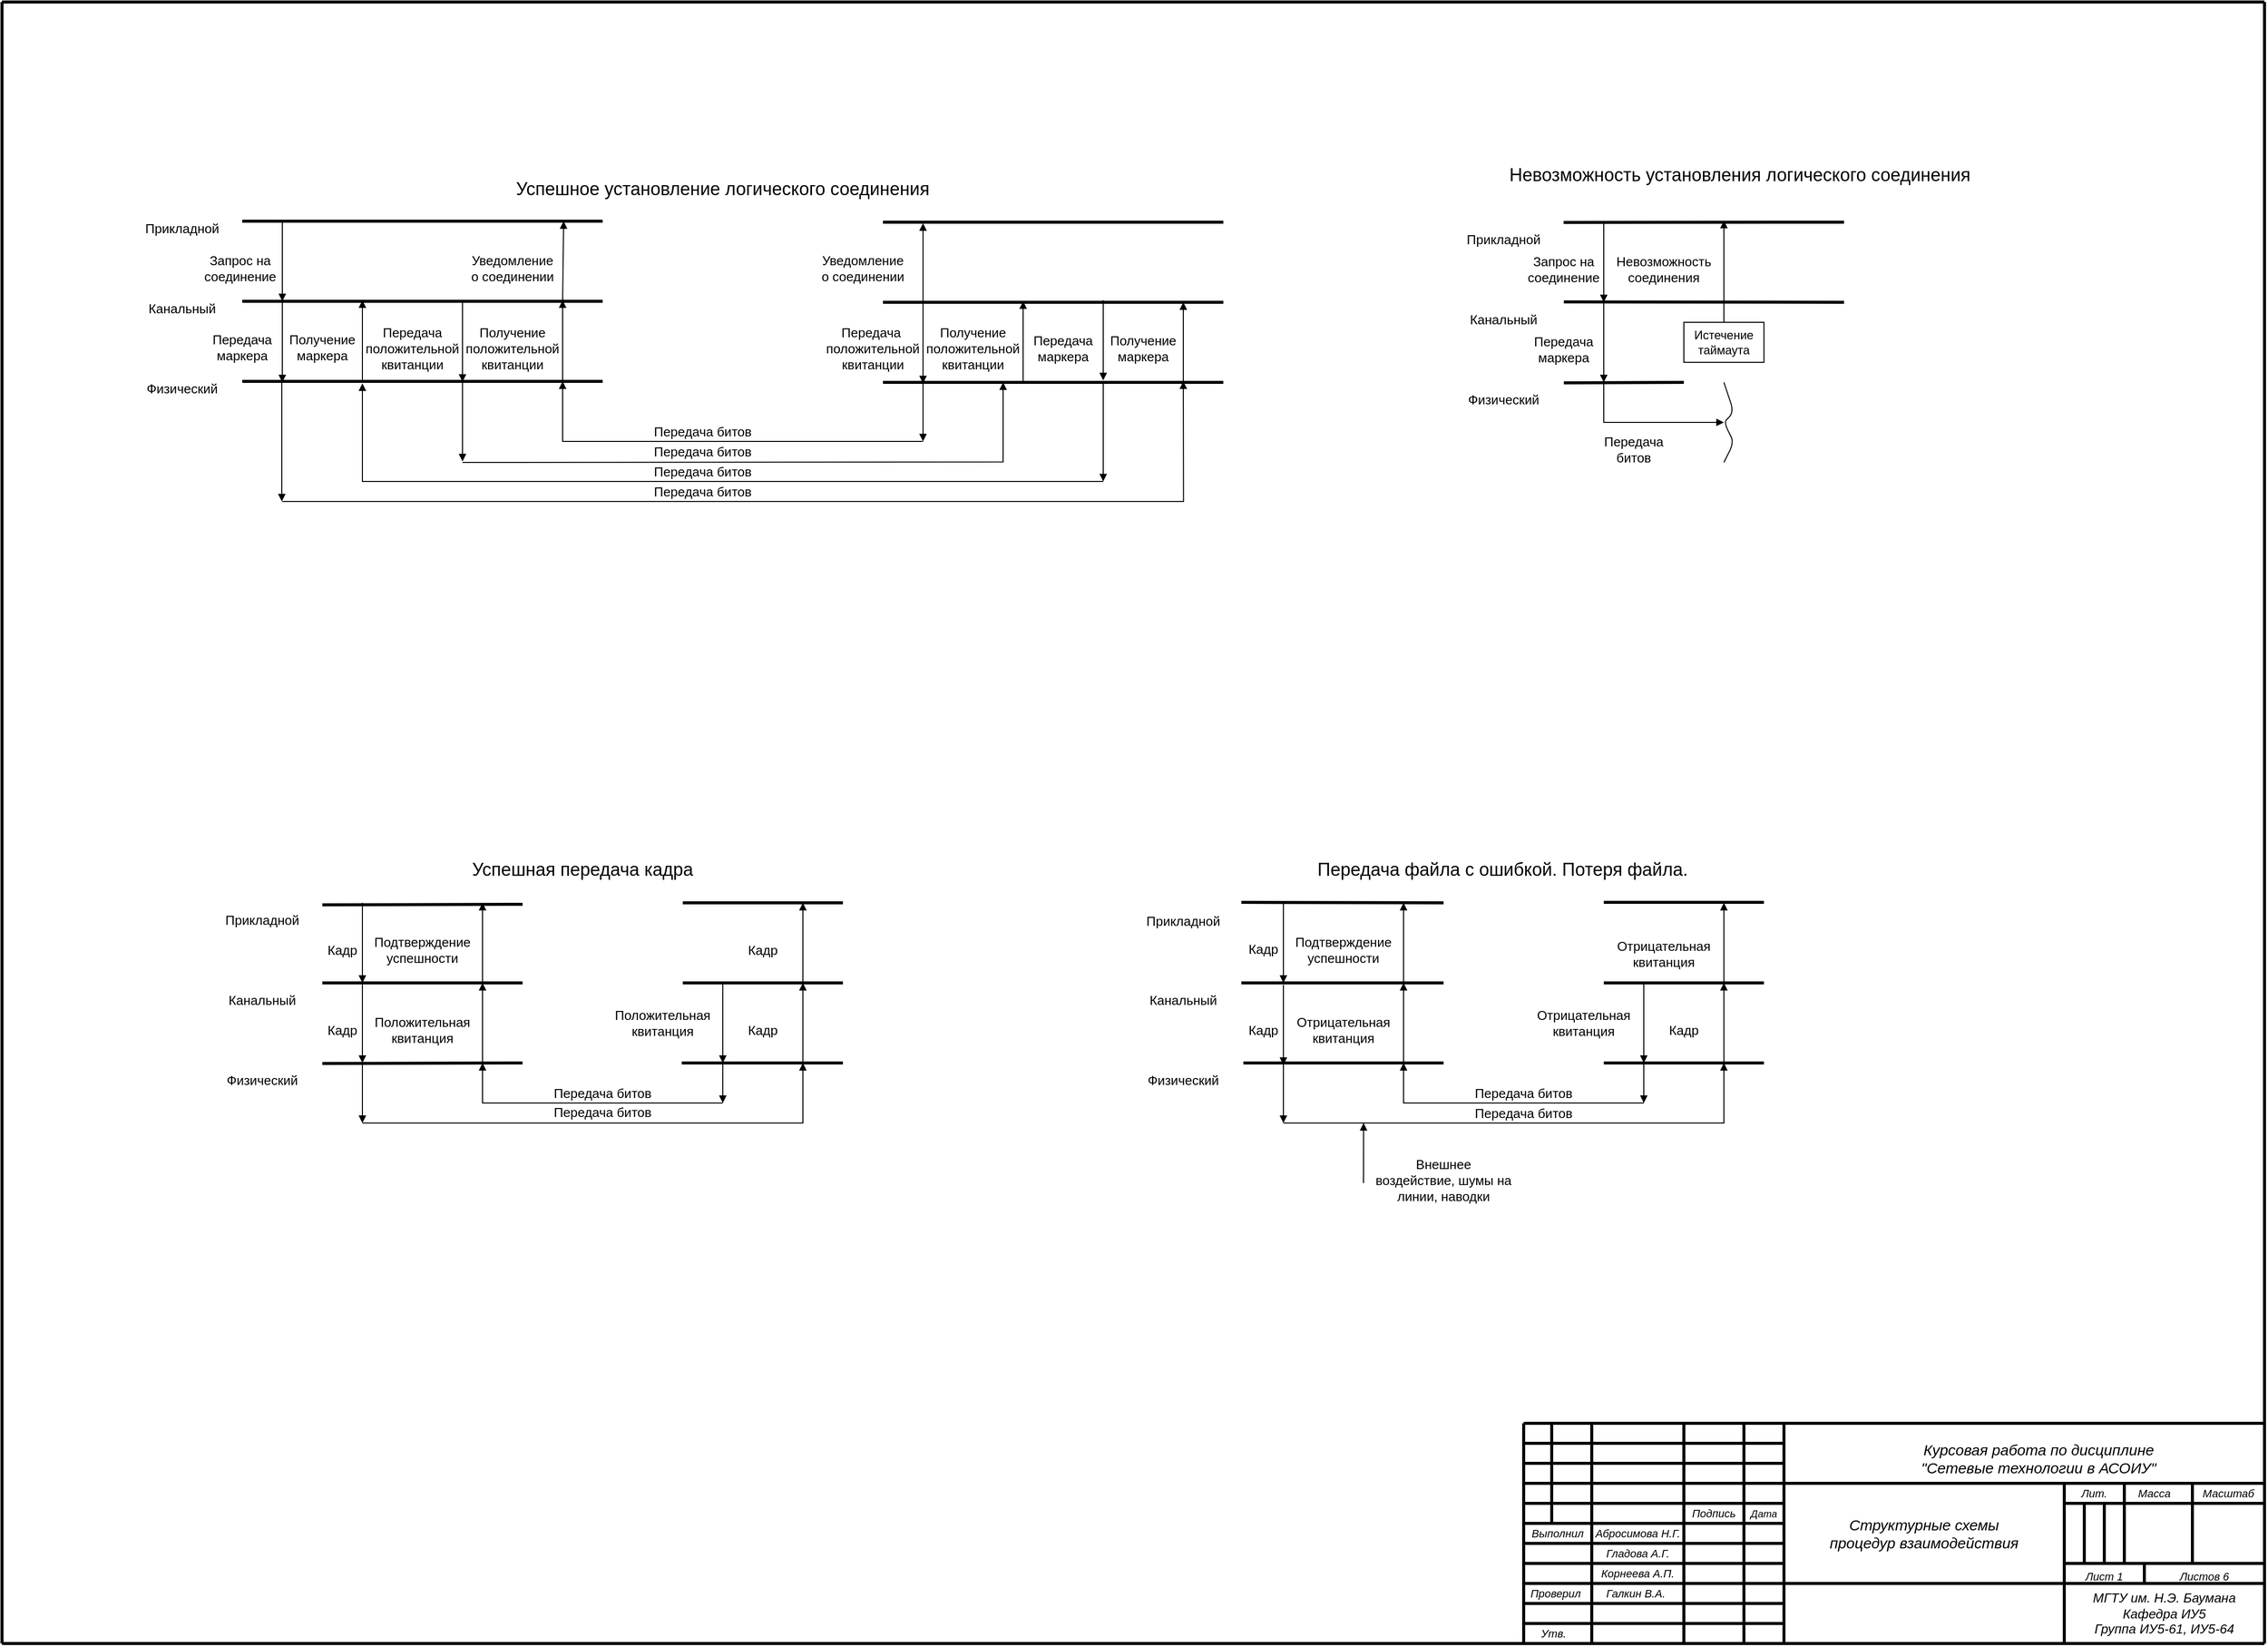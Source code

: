 <mxfile version="10.6.5" type="device"><diagram name="A2" id="A2"><mxGraphModel dx="1010" dy="631" grid="1" gridSize="10" guides="1" tooltips="1" connect="1" arrows="1" fold="1" page="1" pageScale="1" pageWidth="827" pageHeight="1169" math="0" shadow="0"><root><mxCell id="0"/><mxCell id="1" parent="0"/><mxCell id="2" value="&lt;font style=&quot;font-size:11px;font-family:arial;color:#000000;direction:ltr;letter-spacing:0px;line-height:120%;opacity:1&quot;&gt;&lt;i&gt;Подпись&lt;/i&gt;&lt;/font&gt;&lt;font style=&quot;font-size:11px;font-family:arial;color:#000000;direction:ltr;letter-spacing:0px;line-height:120%;opacity:1&quot;&gt;&lt;i&gt;&lt;br/&gt;&lt;/i&gt;&lt;/font&gt;" style="verticalAlign=middle;align=center;vsdxID=1;fillColor=none;gradientColor=none;shape=stencil(nZBRDoQgDERP03+WHsHFe5iISyOCQdT19kIaIxq//Jtp3zTpAFaTaUYNUkwx+F6v1EYD+AUpyRkdKCYFqACrzgf9C352LfuxyWRWg1/yhT/nRE5IsZWuZtCSK8CPeI0e/hF+jV7AJM4PO7KWCyr390bSiNtEtQM=);strokeColor=none;strokeWidth=3;spacingTop=-3;spacingBottom=-3;spacingLeft=-3;spacingRight=-3;labelBackgroundColor=none;rounded=0;html=1;whiteSpace=wrap;" parent="1" vertex="1"><mxGeometry x="1760" y="1520" width="60" height="20" as="geometry"/></mxCell><mxCell id="3" value="&lt;font style=&quot;font-size:10px;font-family:arial;color:#000000;direction:ltr;letter-spacing:0px;line-height:120%;opacity:1&quot;&gt;&lt;i&gt;Дата&lt;/i&gt;&lt;/font&gt;&lt;font style=&quot;font-size:10px;font-family:arial;color:#000000;direction:ltr;letter-spacing:0px;line-height:120%;opacity:1&quot;&gt;&lt;i&gt;&lt;br/&gt;&lt;/i&gt;&lt;/font&gt;" style="verticalAlign=middle;align=center;vsdxID=2;fillColor=none;gradientColor=none;shape=stencil(nZBRDoQgDERP03+WHsHFe5iISyOCQdT19kIaIxq//Jtp3zTpAFaTaUYNUkwx+F6v1EYD+AUpyRkdKCYFqACrzgf9C352LfuxyWRWg1/yhT/nRE5IsZWuZtCSK8CPeI0e/hF+jV7AJM4PO7KWCyr390bSiNtEtQM=);strokeColor=none;strokeWidth=3;spacingTop=-3;spacingBottom=-3;spacingLeft=-3;spacingRight=-3;labelBackgroundColor=none;rounded=0;html=1;whiteSpace=wrap;" parent="1" vertex="1"><mxGeometry x="1820" y="1520" width="40" height="20" as="geometry"/></mxCell><mxCell id="4" value="&lt;font style=&quot;font-size:11px;font-family:arial;color:#000000;direction:ltr;letter-spacing:0px;line-height:120%;opacity:1&quot;&gt;&lt;i&gt;Выполнил&lt;/i&gt;&lt;/font&gt;&lt;font style=&quot;font-size:11px;font-family:arial;color:#000000;direction:ltr;letter-spacing:0px;line-height:120%;opacity:1&quot;&gt;&lt;i&gt;&lt;br/&gt;&lt;/i&gt;&lt;/font&gt;" style="verticalAlign=middle;align=center;vsdxID=3;fillColor=none;gradientColor=none;shape=stencil(nZBRDoQgDERP03+WHsHFe5iISyOCQdT19kIaIxq//Jtp3zTpAFaTaUYNUkwx+F6v1EYD+AUpyRkdKCYFqACrzgf9C352LfuxyWRWg1/yhT/nRE5IsZWuZtCSK8CPeI0e/hF+jV7AJM4PO7KWCyr390bSiNtEtQM=);strokeColor=none;strokeWidth=3;spacingTop=-3;spacingBottom=-3;spacingLeft=-3;spacingRight=-3;labelBackgroundColor=none;rounded=0;html=1;whiteSpace=wrap;" parent="1" vertex="1"><mxGeometry x="1600" y="1540" width="68" height="20" as="geometry"/></mxCell><mxCell id="5" value="&lt;font style=&quot;font-size:11px;font-family:arial;color:#000000;direction:ltr;letter-spacing:0px;line-height:120%;opacity:1&quot;&gt;&lt;i&gt;Проверил&lt;/i&gt;&lt;/font&gt;&lt;font style=&quot;font-size:11px;font-family:arial;color:#000000;direction:ltr;letter-spacing:0px;line-height:120%;opacity:1&quot;&gt;&lt;i&gt;&lt;br/&gt;&lt;/i&gt;&lt;/font&gt;" style="verticalAlign=middle;align=center;vsdxID=4;fillColor=none;gradientColor=none;shape=stencil(nZBRDoQgDERP03+WHsHFe5iISyOCQdT19kIaIxq//Jtp3zTpAFaTaUYNUkwx+F6v1EYD+AUpyRkdKCYFqACrzgf9C352LfuxyWRWg1/yhT/nRE5IsZWuZtCSK8CPeI0e/hF+jV7AJM4PO7KWCyr390bSiNtEtQM=);strokeColor=none;strokeWidth=3;spacingTop=-3;spacingBottom=-3;spacingLeft=-3;spacingRight=-3;labelBackgroundColor=none;rounded=0;html=1;whiteSpace=wrap;" parent="1" vertex="1"><mxGeometry x="1598" y="1600" width="68" height="20" as="geometry"/></mxCell><mxCell id="6" value="&lt;font style=&quot;font-size:11px;font-family:arial;color:#000000;direction:ltr;letter-spacing:0px;line-height:120%;opacity:1&quot;&gt;&lt;i&gt;Утв.&lt;/i&gt;&lt;/font&gt;&lt;font style=&quot;font-size:11px;font-family:arial;color:#000000;direction:ltr;letter-spacing:0px;line-height:120%;opacity:1&quot;&gt;&lt;i&gt;&lt;br/&gt;&lt;/i&gt;&lt;/font&gt;" style="verticalAlign=middle;align=center;vsdxID=5;fillColor=none;gradientColor=none;shape=stencil(nZBRDoQgDERP03+WHsHFe5iISyOCQdT19kIaIxq//Jtp3zTpAFaTaUYNUkwx+F6v1EYD+AUpyRkdKCYFqACrzgf9C352LfuxyWRWg1/yhT/nRE5IsZWuZtCSK8CPeI0e/hF+jV7AJM4PO7KWCyr390bSiNtEtQM=);strokeColor=none;strokeWidth=3;spacingTop=-3;spacingBottom=-3;spacingLeft=-3;spacingRight=-3;labelBackgroundColor=none;rounded=0;html=1;whiteSpace=wrap;" parent="1" vertex="1"><mxGeometry x="1600" y="1640" width="60" height="19" as="geometry"/></mxCell><mxCell id="7" value="&lt;font style=&quot;font-size:11px;font-family:arial;color:#000000;direction:ltr;letter-spacing:0px;line-height:120%;opacity:1&quot;&gt;&lt;i&gt;Лит.&lt;/i&gt;&lt;/font&gt;&lt;font style=&quot;font-size:11px;font-family:arial;color:#000000;direction:ltr;letter-spacing:0px;line-height:120%;opacity:1&quot;&gt;&lt;i&gt;&lt;br/&gt;&lt;/i&gt;&lt;/font&gt;" style="verticalAlign=middle;align=center;vsdxID=6;fillColor=none;gradientColor=none;shape=stencil(nZBRDoQgDERP03+WHsHFe5iISyOCQdT19kIaIxq//Jtp3zTpAFaTaUYNUkwx+F6v1EYD+AUpyRkdKCYFqACrzgf9C352LfuxyWRWg1/yhT/nRE5IsZWuZtCSK8CPeI0e/hF+jV7AJM4PO7KWCyr390bSiNtEtQM=);strokeColor=none;strokeWidth=3;spacingTop=-3;spacingBottom=-3;spacingLeft=-3;spacingRight=-3;labelBackgroundColor=none;rounded=0;html=1;whiteSpace=wrap;" parent="1" vertex="1"><mxGeometry x="2140" y="1500" width="60" height="20" as="geometry"/></mxCell><mxCell id="8" value="&lt;font style=&quot;font-size:11px;font-family:arial;color:#000000;direction:ltr;letter-spacing:0px;line-height:120%;opacity:1&quot;&gt;&lt;i&gt;Масса&lt;/i&gt;&lt;/font&gt;&lt;font style=&quot;font-size:11px;font-family:arial;color:#000000;direction:ltr;letter-spacing:0px;line-height:120%;opacity:1&quot;&gt;&lt;i&gt;&lt;br/&gt;&lt;/i&gt;&lt;/font&gt;" style="verticalAlign=middle;align=center;vsdxID=7;fillColor=none;gradientColor=none;shape=stencil(nZBRDoQgDERP03+WHsHFe5iISyOCQdT19kIaIxq//Jtp3zTpAFaTaUYNUkwx+F6v1EYD+AUpyRkdKCYFqACrzgf9C352LfuxyWRWg1/yhT/nRE5IsZWuZtCSK8CPeI0e/hF+jV7AJM4PO7KWCyr390bSiNtEtQM=);strokeColor=none;strokeWidth=3;spacingTop=-3;spacingBottom=-3;spacingLeft=-3;spacingRight=-3;labelBackgroundColor=none;rounded=0;html=1;whiteSpace=wrap;" parent="1" vertex="1"><mxGeometry x="2200" y="1500" width="60" height="20" as="geometry"/></mxCell><mxCell id="9" value="&lt;font style=&quot;font-size:11px;font-family:arial;color:#000000;direction:ltr;letter-spacing:0px;line-height:120%;opacity:1&quot;&gt;&lt;i&gt;Масштаб&lt;/i&gt;&lt;/font&gt;&lt;font style=&quot;font-size:11px;font-family:arial;color:#000000;direction:ltr;letter-spacing:0px;line-height:120%;opacity:1&quot;&gt;&lt;i&gt;&lt;br/&gt;&lt;/i&gt;&lt;/font&gt;" style="verticalAlign=middle;align=center;vsdxID=8;fillColor=none;gradientColor=none;shape=stencil(nZBRDoQgDERP03+WHsHFe5iISyOCQdT19kIaIxq//Jtp3zTpAFaTaUYNUkwx+F6v1EYD+AUpyRkdKCYFqACrzgf9C352LfuxyWRWg1/yhT/nRE5IsZWuZtCSK8CPeI0e/hF+jV7AJM4PO7KWCyr390bSiNtEtQM=);strokeColor=none;strokeWidth=3;spacingTop=-3;spacingBottom=-3;spacingLeft=-3;spacingRight=-3;labelBackgroundColor=none;rounded=0;html=1;whiteSpace=wrap;" parent="1" vertex="1"><mxGeometry x="2268" y="1500" width="72" height="20" as="geometry"/></mxCell><mxCell id="10" value="&lt;font style=&quot;font-size:11px;font-family:Helvetica;color:#000000;direction:ltr;letter-spacing:0px;line-height:120%;opacity:1&quot;&gt;&lt;br/&gt;&lt;/font&gt;&lt;font style=&quot;font-size:11px;font-family:arial;color:#000000;direction:ltr;letter-spacing:0px;line-height:120%;opacity:1&quot;&gt;&lt;i&gt;Лист 1&lt;/i&gt;&lt;/font&gt;&lt;font style=&quot;font-size:11px;font-family:arial;color:#000000;direction:ltr;letter-spacing:0px;line-height:120%;opacity:1&quot;&gt;&lt;i&gt;&lt;br/&gt;&lt;/i&gt;&lt;/font&gt;" style="verticalAlign=middle;align=center;vsdxID=9;fillColor=none;gradientColor=none;shape=stencil(nZBRDoQgDERP03+WHsHFe5iISyOCQdT19kIaIxq//Jtp3zTpAFaTaUYNUkwx+F6v1EYD+AUpyRkdKCYFqACrzgf9C352LfuxyWRWg1/yhT/nRE5IsZWuZtCSK8CPeI0e/hF+jV7AJM4PO7KWCyr390bSiNtEtQM=);strokeColor=none;strokeWidth=3;spacingTop=-3;spacingBottom=-3;spacingLeft=-3;spacingRight=-3;labelBackgroundColor=none;rounded=0;html=1;whiteSpace=wrap;" parent="1" vertex="1"><mxGeometry x="2140" y="1580" width="80" height="10" as="geometry"/></mxCell><mxCell id="11" value="&lt;font style=&quot;font-size:11px;font-family:Helvetica;color:#000000;direction:ltr;letter-spacing:0px;line-height:120%;opacity:1&quot;&gt;&lt;br/&gt;&lt;/font&gt;&lt;font style=&quot;font-size:11px;font-family:arial;color:#000000;direction:ltr;letter-spacing:0px;line-height:120%;opacity:1&quot;&gt;&lt;i&gt;Листов 6&lt;/i&gt;&lt;/font&gt;&lt;font style=&quot;font-size:11px;font-family:arial;color:#000000;direction:ltr;letter-spacing:0px;line-height:120%;opacity:1&quot;&gt;&lt;i&gt;&lt;br/&gt;&lt;/i&gt;&lt;/font&gt;" style="verticalAlign=middle;align=center;vsdxID=10;fillColor=none;gradientColor=none;shape=stencil(nZBRDoQgDERP03+WHsHFe5iISyOCQdT19kIaIxq//Jtp3zTpAFaTaUYNUkwx+F6v1EYD+AUpyRkdKCYFqACrzgf9C352LfuxyWRWg1/yhT/nRE5IsZWuZtCSK8CPeI0e/hF+jV7AJM4PO7KWCyr390bSiNtEtQM=);strokeColor=none;strokeWidth=3;spacingTop=-3;spacingBottom=-3;spacingLeft=-3;spacingRight=-3;labelBackgroundColor=none;rounded=0;html=1;whiteSpace=wrap;" parent="1" vertex="1"><mxGeometry x="2220" y="1580" width="120" height="10" as="geometry"/></mxCell><mxCell id="12" value="&lt;font style=&quot;font-size: 13px ; font-family: &amp;#34;arial&amp;#34; ; color: #000000 ; direction: ltr ; letter-spacing: 0px ; line-height: 120% ; opacity: 1&quot;&gt;&lt;i&gt;МГТУ им. Н.Э. Баумана&lt;/i&gt;&lt;/font&gt;&lt;font style=&quot;font-size: 13px ; font-family: &amp;#34;arial&amp;#34; ; color: #000000 ; direction: ltr ; letter-spacing: 0px ; line-height: 120% ; opacity: 1&quot;&gt;&lt;i&gt;&lt;br&gt;&lt;/i&gt;&lt;/font&gt;&lt;font style=&quot;font-size: 13px ; font-family: &amp;#34;arial&amp;#34; ; color: #000000 ; direction: ltr ; letter-spacing: 0px ; line-height: 120% ; opacity: 1&quot;&gt;&lt;i&gt;Кафедра ИУ5 &lt;/i&gt;&lt;/font&gt;&lt;font style=&quot;font-size: 13px ; font-family: &amp;#34;arial&amp;#34; ; color: #000000 ; direction: ltr ; letter-spacing: 0px ; line-height: 120% ; opacity: 1&quot;&gt;&lt;i&gt;&lt;br&gt;&lt;/i&gt;&lt;/font&gt;&lt;font style=&quot;font-size: 13px ; font-family: &amp;#34;arial&amp;#34; ; color: #000000 ; direction: ltr ; letter-spacing: 0px ; line-height: 120% ; opacity: 1&quot;&gt;&lt;i&gt;Группа ИУ5-61, ИУ5-64&lt;/i&gt;&lt;/font&gt;&lt;font style=&quot;font-size: 13px ; font-family: &amp;#34;arial&amp;#34; ; color: #000000 ; direction: ltr ; letter-spacing: 0px ; line-height: 120% ; opacity: 1&quot;&gt;&lt;i&gt;&lt;br&gt;&lt;/i&gt;&lt;/font&gt;" style="verticalAlign=middle;align=center;vsdxID=11;fillColor=none;gradientColor=none;shape=stencil(nZBRDoQgDERP03+WHsHFe5iISyOCQdT19kIaIxq//Jtp3zTpAFaTaUYNUkwx+F6v1EYD+AUpyRkdKCYFqACrzgf9C352LfuxyWRWg1/yhT/nRE5IsZWuZtCSK8CPeI0e/hF+jV7AJM4PO7KWCyr390bSiNtEtQM=);strokeColor=none;strokeWidth=3;spacingTop=-3;spacingBottom=-3;spacingLeft=-3;spacingRight=-3;labelBackgroundColor=none;rounded=0;html=1;whiteSpace=wrap;" parent="1" vertex="1"><mxGeometry x="2140" y="1600" width="200" height="60" as="geometry"/></mxCell><mxCell id="13" value="&lt;font style=&quot;font-size:11px;font-family:arial;color:#000000;direction:ltr;letter-spacing:0px;line-height:120%;opacity:1&quot;&gt;&lt;i&gt;Галкин&lt;/i&gt;&lt;/font&gt;&lt;font style=&quot;font-size:11px;font-family:arial;color:#000000;direction:ltr;letter-spacing:0px;line-height:120%;opacity:1&quot;&gt;&lt;i&gt; &lt;/i&gt;&lt;/font&gt;&lt;font style=&quot;font-size:11px;font-family:arial;color:#000000;direction:ltr;letter-spacing:0px;line-height:120%;opacity:1&quot;&gt;&lt;i&gt;В.А.&lt;/i&gt;&lt;/font&gt;&lt;font style=&quot;font-size:11px;font-family:arial;color:#000000;direction:ltr;letter-spacing:0px;line-height:120%;opacity:1&quot;&gt;&lt;i&gt;&lt;br/&gt;&lt;/i&gt;&lt;/font&gt;" style="verticalAlign=middle;align=center;vsdxID=12;fillColor=none;gradientColor=none;shape=stencil(nZBRDoQgDERP03+WHsHFe5iISyOCQdT19kIaIxq//Jtp3zTpAFaTaUYNUkwx+F6v1EYD+AUpyRkdKCYFqACrzgf9C352LfuxyWRWg1/yhT/nRE5IsZWuZtCSK8CPeI0e/hF+jV7AJM4PO7KWCyr390bSiNtEtQM=);strokeColor=none;strokeWidth=3;spacingTop=-3;spacingBottom=-3;spacingLeft=-3;spacingRight=-3;labelBackgroundColor=none;rounded=0;html=1;whiteSpace=wrap;" parent="1" vertex="1"><mxGeometry x="1666" y="1600" width="92" height="20" as="geometry"/></mxCell><mxCell id="14" value="&lt;font style=&quot;font-size:15px;font-family:arial;color:#000000;direction:ltr;letter-spacing:0px;line-height:120%;opacity:1&quot;&gt;&lt;i&gt;Структурные схемы&lt;/i&gt;&lt;/font&gt;&lt;font style=&quot;font-size:15px;font-family:arial;color:#000000;direction:ltr;letter-spacing:0px;line-height:120%;opacity:1&quot;&gt;&lt;i&gt;&lt;br/&gt;&lt;/i&gt;&lt;/font&gt;&lt;font style=&quot;font-size:15px;font-family:arial;color:#000000;direction:ltr;letter-spacing:0px;line-height:120%;opacity:1&quot;&gt;&lt;i&gt;процедур взаимодействия&lt;/i&gt;&lt;/font&gt;&lt;font style=&quot;font-size:15px;font-family:arial;color:#000000;direction:ltr;letter-spacing:0px;line-height:120%;opacity:1&quot;&gt;&lt;i&gt;&lt;br/&gt;&lt;/i&gt;&lt;/font&gt;" style="verticalAlign=middle;align=center;vsdxID=13;fillColor=none;gradientColor=none;shape=stencil(nZBRDoQgDERP03+WHsHFe5iISyOCQdT19kIaIxq//Jtp3zTpAFaTaUYNUkwx+F6v1EYD+AUpyRkdKCYFqACrzgf9C352LfuxyWRWg1/yhT/nRE5IsZWuZtCSK8CPeI0e/hF+jV7AJM4PO7KWCyr390bSiNtEtQM=);strokeColor=none;strokeWidth=3;spacingTop=-3;spacingBottom=-3;spacingLeft=-3;spacingRight=-3;labelBackgroundColor=none;rounded=0;html=1;whiteSpace=wrap;" parent="1" vertex="1"><mxGeometry x="1860" y="1500" width="280" height="100" as="geometry"/></mxCell><mxCell id="15" value="&lt;font style=&quot;font-size:11px;font-family:Helvetica;color:#000000;direction:ltr;letter-spacing:0px;line-height:120%;opacity:1&quot;&gt;&lt;br/&gt;&lt;/font&gt;&lt;font style=&quot;font-size:18px;font-family:arial;color:#000000;direction:ltr;letter-spacing:0px;line-height:120%;opacity:1&quot;&gt;Успешное установление логического соединения&lt;/font&gt;&lt;font style=&quot;font-size:18px;font-family:arial;color:#000000;direction:ltr;letter-spacing:0px;line-height:120%;opacity:1&quot;&gt;&lt;br/&gt;&lt;/font&gt;" style="verticalAlign=middle;align=center;vsdxID=14;fillColor=none;gradientColor=none;shape=stencil(nZBLDoAgDERP0z3SIyjew0SURgSD+Lu9kMZoXLhwN9O+tukAlrNpJg1SzDH4QW/URgNYgZTkjA4UkwJUgGXng+6DX1zLfmoymdXo17xh5zmRJ6Q42BWCfc2oJfdAr+Yv+AP9Cb7OJ3H/2JG1HNGz/84klThPVCc=);strokeColor=none;spacingTop=-3;spacingBottom=-3;spacingLeft=-3;spacingRight=-3;labelBackgroundColor=none;rounded=0;html=1;whiteSpace=wrap;" parent="1" vertex="1"><mxGeometry x="320" y="159" width="960" height="81" as="geometry"/></mxCell><mxCell id="16" value="&lt;font style=&quot;font-size:11px;font-family:Helvetica;color:#000000;direction:ltr;letter-spacing:0px;line-height:120%;opacity:1&quot;&gt;&lt;br/&gt;&lt;/font&gt;&lt;font style=&quot;font-size:13px;font-family:arial;color:#000000;direction:ltr;letter-spacing:0px;line-height:120%;opacity:1&quot;&gt;Запрос на&lt;/font&gt;&lt;font style=&quot;font-size:13px;font-family:arial;color:#000000;direction:ltr;letter-spacing:0px;line-height:120%;opacity:1&quot;&gt;&lt;br/&gt;&lt;/font&gt;&lt;font style=&quot;font-size:13px;font-family:arial;color:#000000;direction:ltr;letter-spacing:0px;line-height:120%;opacity:1&quot;&gt;соединение&lt;/font&gt;&lt;font style=&quot;font-size:13px;font-family:arial;color:#000000;direction:ltr;letter-spacing:0px;line-height:120%;opacity:1&quot;&gt;&lt;br/&gt;&lt;/font&gt;" style="verticalAlign=middle;align=center;vsdxID=15;fillColor=none;gradientColor=none;shape=stencil(nZBLDoAgDERP0z3SIyjew0SURgSD+Lu9kMZoXLhwN9O+tukAlrNpJg1SzDH4QW/URgNYgZTkjA4UkwJUgGXng+6DX1zLfmoymdXo17xh5zmRJ6Q42BWCfc2oJfdAr+Yv+AP9Cb7OJ3H/2JG1HNGz/84klThPVCc=);strokeColor=none;spacingTop=-3;spacingBottom=-3;spacingLeft=-3;spacingRight=-3;labelBackgroundColor=none;rounded=0;html=1;whiteSpace=wrap;" parent="1" vertex="1"><mxGeometry x="278" y="239" width="80" height="79" as="geometry"/></mxCell><mxCell id="17" value="&lt;font style=&quot;font-size:11px;font-family:Helvetica;color:#000000;direction:ltr;letter-spacing:0px;line-height:120%;opacity:1&quot;&gt;&lt;br/&gt;&lt;/font&gt;&lt;font style=&quot;font-size:13px;font-family:arial;color:#000000;direction:ltr;letter-spacing:0px;line-height:120%;opacity:1&quot;&gt;Передача&lt;/font&gt;&lt;font style=&quot;font-size:13px;font-family:arial;color:#000000;direction:ltr;letter-spacing:0px;line-height:120%;opacity:1&quot;&gt;&lt;br/&gt;&lt;/font&gt;&lt;font style=&quot;font-size:13px;font-family:arial;color:#000000;direction:ltr;letter-spacing:0px;line-height:120%;opacity:1&quot;&gt;маркера&lt;/font&gt;&lt;font style=&quot;font-size:13px;font-family:arial;color:#000000;direction:ltr;letter-spacing:0px;line-height:120%;opacity:1&quot;&gt;&lt;br/&gt;&lt;/font&gt;" style="verticalAlign=middle;align=center;vsdxID=16;fillColor=none;gradientColor=none;shape=stencil(nZBLDoAgDERP0z3SIyjew0SURgSD+Lu9kMZoXLhwN9O+tukAlrNpJg1SzDH4QW/URgNYgZTkjA4UkwJUgGXng+6DX1zLfmoymdXo17xh5zmRJ6Q42BWCfc2oJfdAr+Yv+AP9Cb7OJ3H/2JG1HNGz/84klThPVCc=);strokeColor=none;spacingTop=-3;spacingBottom=-3;spacingLeft=-3;spacingRight=-3;labelBackgroundColor=none;rounded=0;html=1;whiteSpace=wrap;" parent="1" vertex="1"><mxGeometry x="280" y="318" width="80" height="80" as="geometry"/></mxCell><mxCell id="18" value="&lt;font style=&quot;font-size:11px;font-family:Helvetica;color:#000000;direction:ltr;letter-spacing:0px;line-height:120%;opacity:1&quot;&gt;&lt;br/&gt;&lt;/font&gt;&lt;font style=&quot;font-size:13px;font-family:arial;color:#000000;direction:ltr;letter-spacing:0px;line-height:120%;opacity:1&quot;&gt;Получение&lt;/font&gt;&lt;font style=&quot;font-size:13px;font-family:arial;color:#000000;direction:ltr;letter-spacing:0px;line-height:120%;opacity:1&quot;&gt;&lt;br/&gt;&lt;/font&gt;&lt;font style=&quot;font-size:13px;font-family:arial;color:#000000;direction:ltr;letter-spacing:0px;line-height:120%;opacity:1&quot;&gt;маркера&lt;/font&gt;&lt;font style=&quot;font-size:13px;font-family:arial;color:#000000;direction:ltr;letter-spacing:0px;line-height:120%;opacity:1&quot;&gt;&lt;br/&gt;&lt;/font&gt;" style="verticalAlign=middle;align=center;vsdxID=17;fillColor=none;gradientColor=none;shape=stencil(nZBLDoAgDERP0z3SIyjew0SURgSD+Lu9kMZoXLhwN9O+tukAlrNpJg1SzDH4QW/URgNYgZTkjA4UkwJUgGXng+6DX1zLfmoymdXo17xh5zmRJ6Q42BWCfc2oJfdAr+Yv+AP9Cb7OJ3H/2JG1HNGz/84klThPVCc=);strokeColor=none;spacingTop=-3;spacingBottom=-3;spacingLeft=-3;spacingRight=-3;labelBackgroundColor=none;rounded=0;html=1;whiteSpace=wrap;" parent="1" vertex="1"><mxGeometry x="360" y="318" width="80" height="80" as="geometry"/></mxCell><mxCell id="23" value="&lt;font style=&quot;font-size:11px;font-family:Helvetica;color:#000000;direction:ltr;letter-spacing:0px;line-height:120%;opacity:1&quot;&gt;&lt;br/&gt;&lt;/font&gt;&lt;font style=&quot;font-size:13px;font-family:arial;color:#000000;direction:ltr;letter-spacing:0px;line-height:120%;opacity:1&quot;&gt;Внешнее&lt;/font&gt;&lt;font style=&quot;font-size:13px;font-family:arial;color:#000000;direction:ltr;letter-spacing:0px;line-height:120%;opacity:1&quot;&gt;&lt;br/&gt;&lt;/font&gt;&lt;font style=&quot;font-size:13px;font-family:arial;color:#000000;direction:ltr;letter-spacing:0px;line-height:120%;opacity:1&quot;&gt;воздействие, шумы на линии, наводки &lt;/font&gt;&lt;font style=&quot;font-size:13px;font-family:arial;color:#000000;direction:ltr;letter-spacing:0px;line-height:120%;opacity:1&quot;&gt;&lt;br/&gt;&lt;/font&gt;" style="verticalAlign=middle;align=center;vsdxID=22;fillColor=none;gradientColor=none;shape=stencil(nZBLDoAgDERP0z3SIyjew0SURgSD+Lu9kMZoXLhwN9O+tukAlrNpJg1SzDH4QW/URgNYgZTkjA4UkwJUgGXng+6DX1zLfmoymdXo17xh5zmRJ6Q42BWCfc2oJfdAr+Yv+AP9Cb7OJ3H/2JG1HNGz/84klThPVCc=);strokeColor=none;spacingTop=-3;spacingBottom=-3;spacingLeft=-3;spacingRight=-3;labelBackgroundColor=none;rounded=0;html=1;whiteSpace=wrap;" parent="1" vertex="1"><mxGeometry x="1440" y="1160" width="160" height="60" as="geometry"/></mxCell><mxCell id="24" value="&lt;font style=&quot;font-size:11px;font-family:Helvetica;color:#000000;direction:ltr;letter-spacing:0px;line-height:120%;opacity:1&quot;&gt;&lt;br/&gt;&lt;/font&gt;&lt;font style=&quot;font-size:13px;font-family:arial;color:#000000;direction:ltr;letter-spacing:0px;line-height:120%;opacity:1&quot;&gt;Прикладной&lt;/font&gt;&lt;font style=&quot;font-size:13px;font-family:arial;color:#000000;direction:ltr;letter-spacing:0px;line-height:120%;opacity:1&quot;&gt;&lt;br/&gt;&lt;/font&gt;" style="verticalAlign=middle;align=center;vsdxID=23;fillColor=none;gradientColor=none;shape=stencil(nZBLDoAgDERP0z3SIyjew0SURgSD+Lu9kMZoXLhwN9O+tukAlrNpJg1SzDH4QW/URgNYgZTkjA4UkwJUgGXng+6DX1zLfmoymdXo17xh5zmRJ6Q42BWCfc2oJfdAr+Yv+AP9Cb7OJ3H/2JG1HNGz/84klThPVCc=);strokeColor=none;spacingTop=-3;spacingBottom=-3;spacingLeft=-3;spacingRight=-3;labelBackgroundColor=none;rounded=0;html=1;whiteSpace=wrap;" parent="1" vertex="1"><mxGeometry x="200" y="228" width="120" height="21" as="geometry"/></mxCell><mxCell id="25" value="&lt;font style=&quot;font-size:11px;font-family:Helvetica;color:#000000;direction:ltr;letter-spacing:0px;line-height:120%;opacity:1&quot;&gt;&lt;br/&gt;&lt;/font&gt;&lt;font style=&quot;font-size:13px;font-family:arial;color:#000000;direction:ltr;letter-spacing:0px;line-height:120%;opacity:1&quot;&gt;Канальный&lt;/font&gt;&lt;font style=&quot;font-size:13px;font-family:arial;color:#000000;direction:ltr;letter-spacing:0px;line-height:120%;opacity:1&quot;&gt;&lt;br/&gt;&lt;/font&gt;" style="verticalAlign=middle;align=center;vsdxID=24;fillColor=none;gradientColor=none;shape=stencil(nZBLDoAgDERP0z3SIyjew0SURgSD+Lu9kMZoXLhwN9O+tukAlrNpJg1SzDH4QW/URgNYgZTkjA4UkwJUgGXng+6DX1zLfmoymdXo17xh5zmRJ6Q42BWCfc2oJfdAr+Yv+AP9Cb7OJ3H/2JG1HNGz/84klThPVCc=);strokeColor=none;spacingTop=-3;spacingBottom=-3;spacingLeft=-3;spacingRight=-3;labelBackgroundColor=none;rounded=0;html=1;whiteSpace=wrap;" parent="1" vertex="1"><mxGeometry x="200" y="309" width="120" height="20" as="geometry"/></mxCell><mxCell id="26" value="&lt;font style=&quot;font-size:11px;font-family:Helvetica;color:#000000;direction:ltr;letter-spacing:0px;line-height:120%;opacity:1&quot;&gt;&lt;br/&gt;&lt;/font&gt;&lt;font style=&quot;font-size:13px;font-family:arial;color:#000000;direction:ltr;letter-spacing:0px;line-height:120%;opacity:1&quot;&gt;Физический&lt;/font&gt;&lt;font style=&quot;font-size:13px;font-family:arial;color:#000000;direction:ltr;letter-spacing:0px;line-height:120%;opacity:1&quot;&gt;&lt;br/&gt;&lt;/font&gt;" style="verticalAlign=middle;align=center;vsdxID=25;fillColor=none;gradientColor=none;shape=stencil(nZBLDoAgDERP0z3SIyjew0SURgSD+Lu9kMZoXLhwN9O+tukAlrNpJg1SzDH4QW/URgNYgZTkjA4UkwJUgGXng+6DX1zLfmoymdXo17xh5zmRJ6Q42BWCfc2oJfdAr+Yv+AP9Cb7OJ3H/2JG1HNGz/84klThPVCc=);strokeColor=none;spacingTop=-3;spacingBottom=-3;spacingLeft=-3;spacingRight=-3;labelBackgroundColor=none;rounded=0;html=1;whiteSpace=wrap;" parent="1" vertex="1"><mxGeometry x="200" y="389" width="120" height="20" as="geometry"/></mxCell><mxCell id="30" value="&lt;font style=&quot;font-size:11px;font-family:Helvetica;color:#000000;direction:ltr;letter-spacing:0px;line-height:120%;opacity:1&quot;&gt;&lt;br/&gt;&lt;/font&gt;&lt;font style=&quot;font-size:15px;font-family:arial;color:#000000;direction:ltr;letter-spacing:0px;line-height:120%;opacity:1&quot;&gt;&lt;i&gt;Курсовая работа по дисциплине &lt;/i&gt;&lt;/font&gt;&lt;font style=&quot;font-size:15px;font-family:arial;color:#000000;direction:ltr;letter-spacing:0px;line-height:120%;opacity:1&quot;&gt;&lt;i&gt;&lt;br/&gt;&lt;/i&gt;&lt;/font&gt;&lt;font style=&quot;font-size:15px;font-family:arial;color:#000000;direction:ltr;letter-spacing:0px;line-height:120%;opacity:1&quot;&gt;&lt;i&gt;&amp;quot;Сетевые технологии&lt;/i&gt;&lt;/font&gt;&lt;font style=&quot;font-size:15px;font-family:arial;color:#000000;direction:ltr;letter-spacing:0px;line-height:120%;opacity:1&quot;&gt;&lt;i&gt; &lt;/i&gt;&lt;/font&gt;&lt;font style=&quot;font-size:15px;font-family:arial;color:#000000;direction:ltr;letter-spacing:0px;line-height:120%;opacity:1&quot;&gt;&lt;i&gt;в&lt;/i&gt;&lt;/font&gt;&lt;font style=&quot;font-size:15px;font-family:arial;color:#000000;direction:ltr;letter-spacing:0px;line-height:120%;opacity:1&quot;&gt;&lt;i&gt; АСОИУ&amp;quot;&lt;/i&gt;&lt;/font&gt;&lt;font style=&quot;font-size:15px;font-family:arial;color:#000000;direction:ltr;letter-spacing:0px;line-height:120%;opacity:1&quot;&gt;&lt;i&gt;&lt;br/&gt;&lt;/i&gt;&lt;/font&gt;" style="verticalAlign=middle;align=center;vsdxID=29;fillColor=none;gradientColor=none;shape=stencil(nZBRDoQgDERP03+WHsHFe5iISyOCQdT19kIaIxq//Jtp3zTpAFaTaUYNUkwx+F6v1EYD+AUpyRkdKCYFqACrzgf9C352LfuxyWRWg1/yhT/nRE5IsZWuZtCSK8CPeI0e/hF+jV7AJM4PO7KWCyr390bSiNtEtQM=);strokeColor=none;spacingTop=-3;spacingBottom=-3;spacingLeft=-3;spacingRight=-3;labelBackgroundColor=none;rounded=0;html=1;whiteSpace=wrap;" parent="1" vertex="1"><mxGeometry x="1940" y="1448" width="349" height="40" as="geometry"/></mxCell><mxCell id="35" value="&lt;font style=&quot;font-size: 11px ; font-family: &amp;#34;arial&amp;#34; ; color: #000000 ; direction: ltr ; letter-spacing: 0px ; line-height: 120% ; opacity: 1&quot;&gt;&lt;i&gt;Гладова А.Г.&lt;/i&gt;&lt;/font&gt;&lt;font style=&quot;font-size: 11px ; font-family: &amp;#34;arial&amp;#34; ; color: #000000 ; direction: ltr ; letter-spacing: 0px ; line-height: 120% ; opacity: 1&quot;&gt;&lt;i&gt;&lt;br&gt;&lt;/i&gt;&lt;/font&gt;" style="verticalAlign=middle;align=center;vsdxID=34;fillColor=none;gradientColor=none;shape=stencil(nZBRDoQgDERP03+WHsHFe5iISyOCQdT19kIaIxq//Jtp3zTpAFaTaUYNUkwx+F6v1EYD+AUpyRkdKCYFqACrzgf9C352LfuxyWRWg1/yhT/nRE5IsZWuZtCSK8CPeI0e/hF+jV7AJM4PO7KWCyr390bSiNtEtQM=);strokeColor=none;strokeWidth=3;spacingTop=-3;spacingBottom=-3;spacingLeft=-3;spacingRight=-3;labelBackgroundColor=none;rounded=0;html=1;whiteSpace=wrap;" parent="1" vertex="1"><mxGeometry x="1668" y="1560" width="92" height="20" as="geometry"/></mxCell><mxCell id="36" value="&lt;font style=&quot;font-size: 11px ; font-family: &amp;#34;arial&amp;#34; ; color: #000000 ; direction: ltr ; letter-spacing: 0px ; line-height: 120% ; opacity: 1&quot;&gt;&lt;i&gt;Абросимова Н.Г.&lt;/i&gt;&lt;/font&gt;&lt;font style=&quot;font-size: 11px ; font-family: &amp;#34;arial&amp;#34; ; color: #000000 ; direction: ltr ; letter-spacing: 0px ; line-height: 120% ; opacity: 1&quot;&gt;&lt;i&gt;&lt;br&gt;&lt;/i&gt;&lt;/font&gt;" style="verticalAlign=middle;align=center;vsdxID=35;fillColor=none;gradientColor=none;shape=stencil(nZBRDoQgDERP03+WHsHFe5iISyOCQdT19kIaIxq//Jtp3zTpAFaTaUYNUkwx+F6v1EYD+AUpyRkdKCYFqACrzgf9C352LfuxyWRWg1/yhT/nRE5IsZWuZtCSK8CPeI0e/hF+jV7AJM4PO7KWCyr390bSiNtEtQM=);strokeColor=none;strokeWidth=3;spacingTop=-3;spacingBottom=-3;spacingLeft=-3;spacingRight=-3;labelBackgroundColor=none;rounded=0;html=1;whiteSpace=wrap;" parent="1" vertex="1"><mxGeometry x="1668" y="1540" width="92" height="20" as="geometry"/></mxCell><mxCell id="37" value="&lt;font style=&quot;font-size: 11px ; font-family: &amp;#34;arial&amp;#34; ; color: #000000 ; direction: ltr ; letter-spacing: 0px ; line-height: 120% ; opacity: 1&quot;&gt;&lt;i&gt;Корнеева А.П.&lt;/i&gt;&lt;/font&gt;&lt;font style=&quot;font-size: 11px ; font-family: &amp;#34;arial&amp;#34; ; color: #000000 ; direction: ltr ; letter-spacing: 0px ; line-height: 120% ; opacity: 1&quot;&gt;&lt;i&gt;&lt;br&gt;&lt;/i&gt;&lt;/font&gt;" style="verticalAlign=middle;align=center;vsdxID=36;fillColor=none;gradientColor=none;shape=stencil(nZBRDoQgDERP03+WHsHFe5iISyOCQdT19kIaIxq//Jtp3zTpAFaTaUYNUkwx+F6v1EYD+AUpyRkdKCYFqACrzgf9C352LfuxyWRWg1/yhT/nRE5IsZWuZtCSK8CPeI0e/hF+jV7AJM4PO7KWCyr390bSiNtEtQM=);strokeColor=none;strokeWidth=3;spacingTop=-3;spacingBottom=-3;spacingLeft=-3;spacingRight=-3;labelBackgroundColor=none;rounded=0;html=1;whiteSpace=wrap;" parent="1" vertex="1"><mxGeometry x="1668" y="1580" width="92" height="20" as="geometry"/></mxCell><mxCell id="38" value="&lt;font style=&quot;font-size: 11px ; font-family: &amp;#34;helvetica&amp;#34; ; color: #000000 ; direction: ltr ; letter-spacing: 0px ; line-height: 120% ; opacity: 1&quot;&gt;&lt;br&gt;&lt;/font&gt;&lt;font style=&quot;font-size: 13px ; font-family: &amp;#34;arial&amp;#34; ; color: #000000 ; direction: ltr ; letter-spacing: 0px ; line-height: 120% ; opacity: 1&quot;&gt;Передача&lt;/font&gt;&lt;font style=&quot;font-size: 13px ; font-family: &amp;#34;arial&amp;#34; ; color: #000000 ; direction: ltr ; letter-spacing: 0px ; line-height: 120% ; opacity: 1&quot;&gt;&lt;br&gt;&lt;/font&gt;&lt;font style=&quot;font-size: 13px ; font-family: &amp;#34;arial&amp;#34; ; color: #000000 ; direction: ltr ; letter-spacing: 0px ; line-height: 120% ; opacity: 1&quot;&gt;положительной квитанции&lt;br&gt;&lt;/font&gt;" style="verticalAlign=middle;align=center;vsdxID=37;fillColor=none;gradientColor=none;shape=stencil(nZBLDoAgDERP0z3SIyjew0SURgSD+Lu9kMZoXLhwN9O+tukAlrNpJg1SzDH4QW/URgNYgZTkjA4UkwJUgGXng+6DX1zLfmoymdXo17xh5zmRJ6Q42BWCfc2oJfdAr+Yv+AP9Cb7OJ3H/2JG1HNGz/84klThPVCc=);strokeColor=none;spacingTop=-3;spacingBottom=-3;spacingLeft=-3;spacingRight=-3;labelBackgroundColor=none;rounded=0;html=1;whiteSpace=wrap;" parent="1" vertex="1"><mxGeometry x="440" y="319" width="100" height="80" as="geometry"/></mxCell><mxCell id="39" value="&lt;font style=&quot;font-size: 11px ; font-family: &amp;#34;helvetica&amp;#34; ; color: #000000 ; direction: ltr ; letter-spacing: 0px ; line-height: 120% ; opacity: 1&quot;&gt;&lt;br&gt;&lt;/font&gt;&lt;font style=&quot;font-size: 13px ; font-family: &amp;#34;arial&amp;#34; ; color: #000000 ; direction: ltr ; letter-spacing: 0px ; line-height: 120% ; opacity: 1&quot;&gt;Получение&lt;/font&gt;&lt;font style=&quot;font-size: 13px ; font-family: &amp;#34;arial&amp;#34; ; color: #000000 ; direction: ltr ; letter-spacing: 0px ; line-height: 120% ; opacity: 1&quot;&gt;&lt;br&gt;&lt;/font&gt;&lt;font style=&quot;font-size: 13px ; font-family: &amp;#34;arial&amp;#34; ; color: #000000 ; direction: ltr ; letter-spacing: 0px ; line-height: 120% ; opacity: 1&quot;&gt;положительной квитанции&lt;br&gt;&lt;/font&gt;" style="verticalAlign=middle;align=center;vsdxID=38;fillColor=none;gradientColor=none;shape=stencil(nZBLDoAgDERP0z3SIyjew0SURgSD+Lu9kMZoXLhwN9O+tukAlrNpJg1SzDH4QW/URgNYgZTkjA4UkwJUgGXng+6DX1zLfmoymdXo17xh5zmRJ6Q42BWCfc2oJfdAr+Yv+AP9Cb7OJ3H/2JG1HNGz/84klThPVCc=);strokeColor=none;spacingTop=-3;spacingBottom=-3;spacingLeft=-3;spacingRight=-3;labelBackgroundColor=none;rounded=0;html=1;whiteSpace=wrap;" parent="1" vertex="1"><mxGeometry x="540" y="319" width="100" height="80" as="geometry"/></mxCell><mxCell id="40" value="&lt;font style=&quot;font-size:11px;font-family:Helvetica;color:#000000;direction:ltr;letter-spacing:0px;line-height:120%;opacity:1&quot;&gt;&lt;br/&gt;&lt;/font&gt;&lt;font style=&quot;font-size:13px;font-family:arial;color:#000000;direction:ltr;letter-spacing:0px;line-height:120%;opacity:1&quot;&gt;Уведомление&lt;/font&gt;&lt;font style=&quot;font-size:13px;font-family:arial;color:#000000;direction:ltr;letter-spacing:0px;line-height:120%;opacity:1&quot;&gt;&lt;br/&gt;&lt;/font&gt;&lt;font style=&quot;font-size:13px;font-family:arial;color:#000000;direction:ltr;letter-spacing:0px;line-height:120%;opacity:1&quot;&gt;о соединении&lt;/font&gt;&lt;font style=&quot;font-size:13px;font-family:arial;color:#000000;direction:ltr;letter-spacing:0px;line-height:120%;opacity:1&quot;&gt;&lt;br/&gt;&lt;/font&gt;" style="verticalAlign=middle;align=center;vsdxID=39;fillColor=none;gradientColor=none;shape=stencil(nZBLDoAgDERP0z3SIyjew0SURgSD+Lu9kMZoXLhwN9O+tukAlrNpJg1SzDH4QW/URgNYgZTkjA4UkwJUgGXng+6DX1zLfmoymdXo17xh5zmRJ6Q42BWCfc2oJfdAr+Yv+AP9Cb7OJ3H/2JG1HNGz/84klThPVCc=);strokeColor=none;spacingTop=-3;spacingBottom=-3;spacingLeft=-3;spacingRight=-3;labelBackgroundColor=none;rounded=0;html=1;whiteSpace=wrap;" parent="1" vertex="1"><mxGeometry x="880" y="259" width="120" height="40" as="geometry"/></mxCell><mxCell id="41" value="&lt;font style=&quot;font-size:11px;font-family:Helvetica;color:#000000;direction:ltr;letter-spacing:0px;line-height:120%;opacity:1&quot;&gt;&lt;br/&gt;&lt;/font&gt;&lt;font style=&quot;font-size:13px;font-family:arial;color:#000000;direction:ltr;letter-spacing:0px;line-height:120%;opacity:1&quot;&gt;Передача&lt;/font&gt;&lt;font style=&quot;font-size:13px;font-family:arial;color:#000000;direction:ltr;letter-spacing:0px;line-height:120%;opacity:1&quot;&gt;&lt;br/&gt;&lt;/font&gt;&lt;font style=&quot;font-size:13px;font-family:arial;color:#000000;direction:ltr;letter-spacing:0px;line-height:120%;opacity:1&quot;&gt;маркера&lt;/font&gt;&lt;font style=&quot;font-size:13px;font-family:arial;color:#000000;direction:ltr;letter-spacing:0px;line-height:120%;opacity:1&quot;&gt;&lt;br/&gt;&lt;/font&gt;" style="verticalAlign=middle;align=center;vsdxID=40;fillColor=none;gradientColor=none;shape=stencil(nZBLDoAgDERP0z3SIyjew0SURgSD+Lu9kMZoXLhwN9O+tukAlrNpJg1SzDH4QW/URgNYgZTkjA4UkwJUgGXng+6DX1zLfmoymdXo17xh5zmRJ6Q42BWCfc2oJfdAr+Yv+AP9Cb7OJ3H/2JG1HNGz/84klThPVCc=);strokeColor=none;spacingTop=-3;spacingBottom=-3;spacingLeft=-3;spacingRight=-3;labelBackgroundColor=none;rounded=0;html=1;whiteSpace=wrap;" parent="1" vertex="1"><mxGeometry x="1100" y="319" width="80" height="80" as="geometry"/></mxCell><mxCell id="42" value="&lt;font style=&quot;font-size:11px;font-family:Helvetica;color:#000000;direction:ltr;letter-spacing:0px;line-height:120%;opacity:1&quot;&gt;&lt;br/&gt;&lt;/font&gt;&lt;font style=&quot;font-size:13px;font-family:arial;color:#000000;direction:ltr;letter-spacing:0px;line-height:120%;opacity:1&quot;&gt;Получение&lt;/font&gt;&lt;font style=&quot;font-size:13px;font-family:arial;color:#000000;direction:ltr;letter-spacing:0px;line-height:120%;opacity:1&quot;&gt;&lt;br/&gt;&lt;/font&gt;&lt;font style=&quot;font-size:13px;font-family:arial;color:#000000;direction:ltr;letter-spacing:0px;line-height:120%;opacity:1&quot;&gt;маркера&lt;/font&gt;&lt;font style=&quot;font-size:13px;font-family:arial;color:#000000;direction:ltr;letter-spacing:0px;line-height:120%;opacity:1&quot;&gt;&lt;br/&gt;&lt;/font&gt;" style="verticalAlign=middle;align=center;vsdxID=41;fillColor=none;gradientColor=none;shape=stencil(nZBLDoAgDERP0z3SIyjew0SURgSD+Lu9kMZoXLhwN9O+tukAlrNpJg1SzDH4QW/URgNYgZTkjA4UkwJUgGXng+6DX1zLfmoymdXo17xh5zmRJ6Q42BWCfc2oJfdAr+Yv+AP9Cb7OJ3H/2JG1HNGz/84klThPVCc=);strokeColor=none;spacingTop=-3;spacingBottom=-3;spacingLeft=-3;spacingRight=-3;labelBackgroundColor=none;rounded=0;html=1;whiteSpace=wrap;" parent="1" vertex="1"><mxGeometry x="1180" y="319" width="80" height="80" as="geometry"/></mxCell><mxCell id="56" value="&lt;font style=&quot;font-size:11px;font-family:Helvetica;color:#000000;direction:ltr;letter-spacing:0px;line-height:120%;opacity:1&quot;&gt;&lt;br/&gt;&lt;/font&gt;&lt;font style=&quot;font-size:13px;font-family:arial;color:#000000;direction:ltr;letter-spacing:0px;line-height:120%;opacity:1&quot;&gt;Запрос на&lt;/font&gt;&lt;font style=&quot;font-size:13px;font-family:arial;color:#000000;direction:ltr;letter-spacing:0px;line-height:120%;opacity:1&quot;&gt;&lt;br/&gt;&lt;/font&gt;&lt;font style=&quot;font-size:13px;font-family:arial;color:#000000;direction:ltr;letter-spacing:0px;line-height:120%;opacity:1&quot;&gt;соединение&lt;/font&gt;&lt;font style=&quot;font-size:13px;font-family:arial;color:#000000;direction:ltr;letter-spacing:0px;line-height:120%;opacity:1&quot;&gt;&lt;br/&gt;&lt;/font&gt;" style="verticalAlign=middle;align=center;vsdxID=55;fillColor=none;gradientColor=none;shape=stencil(nZBLDoAgDERP0z3SIyjew0SURgSD+Lu9kMZoXLhwN9O+tukAlrNpJg1SzDH4QW/URgNYgZTkjA4UkwJUgGXng+6DX1zLfmoymdXo17xh5zmRJ6Q42BWCfc2oJfdAr+Yv+AP9Cb7OJ3H/2JG1HNGz/84klThPVCc=);strokeColor=none;spacingTop=-3;spacingBottom=-3;spacingLeft=-3;spacingRight=-3;labelBackgroundColor=none;rounded=0;html=1;whiteSpace=wrap;" parent="1" vertex="1"><mxGeometry x="1600" y="240" width="80" height="80" as="geometry"/></mxCell><mxCell id="57" value="&lt;font style=&quot;font-size:11px;font-family:Helvetica;color:#000000;direction:ltr;letter-spacing:0px;line-height:120%;opacity:1&quot;&gt;&lt;br/&gt;&lt;/font&gt;&lt;font style=&quot;font-size:13px;font-family:arial;color:#000000;direction:ltr;letter-spacing:0px;line-height:120%;opacity:1&quot;&gt;Передача маркера&lt;/font&gt;&lt;font style=&quot;font-size:13px;font-family:arial;color:#000000;direction:ltr;letter-spacing:0px;line-height:120%;opacity:1&quot;&gt;&lt;br/&gt;&lt;/font&gt;" style="verticalAlign=middle;align=center;vsdxID=56;fillColor=none;gradientColor=none;shape=stencil(nZBLDoAgDERP0z3SIyjew0SURgSD+Lu9kMZoXLhwN9O+tukAlrNpJg1SzDH4QW/URgNYgZTkjA4UkwJUgGXng+6DX1zLfmoymdXo17xh5zmRJ6Q42BWCfc2oJfdAr+Yv+AP9Cb7OJ3H/2JG1HNGz/84klThPVCc=);strokeColor=none;spacingTop=-3;spacingBottom=-3;spacingLeft=-3;spacingRight=-3;labelBackgroundColor=none;rounded=0;html=1;whiteSpace=wrap;direction=south;" parent="1" vertex="1"><mxGeometry x="1600" y="320" width="80" height="80" as="geometry"/></mxCell><mxCell id="58" value="&lt;font style=&quot;font-size:11px;font-family:Helvetica;color:#000000;direction:ltr;letter-spacing:0px;line-height:120%;opacity:1&quot;&gt;&lt;br/&gt;&lt;/font&gt;&lt;font style=&quot;font-size:13px;font-family:arial;color:#000000;direction:ltr;letter-spacing:0px;line-height:120%;opacity:1&quot;&gt;Передача битов&lt;/font&gt;&lt;font style=&quot;font-size:13px;font-family:arial;color:#000000;direction:ltr;letter-spacing:0px;line-height:120%;opacity:1&quot;&gt;&lt;br/&gt;&lt;/font&gt;" style="verticalAlign=middle;align=center;vsdxID=57;fillColor=none;gradientColor=none;shape=stencil(nZBLDoAgDERP0z3SIyjew0SURgSD+Lu9kMZoXLhwN9O+tukAlrNpJg1SzDH4QW/URgNYgZTkjA4UkwJUgGXng+6DX1zLfmoymdXo17xh5zmRJ6Q42BWCfc2oJfdAr+Yv+AP9Cb7OJ3H/2JG1HNGz/84klThPVCc=);strokeColor=none;spacingTop=-3;spacingBottom=-3;spacingLeft=-3;spacingRight=-3;labelBackgroundColor=none;rounded=0;html=1;whiteSpace=wrap;" parent="1" vertex="1"><mxGeometry x="1680" y="440" width="60" height="40" as="geometry"/></mxCell><mxCell id="59" value="&lt;font style=&quot;font-size:11px;font-family:Helvetica;color:#000000;direction:ltr;letter-spacing:0px;line-height:120%;opacity:1&quot;&gt;&lt;br/&gt;&lt;/font&gt;&lt;font style=&quot;font-size:13px;font-family:arial;color:#000000;direction:ltr;letter-spacing:0px;line-height:120%;opacity:1&quot;&gt;Прикладной&lt;/font&gt;&lt;font style=&quot;font-size:13px;font-family:arial;color:#000000;direction:ltr;letter-spacing:0px;line-height:120%;opacity:1&quot;&gt;&lt;br/&gt;&lt;/font&gt;" style="verticalAlign=middle;align=center;vsdxID=58;fillColor=none;gradientColor=none;shape=stencil(nZBLDoAgDERP0z3SIyjew0SURgSD+Lu9kMZoXLhwN9O+tukAlrNpJg1SzDH4QW/URgNYgZTkjA4UkwJUgGXng+6DX1zLfmoymdXo17xh5zmRJ6Q42BWCfc2oJfdAr+Yv+AP9Cb7OJ3H/2JG1HNGz/84klThPVCc=);strokeColor=none;spacingTop=-3;spacingBottom=-3;spacingLeft=-3;spacingRight=-3;labelBackgroundColor=none;rounded=0;html=1;whiteSpace=wrap;" parent="1" vertex="1"><mxGeometry x="1520" y="240" width="120" height="20" as="geometry"/></mxCell><mxCell id="60" value="&lt;font style=&quot;font-size:11px;font-family:Helvetica;color:#000000;direction:ltr;letter-spacing:0px;line-height:120%;opacity:1&quot;&gt;&lt;br/&gt;&lt;/font&gt;&lt;font style=&quot;font-size:13px;font-family:arial;color:#000000;direction:ltr;letter-spacing:0px;line-height:120%;opacity:1&quot;&gt;Канальный&lt;/font&gt;&lt;font style=&quot;font-size:13px;font-family:arial;color:#000000;direction:ltr;letter-spacing:0px;line-height:120%;opacity:1&quot;&gt;&lt;br/&gt;&lt;/font&gt;" style="verticalAlign=middle;align=center;vsdxID=59;fillColor=none;gradientColor=none;shape=stencil(nZBLDoAgDERP0z3SIyjew0SURgSD+Lu9kMZoXLhwN9O+tukAlrNpJg1SzDH4QW/URgNYgZTkjA4UkwJUgGXng+6DX1zLfmoymdXo17xh5zmRJ6Q42BWCfc2oJfdAr+Yv+AP9Cb7OJ3H/2JG1HNGz/84klThPVCc=);strokeColor=none;spacingTop=-3;spacingBottom=-3;spacingLeft=-3;spacingRight=-3;labelBackgroundColor=none;rounded=0;html=1;whiteSpace=wrap;" parent="1" vertex="1"><mxGeometry x="1520" y="320" width="120" height="20" as="geometry"/></mxCell><mxCell id="61" value="&lt;font style=&quot;font-size:11px;font-family:Helvetica;color:#000000;direction:ltr;letter-spacing:0px;line-height:120%;opacity:1&quot;&gt;&lt;br/&gt;&lt;/font&gt;&lt;font style=&quot;font-size:13px;font-family:arial;color:#000000;direction:ltr;letter-spacing:0px;line-height:120%;opacity:1&quot;&gt;Физический&lt;/font&gt;&lt;font style=&quot;font-size:13px;font-family:arial;color:#000000;direction:ltr;letter-spacing:0px;line-height:120%;opacity:1&quot;&gt;&lt;br/&gt;&lt;/font&gt;" style="verticalAlign=middle;align=center;vsdxID=60;fillColor=none;gradientColor=none;shape=stencil(nZBLDoAgDERP0z3SIyjew0SURgSD+Lu9kMZoXLhwN9O+tukAlrNpJg1SzDH4QW/URgNYgZTkjA4UkwJUgGXng+6DX1zLfmoymdXo17xh5zmRJ6Q42BWCfc2oJfdAr+Yv+AP9Cb7OJ3H/2JG1HNGz/84klThPVCc=);strokeColor=none;spacingTop=-3;spacingBottom=-3;spacingLeft=-3;spacingRight=-3;labelBackgroundColor=none;rounded=0;html=1;whiteSpace=wrap;" parent="1" vertex="1"><mxGeometry x="1520" y="400" width="120" height="20" as="geometry"/></mxCell><mxCell id="62" value="&lt;font style=&quot;font-size:11px;font-family:Helvetica;color:#000000;direction:ltr;letter-spacing:0px;line-height:120%;opacity:1&quot;&gt;&lt;br/&gt;&lt;/font&gt;&lt;font style=&quot;font-size:13px;font-family:arial;color:#000000;direction:ltr;letter-spacing:0px;line-height:120%;opacity:1&quot;&gt;Невозможность соединения&lt;/font&gt;&lt;font style=&quot;font-size:13px;font-family:arial;color:#000000;direction:ltr;letter-spacing:0px;line-height:120%;opacity:1&quot;&gt;&lt;br/&gt;&lt;/font&gt;" style="verticalAlign=middle;align=center;vsdxID=61;fillColor=none;gradientColor=none;shape=stencil(nZBLDoAgDERP0z3SIyjew0SURgSD+Lu9kMZoXLhwN9O+tukAlrNpJg1SzDH4QW/URgNYgZTkjA4UkwJUgGXng+6DX1zLfmoymdXo17xh5zmRJ6Q42BWCfc2oJfdAr+Yv+AP9Cb7OJ3H/2JG1HNGz/84klThPVCc=);strokeColor=none;spacingTop=-3;spacingBottom=-3;spacingLeft=-3;spacingRight=-3;labelBackgroundColor=none;rounded=0;html=1;whiteSpace=wrap;" parent="1" vertex="1"><mxGeometry x="1680" y="240" width="120" height="80" as="geometry"/></mxCell><mxCell id="63" value="&lt;font style=&quot;font-size:11px;font-family:Helvetica;color:#000000;direction:ltr;letter-spacing:0px;line-height:120%;opacity:1&quot;&gt;&lt;br/&gt;&lt;/font&gt;&lt;font style=&quot;font-size:18px;font-family:arial;color:#000000;direction:ltr;letter-spacing:0px;line-height:120%;opacity:1&quot;&gt;Успешная передача кадра&lt;/font&gt;&lt;font style=&quot;font-size:18px;font-family:arial;color:#000000;direction:ltr;letter-spacing:0px;line-height:120%;opacity:1&quot;&gt;&lt;br/&gt;&lt;/font&gt;" style="verticalAlign=middle;align=center;vsdxID=62;fillColor=none;gradientColor=none;shape=stencil(nZBLDoAgDERP0z3SIyjew0SURgSD+Lu9kMZoXLhwN9O+tukAlrNpJg1SzDH4QW/URgNYgZTkjA4UkwJUgGXng+6DX1zLfmoymdXo17xh5zmRJ6Q42BWCfc2oJfdAr+Yv+AP9Cb7OJ3H/2JG1HNGz/84klThPVCc=);strokeColor=none;spacingTop=-3;spacingBottom=-3;spacingLeft=-3;spacingRight=-3;labelBackgroundColor=none;rounded=0;html=1;whiteSpace=wrap;" parent="1" vertex="1"><mxGeometry x="400" y="840" width="520" height="80" as="geometry"/></mxCell><mxCell id="64" value="&lt;font style=&quot;font-size:11px;font-family:Helvetica;color:#000000;direction:ltr;letter-spacing:0px;line-height:120%;opacity:1&quot;&gt;&lt;br/&gt;&lt;/font&gt;&lt;font style=&quot;font-size:13px;font-family:arial;color:#000000;direction:ltr;letter-spacing:0px;line-height:120%;opacity:1&quot;&gt;Кадр&lt;/font&gt;&lt;font style=&quot;font-size:13px;font-family:arial;color:#000000;direction:ltr;letter-spacing:0px;line-height:120%;opacity:1&quot;&gt;&lt;br/&gt;&lt;/font&gt;" style="verticalAlign=middle;align=center;vsdxID=63;fillColor=none;gradientColor=none;shape=stencil(nZBLDoAgDERP0z3SIyjew0SURgSD+Lu9kMZoXLhwN9O+tukAlrNpJg1SzDH4QW/URgNYgZTkjA4UkwJUgGXng+6DX1zLfmoymdXo17xh5zmRJ6Q42BWCfc2oJfdAr+Yv+AP9Cb7OJ3H/2JG1HNGz/84klThPVCc=);strokeColor=none;spacingTop=-3;spacingBottom=-3;spacingLeft=-3;spacingRight=-3;labelBackgroundColor=none;rounded=0;html=1;whiteSpace=wrap;" parent="1" vertex="1"><mxGeometry x="400" y="920" width="40" height="80" as="geometry"/></mxCell><mxCell id="65" value="&lt;font style=&quot;font-size:11px;font-family:Helvetica;color:#000000;direction:ltr;letter-spacing:0px;line-height:120%;opacity:1&quot;&gt;&lt;br/&gt;&lt;/font&gt;&lt;font style=&quot;font-size:13px;font-family:arial;color:#000000;direction:ltr;letter-spacing:0px;line-height:120%;opacity:1&quot;&gt;Положительная квитанция&lt;/font&gt;" style="verticalAlign=middle;align=center;vsdxID=64;fillColor=none;gradientColor=none;shape=stencil(nZBLDoAgDERP0z3SIyjew0SURgSD+Lu9kMZoXLhwN9O+tukAlrNpJg1SzDH4QW/URgNYgZTkjA4UkwJUgGXng+6DX1zLfmoymdXo17xh5zmRJ6Q42BWCfc2oJfdAr+Yv+AP9Cb7OJ3H/2JG1HNGz/84klThPVCc=);strokeColor=none;spacingTop=-3;spacingBottom=-3;spacingLeft=-3;spacingRight=-3;labelBackgroundColor=none;rounded=0;html=1;whiteSpace=wrap;" parent="1" vertex="1"><mxGeometry x="440" y="1000" width="120" height="80" as="geometry"/></mxCell><mxCell id="66" value="&lt;font style=&quot;font-size:11px;font-family:Helvetica;color:#000000;direction:ltr;letter-spacing:0px;line-height:120%;opacity:1&quot;&gt;&lt;br/&gt;&lt;/font&gt;&lt;font style=&quot;font-size:13px;font-family:arial;color:#000000;direction:ltr;letter-spacing:0px;line-height:120%;opacity:1&quot;&gt;Кадр&lt;/font&gt;&lt;font style=&quot;font-size:13px;font-family:arial;color:#000000;direction:ltr;letter-spacing:0px;line-height:120%;opacity:1&quot;&gt;&lt;br/&gt;&lt;/font&gt;" style="verticalAlign=middle;align=center;vsdxID=65;fillColor=none;gradientColor=none;shape=stencil(nZBLDoAgDERP0z3SIyjew0SURgSD+Lu9kMZoXLhwN9O+tukAlrNpJg1SzDH4QW/URgNYgZTkjA4UkwJUgGXng+6DX1zLfmoymdXo17xh5zmRJ6Q42BWCfc2oJfdAr+Yv+AP9Cb7OJ3H/2JG1HNGz/84klThPVCc=);strokeColor=none;spacingTop=-3;spacingBottom=-3;spacingLeft=-3;spacingRight=-3;labelBackgroundColor=none;rounded=0;html=1;whiteSpace=wrap;" parent="1" vertex="1"><mxGeometry x="820" y="920" width="40" height="80" as="geometry"/></mxCell><mxCell id="67" value="&lt;font style=&quot;font-size:11px;font-family:Helvetica;color:#000000;direction:ltr;letter-spacing:0px;line-height:120%;opacity:1&quot;&gt;&lt;br/&gt;&lt;/font&gt;&lt;font style=&quot;font-size:13px;font-family:arial;color:#000000;direction:ltr;letter-spacing:0px;line-height:120%;opacity:1&quot;&gt;Кадр&lt;/font&gt;" style="verticalAlign=middle;align=center;vsdxID=66;fillColor=none;gradientColor=none;shape=stencil(nZBLDoAgDERP0z3SIyjew0SURgSD+Lu9kMZoXLhwN9O+tukAlrNpJg1SzDH4QW/URgNYgZTkjA4UkwJUgGXng+6DX1zLfmoymdXo17xh5zmRJ6Q42BWCfc2oJfdAr+Yv+AP9Cb7OJ3H/2JG1HNGz/84klThPVCc=);strokeColor=none;spacingTop=-3;spacingBottom=-3;spacingLeft=-3;spacingRight=-3;labelBackgroundColor=none;rounded=0;html=1;whiteSpace=wrap;" parent="1" vertex="1"><mxGeometry x="820" y="1000" width="40" height="80" as="geometry"/></mxCell><mxCell id="68" value="&lt;font style=&quot;font-size:13px;font-family:arial;color:#000000;direction:ltr;letter-spacing:0px;line-height:120%;opacity:1&quot;&gt;Положительная квитанция&lt;/font&gt;" style="verticalAlign=middle;align=center;vsdxID=67;fillColor=none;gradientColor=none;shape=stencil(nZBLDoAgDERP0z3SIyjew0SURgSD+Lu9kMZoXLhwN9O+tukAlrNpJg1SzDH4QW/URgNYgZTkjA4UkwJUgGXng+6DX1zLfmoymdXo17xh5zmRJ6Q42BWCfc2oJfdAr+Yv+AP9Cb7OJ3H/2JG1HNGz/84klThPVCc=);strokeColor=none;spacingTop=-3;spacingBottom=-3;spacingLeft=-3;spacingRight=-3;labelBackgroundColor=none;rounded=0;html=1;whiteSpace=wrap;" parent="1" vertex="1"><mxGeometry x="680" y="1000" width="120" height="80" as="geometry"/></mxCell><mxCell id="69" value="&lt;font style=&quot;font-size:11px;font-family:Helvetica;color:#000000;direction:ltr;letter-spacing:0px;line-height:120%;opacity:1&quot;&gt;&lt;br/&gt;&lt;/font&gt;&lt;font style=&quot;font-size:13px;font-family:arial;color:#000000;direction:ltr;letter-spacing:0px;line-height:120%;opacity:1&quot;&gt;Прикладной&lt;/font&gt;&lt;font style=&quot;font-size:13px;font-family:arial;color:#000000;direction:ltr;letter-spacing:0px;line-height:120%;opacity:1&quot;&gt;&lt;br/&gt;&lt;/font&gt;" style="verticalAlign=middle;align=center;vsdxID=68;fillColor=none;gradientColor=none;shape=stencil(nZBLDoAgDERP0z3SIyjew0SURgSD+Lu9kMZoXLhwN9O+tukAlrNpJg1SzDH4QW/URgNYgZTkjA4UkwJUgGXng+6DX1zLfmoymdXo17xh5zmRJ6Q42BWCfc2oJfdAr+Yv+AP9Cb7OJ3H/2JG1HNGz/84klThPVCc=);strokeColor=none;spacingTop=-3;spacingBottom=-3;spacingLeft=-3;spacingRight=-3;labelBackgroundColor=none;rounded=0;html=1;whiteSpace=wrap;" parent="1" vertex="1"><mxGeometry x="280" y="920" width="120" height="20" as="geometry"/></mxCell><mxCell id="70" value="&lt;font style=&quot;font-size:11px;font-family:Helvetica;color:#000000;direction:ltr;letter-spacing:0px;line-height:120%;opacity:1&quot;&gt;&lt;br/&gt;&lt;/font&gt;&lt;font style=&quot;font-size:13px;font-family:arial;color:#000000;direction:ltr;letter-spacing:0px;line-height:120%;opacity:1&quot;&gt;Канальный&lt;/font&gt;&lt;font style=&quot;font-size:13px;font-family:arial;color:#000000;direction:ltr;letter-spacing:0px;line-height:120%;opacity:1&quot;&gt;&lt;br/&gt;&lt;/font&gt;" style="verticalAlign=middle;align=center;vsdxID=69;fillColor=none;gradientColor=none;shape=stencil(nZBLDoAgDERP0z3SIyjew0SURgSD+Lu9kMZoXLhwN9O+tukAlrNpJg1SzDH4QW/URgNYgZTkjA4UkwJUgGXng+6DX1zLfmoymdXo17xh5zmRJ6Q42BWCfc2oJfdAr+Yv+AP9Cb7OJ3H/2JG1HNGz/84klThPVCc=);strokeColor=none;spacingTop=-3;spacingBottom=-3;spacingLeft=-3;spacingRight=-3;labelBackgroundColor=none;rounded=0;html=1;whiteSpace=wrap;" parent="1" vertex="1"><mxGeometry x="280" y="1000" width="120" height="20" as="geometry"/></mxCell><mxCell id="71" value="&lt;font style=&quot;font-size:11px;font-family:Helvetica;color:#000000;direction:ltr;letter-spacing:0px;line-height:120%;opacity:1&quot;&gt;&lt;br/&gt;&lt;/font&gt;&lt;font style=&quot;font-size:13px;font-family:arial;color:#000000;direction:ltr;letter-spacing:0px;line-height:120%;opacity:1&quot;&gt;Физический&lt;/font&gt;&lt;font style=&quot;font-size:13px;font-family:arial;color:#000000;direction:ltr;letter-spacing:0px;line-height:120%;opacity:1&quot;&gt;&lt;br/&gt;&lt;/font&gt;" style="verticalAlign=middle;align=center;vsdxID=70;fillColor=none;gradientColor=none;shape=stencil(nZBLDoAgDERP0z3SIyjew0SURgSD+Lu9kMZoXLhwN9O+tukAlrNpJg1SzDH4QW/URgNYgZTkjA4UkwJUgGXng+6DX1zLfmoymdXo17xh5zmRJ6Q42BWCfc2oJfdAr+Yv+AP9Cb7OJ3H/2JG1HNGz/84klThPVCc=);strokeColor=none;spacingTop=-3;spacingBottom=-3;spacingLeft=-3;spacingRight=-3;labelBackgroundColor=none;rounded=0;html=1;whiteSpace=wrap;" parent="1" vertex="1"><mxGeometry x="280" y="1080" width="120" height="20" as="geometry"/></mxCell><mxCell id="72" value="&lt;font style=&quot;font-size:11px;font-family:Helvetica;color:#000000;direction:ltr;letter-spacing:0px;line-height:120%;opacity:1&quot;&gt;&lt;br/&gt;&lt;/font&gt;&lt;font style=&quot;font-size:13px;font-family:arial;color:#000000;direction:ltr;letter-spacing:0px;line-height:120%;opacity:1&quot;&gt;Подтверждение&lt;/font&gt;&lt;font style=&quot;font-size:13px;font-family:arial;color:#000000;direction:ltr;letter-spacing:0px;line-height:120%;opacity:1&quot;&gt;&lt;br/&gt;&lt;/font&gt;&lt;font style=&quot;font-size:13px;font-family:arial;color:#000000;direction:ltr;letter-spacing:0px;line-height:120%;opacity:1&quot;&gt;успешности&lt;/font&gt;&lt;font style=&quot;font-size:13px;font-family:arial;color:#000000;direction:ltr;letter-spacing:0px;line-height:120%;opacity:1&quot;&gt;&lt;br/&gt;&lt;/font&gt;" style="verticalAlign=middle;align=center;vsdxID=71;fillColor=none;gradientColor=none;shape=stencil(nZBLDoAgDERP0z3SIyjew0SURgSD+Lu9kMZoXLhwN9O+tukAlrNpJg1SzDH4QW/URgNYgZTkjA4UkwJUgGXng+6DX1zLfmoymdXo17xh5zmRJ6Q42BWCfc2oJfdAr+Yv+AP9Cb7OJ3H/2JG1HNGz/84klThPVCc=);strokeColor=none;spacingTop=-3;spacingBottom=-3;spacingLeft=-3;spacingRight=-3;labelBackgroundColor=none;rounded=0;html=1;whiteSpace=wrap;" parent="1" vertex="1"><mxGeometry x="440" y="920" width="120" height="80" as="geometry"/></mxCell><mxCell id="73" value="&lt;font style=&quot;font-size:11px;font-family:Helvetica;color:#000000;direction:ltr;letter-spacing:0px;line-height:120%;opacity:1&quot;&gt;&lt;br/&gt;&lt;/font&gt;&lt;font style=&quot;font-size:13px;font-family:arial;color:#000000;direction:ltr;letter-spacing:0px;line-height:120%;opacity:1&quot;&gt;Кадр&lt;/font&gt;" style="verticalAlign=middle;align=center;vsdxID=72;fillColor=none;gradientColor=none;shape=stencil(nZBLDoAgDERP0z3SIyjew0SURgSD+Lu9kMZoXLhwN9O+tukAlrNpJg1SzDH4QW/URgNYgZTkjA4UkwJUgGXng+6DX1zLfmoymdXo17xh5zmRJ6Q42BWCfc2oJfdAr+Yv+AP9Cb7OJ3H/2JG1HNGz/84klThPVCc=);strokeColor=none;spacingTop=-3;spacingBottom=-3;spacingLeft=-3;spacingRight=-3;labelBackgroundColor=none;rounded=0;html=1;whiteSpace=wrap;" parent="1" vertex="1"><mxGeometry x="400" y="1000" width="40" height="80" as="geometry"/></mxCell><mxCell id="78" value="&lt;font style=&quot;font-size: 11px ; font-family: &amp;#34;helvetica&amp;#34; ; color: #000000 ; direction: ltr ; letter-spacing: 0px ; line-height: 120% ; opacity: 1&quot;&gt;&lt;br&gt;&lt;/font&gt;&lt;font style=&quot;font-size: 13px ; font-family: &amp;#34;arial&amp;#34; ; color: #000000 ; direction: ltr ; letter-spacing: 0px ; line-height: 120% ; opacity: 1&quot;&gt;Передача&amp;nbsp;&lt;/font&gt;&lt;font style=&quot;font-size: 11px ; font-family: &amp;#34;helvetica&amp;#34; ; color: #000000 ; direction: ltr ; letter-spacing: 0px ; line-height: 120% ; opacity: 1&quot;&gt;&lt;br&gt;&lt;/font&gt;&lt;font style=&quot;font-size: 13px ; font-family: &amp;#34;arial&amp;#34; ; color: #000000 ; direction: ltr ; letter-spacing: 0px ; line-height: 120% ; opacity: 1&quot;&gt;положительной квитанции&lt;br&gt;&lt;/font&gt;" style="verticalAlign=middle;align=center;vsdxID=77;fillColor=none;gradientColor=none;shape=stencil(nZBLDoAgDERP0z3SIyjew0SURgSD+Lu9kMZoXLhwN9O+tukAlrNpJg1SzDH4QW/URgNYgZTkjA4UkwJUgGXng+6DX1zLfmoymdXo17xh5zmRJ6Q42BWCfc2oJfdAr+Yv+AP9Cb7OJ3H/2JG1HNGz/84klThPVCc=);strokeColor=none;spacingTop=-3;spacingBottom=-3;spacingLeft=-3;spacingRight=-3;labelBackgroundColor=none;rounded=0;html=1;whiteSpace=wrap;" parent="1" vertex="1"><mxGeometry x="900" y="319" width="100" height="80" as="geometry"/></mxCell><mxCell id="79" value="&lt;font style=&quot;font-size: 11px ; font-family: &amp;#34;helvetica&amp;#34; ; color: #000000 ; direction: ltr ; letter-spacing: 0px ; line-height: 120% ; opacity: 1&quot;&gt;&lt;br&gt;&lt;/font&gt;&lt;font style=&quot;font-size: 13px ; font-family: &amp;#34;arial&amp;#34; ; color: #000000 ; direction: ltr ; letter-spacing: 0px ; line-height: 120% ; opacity: 1&quot;&gt;Получение положительной квитанции&lt;/font&gt;&lt;font style=&quot;font-size: 13px ; font-family: &amp;#34;arial&amp;#34; ; color: #000000 ; direction: ltr ; letter-spacing: 0px ; line-height: 120% ; opacity: 1&quot;&gt;&lt;br&gt;&lt;/font&gt;" style="verticalAlign=middle;align=center;vsdxID=78;fillColor=none;gradientColor=none;shape=stencil(nZBLDoAgDERP0z3SIyjew0SURgSD+Lu9kMZoXLhwN9O+tukAlrNpJg1SzDH4QW/URgNYgZTkjA4UkwJUgGXng+6DX1zLfmoymdXo17xh5zmRJ6Q42BWCfc2oJfdAr+Yv+AP9Cb7OJ3H/2JG1HNGz/84klThPVCc=);strokeColor=none;spacingTop=-3;spacingBottom=-3;spacingLeft=-3;spacingRight=-3;labelBackgroundColor=none;rounded=0;html=1;whiteSpace=wrap;" parent="1" vertex="1"><mxGeometry x="1000" y="319" width="100" height="80" as="geometry"/></mxCell><mxCell id="80" value="&lt;font style=&quot;font-size:11px;font-family:Helvetica;color:#000000;direction:ltr;letter-spacing:0px;line-height:120%;opacity:1&quot;&gt;&lt;br/&gt;&lt;/font&gt;&lt;font style=&quot;font-size:13px;font-family:arial;color:#000000;direction:ltr;letter-spacing:0px;line-height:120%;opacity:1&quot;&gt;Уведомление&lt;/font&gt;&lt;font style=&quot;font-size:13px;font-family:arial;color:#000000;direction:ltr;letter-spacing:0px;line-height:120%;opacity:1&quot;&gt;&lt;br/&gt;&lt;/font&gt;&lt;font style=&quot;font-size:13px;font-family:arial;color:#000000;direction:ltr;letter-spacing:0px;line-height:120%;opacity:1&quot;&gt;о соединении&lt;/font&gt;&lt;font style=&quot;font-size:13px;font-family:arial;color:#000000;direction:ltr;letter-spacing:0px;line-height:120%;opacity:1&quot;&gt;&lt;br/&gt;&lt;/font&gt;" style="verticalAlign=middle;align=center;vsdxID=79;fillColor=none;gradientColor=none;shape=stencil(nZBLDoAgDERP0z3SIyjew0SURgSD+Lu9kMZoXLhwN9O+tukAlrNpJg1SzDH4QW/URgNYgZTkjA4UkwJUgGXng+6DX1zLfmoymdXo17xh5zmRJ6Q42BWCfc2oJfdAr+Yv+AP9Cb7OJ3H/2JG1HNGz/84klThPVCc=);strokeColor=none;spacingTop=-3;spacingBottom=-3;spacingLeft=-3;spacingRight=-3;labelBackgroundColor=none;rounded=0;html=1;whiteSpace=wrap;" parent="1" vertex="1"><mxGeometry x="540" y="239" width="100" height="80" as="geometry"/></mxCell><mxCell id="253" style="vsdxID=249;edgeStyle=none;startArrow=none;endArrow=block;startSize=5;endSize=5;strokeColor=#000000;spacingTop=0;spacingBottom=0;spacingLeft=0;spacingRight=0;verticalAlign=middle;html=1;labelBackgroundColor=#FFFFFF;rounded=0;" parent="1" edge="1"><mxGeometry relative="1" as="geometry"><mxPoint y="131" as="offset"/><Array as="points"/><mxPoint x="1000" y="399" as="sourcePoint"/><mxPoint x="1000" y="459" as="targetPoint"/></mxGeometry></mxCell><mxCell id="252" style="vsdxID=248;edgeStyle=none;startArrow=none;endArrow=block;startSize=5;endSize=5;strokeColor=#000000;spacingTop=0;spacingBottom=0;spacingLeft=0;spacingRight=0;verticalAlign=middle;html=1;labelBackgroundColor=#FFFFFF;rounded=0;" parent="1" edge="1"><mxGeometry relative="1" as="geometry"><mxPoint y="141" as="offset"/><Array as="points"/><mxPoint x="1100" y="399" as="sourcePoint"/><mxPoint x="1100" y="319" as="targetPoint"/></mxGeometry></mxCell><mxCell id="251" style="vsdxID=247;edgeStyle=none;startArrow=none;endArrow=block;startSize=5;endSize=5;strokeColor=#000000;spacingTop=0;spacingBottom=0;spacingLeft=0;spacingRight=0;verticalAlign=middle;html=1;labelBackgroundColor=#FFFFFF;rounded=0;" parent="1" edge="1"><mxGeometry relative="1" as="geometry"><mxPoint y="141" as="offset"/><Array as="points"/><mxPoint x="1000" y="321" as="sourcePoint"/><mxPoint x="1000" y="401" as="targetPoint"/></mxGeometry></mxCell><mxCell id="250" style="vsdxID=246;edgeStyle=none;startArrow=none;endArrow=block;startSize=5;endSize=5;strokeColor=#000000;spacingTop=0;spacingBottom=0;spacingLeft=0;spacingRight=0;verticalAlign=middle;html=1;labelBackgroundColor=#FFFFFF;rounded=0;" parent="1" edge="1"><mxGeometry relative="1" as="geometry"><mxPoint x="-248" y="101" as="offset"/><Array as="points"><mxPoint x="880" y="1140"/></Array><mxPoint x="440" y="1140" as="sourcePoint"/><mxPoint x="880" y="1080" as="targetPoint"/></mxGeometry></mxCell><mxCell id="249" style="vsdxID=245;edgeStyle=none;startArrow=none;endArrow=block;startSize=5;endSize=5;strokeColor=#000000;spacingTop=0;spacingBottom=0;spacingLeft=0;spacingRight=0;verticalAlign=middle;html=1;labelBackgroundColor=#FFFFFF;rounded=0;" parent="1" edge="1"><mxGeometry relative="1" as="geometry"><mxPoint y="125" as="offset"/><Array as="points"/><mxPoint x="440" y="1080" as="sourcePoint"/><mxPoint x="440" y="1140" as="targetPoint"/></mxGeometry></mxCell><mxCell id="248" style="vsdxID=244;edgeStyle=none;startArrow=none;endArrow=block;startSize=5;endSize=5;strokeColor=#000000;spacingTop=0;spacingBottom=0;spacingLeft=0;spacingRight=0;verticalAlign=middle;html=1;labelBackgroundColor=#FFFFFF;rounded=0;" parent="1" edge="1"><mxGeometry relative="1" as="geometry"><mxPoint y="141" as="offset"/><Array as="points"/><mxPoint x="440" y="1000" as="sourcePoint"/><mxPoint x="440" y="1080" as="targetPoint"/></mxGeometry></mxCell><mxCell id="247" style="vsdxID=243;edgeStyle=none;startArrow=none;endArrow=block;startSize=5;endSize=5;strokeColor=#000000;spacingTop=0;spacingBottom=0;spacingLeft=0;spacingRight=0;verticalAlign=middle;html=1;labelBackgroundColor=#FFFFFF;rounded=0;" parent="1" edge="1"><mxGeometry relative="1" as="geometry"><mxPoint y="141" as="offset"/><Array as="points"/><mxPoint x="560" y="1000" as="sourcePoint"/><mxPoint x="560" y="920" as="targetPoint"/></mxGeometry></mxCell><mxCell id="246" style="vsdxID=242;edgeStyle=none;startArrow=none;endArrow=block;startSize=5;endSize=5;strokeColor=#000000;spacingTop=0;spacingBottom=0;spacingLeft=0;spacingRight=0;verticalAlign=middle;html=1;labelBackgroundColor=#FFFFFF;rounded=0;" parent="1" edge="1"><mxGeometry relative="1" as="geometry"><mxPoint y="121" as="offset"/><Array as="points"/><mxPoint x="800" y="1080" as="sourcePoint"/><mxPoint x="800" y="1120" as="targetPoint"/></mxGeometry></mxCell><mxCell id="245" style="vsdxID=241;edgeStyle=none;startArrow=none;endArrow=block;startSize=5;endSize=5;strokeColor=#000000;spacingTop=0;spacingBottom=0;spacingLeft=0;spacingRight=0;verticalAlign=middle;html=1;labelBackgroundColor=#FFFFFF;rounded=0;" parent="1" edge="1"><mxGeometry relative="1" as="geometry"><mxPoint x="132" y="101" as="offset"/><Array as="points"><mxPoint x="560" y="1120"/></Array><mxPoint x="800" y="1120" as="sourcePoint"/><mxPoint x="560" y="1080" as="targetPoint"/></mxGeometry></mxCell><mxCell id="244" style="vsdxID=240;edgeStyle=none;startArrow=none;endArrow=block;startSize=5;endSize=5;strokeColor=#000000;spacingTop=0;spacingBottom=0;spacingLeft=0;spacingRight=0;verticalAlign=middle;html=1;labelBackgroundColor=#FFFFFF;rounded=0;" parent="1" edge="1"><mxGeometry relative="1" as="geometry"><mxPoint y="141" as="offset"/><Array as="points"/><mxPoint x="880" y="1000" as="sourcePoint"/><mxPoint x="880" y="920" as="targetPoint"/></mxGeometry></mxCell><mxCell id="243" style="vsdxID=239;edgeStyle=none;startArrow=none;endArrow=block;startSize=5;endSize=5;strokeColor=#000000;spacingTop=0;spacingBottom=0;spacingLeft=0;spacingRight=0;verticalAlign=middle;html=1;labelBackgroundColor=#FFFFFF;rounded=0;" parent="1" edge="1"><mxGeometry relative="1" as="geometry"><mxPoint y="141" as="offset"/><Array as="points"/><mxPoint x="880" y="1080" as="sourcePoint"/><mxPoint x="880" y="1000" as="targetPoint"/></mxGeometry></mxCell><mxCell id="242" style="vsdxID=238;edgeStyle=none;startArrow=none;endArrow=block;startSize=5;endSize=5;strokeColor=#000000;spacingTop=0;spacingBottom=0;spacingLeft=0;spacingRight=0;verticalAlign=middle;html=1;labelBackgroundColor=#FFFFFF;rounded=0;" parent="1" edge="1"><mxGeometry relative="1" as="geometry"><mxPoint y="141" as="offset"/><Array as="points"/><mxPoint x="800" y="1000" as="sourcePoint"/><mxPoint x="800" y="1080" as="targetPoint"/></mxGeometry></mxCell><mxCell id="241" style="vsdxID=237;edgeStyle=none;startArrow=none;endArrow=none;startSize=5;endSize=5;strokeWidth=3;strokeColor=#000000;spacingTop=0;spacingBottom=0;spacingLeft=0;spacingRight=0;verticalAlign=middle;html=1;labelBackgroundColor=#ffffff;rounded=0;" parent="1" edge="1"><mxGeometry relative="1" as="geometry"><mxPoint x="-80" y="101" as="offset"/><Array as="points"/><mxPoint x="759" y="1080" as="sourcePoint"/><mxPoint x="920" y="1080" as="targetPoint"/></mxGeometry></mxCell><mxCell id="240" style="vsdxID=236;edgeStyle=none;startArrow=none;endArrow=none;startSize=5;endSize=5;strokeWidth=3;strokeColor=#000000;spacingTop=0;spacingBottom=0;spacingLeft=0;spacingRight=0;verticalAlign=middle;html=1;labelBackgroundColor=#ffffff;rounded=0;" parent="1" edge="1"><mxGeometry relative="1" as="geometry"><mxPoint x="-80" y="101" as="offset"/><Array as="points"/><mxPoint x="760" y="1000" as="sourcePoint"/><mxPoint x="920" y="1000" as="targetPoint"/></mxGeometry></mxCell><mxCell id="239" style="vsdxID=235;edgeStyle=none;startArrow=none;endArrow=none;startSize=5;endSize=5;strokeWidth=3;strokeColor=#000000;spacingTop=0;spacingBottom=0;spacingLeft=0;spacingRight=0;verticalAlign=middle;html=1;labelBackgroundColor=#ffffff;rounded=0;" parent="1" edge="1"><mxGeometry relative="1" as="geometry"><mxPoint x="-80" y="101" as="offset"/><Array as="points"/><mxPoint x="760" y="920" as="sourcePoint"/><mxPoint x="920" y="920" as="targetPoint"/></mxGeometry></mxCell><mxCell id="238" style="vsdxID=234;edgeStyle=none;startArrow=none;endArrow=block;startSize=5;endSize=5;strokeColor=#000000;spacingTop=0;spacingBottom=0;spacingLeft=0;spacingRight=0;verticalAlign=middle;html=1;labelBackgroundColor=#FFFFFF;rounded=0;" parent="1" edge="1"><mxGeometry relative="1" as="geometry"><mxPoint y="141" as="offset"/><Array as="points"/><mxPoint x="560" y="1080" as="sourcePoint"/><mxPoint x="560" y="1000" as="targetPoint"/></mxGeometry></mxCell><mxCell id="237" style="vsdxID=233;edgeStyle=none;startArrow=none;endArrow=none;startSize=5;endSize=5;strokeWidth=3;strokeColor=#000000;spacingTop=0;spacingBottom=0;spacingLeft=0;spacingRight=0;verticalAlign=middle;html=1;labelBackgroundColor=#ffffff;rounded=0;" parent="1" edge="1"><mxGeometry relative="1" as="geometry"><mxPoint x="-80" y="101" as="offset"/><Array as="points"/><mxPoint x="400" y="1080.5" as="sourcePoint"/><mxPoint x="600" y="1080" as="targetPoint"/></mxGeometry></mxCell><mxCell id="236" style="vsdxID=232;edgeStyle=none;startArrow=none;endArrow=block;startSize=5;endSize=5;strokeColor=#000000;spacingTop=0;spacingBottom=0;spacingLeft=0;spacingRight=0;verticalAlign=middle;html=1;labelBackgroundColor=#FFFFFF;rounded=0;" parent="1" edge="1"><mxGeometry relative="1" as="geometry"><mxPoint y="141" as="offset"/><Array as="points"/><mxPoint x="440" y="920" as="sourcePoint"/><mxPoint x="440" y="1000" as="targetPoint"/></mxGeometry></mxCell><mxCell id="235" style="vsdxID=231;edgeStyle=none;startArrow=none;endArrow=none;startSize=5;endSize=5;strokeWidth=3;strokeColor=#000000;spacingTop=0;spacingBottom=0;spacingLeft=0;spacingRight=0;verticalAlign=middle;html=1;labelBackgroundColor=#ffffff;rounded=0;" parent="1" edge="1"><mxGeometry relative="1" as="geometry"><mxPoint x="-80" y="101" as="offset"/><Array as="points"/><mxPoint x="400" y="1000" as="sourcePoint"/><mxPoint x="600" y="1000" as="targetPoint"/></mxGeometry></mxCell><mxCell id="234" style="vsdxID=230;edgeStyle=none;startArrow=none;endArrow=none;startSize=5;endSize=5;strokeWidth=3;strokeColor=#000000;spacingTop=0;spacingBottom=0;spacingLeft=0;spacingRight=0;verticalAlign=middle;html=1;labelBackgroundColor=#ffffff;rounded=0;" parent="1" edge="1"><mxGeometry relative="1" as="geometry"><mxPoint x="-80" y="101" as="offset"/><Array as="points"/><mxPoint x="400" y="922" as="sourcePoint"/><mxPoint x="600" y="921.5" as="targetPoint"/></mxGeometry></mxCell><mxCell id="233" style="vsdxID=229;edgeStyle=none;startArrow=none;endArrow=block;startSize=5;endSize=5;strokeColor=#000000;spacingTop=0;spacingBottom=0;spacingLeft=0;spacingRight=0;verticalAlign=middle;html=1;labelBackgroundColor=#FFFFFF;rounded=0;exitX=0.5;exitY=0;exitDx=0;exitDy=0;" parent="1" source="fNJ32U2leJviSujO3Ros-253" edge="1"><mxGeometry relative="1" as="geometry"><mxPoint y="141" as="offset"/><Array as="points"/><mxPoint x="1800" y="318.5" as="sourcePoint"/><mxPoint x="1800" y="238.5" as="targetPoint"/></mxGeometry></mxCell><mxCell id="232" style="vsdxID=228;edgeStyle=none;startArrow=none;endArrow=block;startSize=5;endSize=5;strokeColor=#000000;spacingTop=0;spacingBottom=0;spacingLeft=0;spacingRight=0;verticalAlign=middle;html=1;labelBackgroundColor=#FFFFFF;rounded=0;" parent="1" edge="1"><mxGeometry relative="1" as="geometry"><mxPoint y="141" as="offset"/><Array as="points"/><mxPoint x="1680" y="320" as="sourcePoint"/><mxPoint x="1680" y="400" as="targetPoint"/></mxGeometry></mxCell><mxCell id="231" style="vsdxID=227;edgeStyle=none;startArrow=none;endArrow=none;startSize=5;endSize=5;strokeWidth=3;strokeColor=#000000;spacingTop=0;spacingBottom=0;spacingLeft=0;spacingRight=0;verticalAlign=middle;html=1;labelBackgroundColor=#ffffff;rounded=0;exitX=1.001;exitY=0.023;exitDx=0;exitDy=0;exitPerimeter=0;" parent="1" source="61" edge="1"><mxGeometry relative="1" as="geometry"><mxPoint x="-144" y="101" as="offset"/><Array as="points"/><mxPoint x="1644" y="400" as="sourcePoint"/><mxPoint x="1760" y="400" as="targetPoint"/></mxGeometry></mxCell><mxCell id="230" style="vsdxID=226;edgeStyle=none;startArrow=none;endArrow=block;startSize=5;endSize=5;strokeColor=#000000;spacingTop=0;spacingBottom=0;spacingLeft=0;spacingRight=0;verticalAlign=middle;html=1;labelBackgroundColor=#FFFFFF;rounded=0;" parent="1" edge="1"><mxGeometry relative="1" as="geometry"><mxPoint y="141" as="offset"/><Array as="points"/><mxPoint x="1680" y="240" as="sourcePoint"/><mxPoint x="1680" y="320" as="targetPoint"/></mxGeometry></mxCell><mxCell id="229" style="vsdxID=225;edgeStyle=none;startArrow=none;endArrow=none;startSize=5;endSize=5;strokeWidth=3;strokeColor=#000000;spacingTop=0;spacingBottom=0;spacingLeft=0;spacingRight=0;verticalAlign=middle;html=1;labelBackgroundColor=#ffffff;rounded=0;exitX=1.001;exitY=-0.017;exitDx=0;exitDy=0;exitPerimeter=0;" parent="1" source="60" edge="1"><mxGeometry relative="1" as="geometry"><mxPoint x="-144" y="101" as="offset"/><Array as="points"/><mxPoint x="1644" y="320" as="sourcePoint"/><mxPoint x="1920" y="320" as="targetPoint"/></mxGeometry></mxCell><mxCell id="228" style="vsdxID=224;edgeStyle=none;startArrow=none;endArrow=none;startSize=5;endSize=5;strokeWidth=3;strokeColor=#000000;spacingTop=0;spacingBottom=0;spacingLeft=0;spacingRight=0;verticalAlign=middle;html=1;labelBackgroundColor=#ffffff;rounded=0;exitX=0.999;exitY=0.01;exitDx=0;exitDy=0;exitPerimeter=0;" parent="1" source="59" edge="1"><mxGeometry relative="1" as="geometry"><mxPoint x="-142" y="101" as="offset"/><Array as="points"/><mxPoint x="1644" y="239" as="sourcePoint"/><mxPoint x="1920" y="240" as="targetPoint"/></mxGeometry></mxCell><mxCell id="207" style="vsdxID=203;edgeStyle=none;startArrow=none;endArrow=block;startSize=5;endSize=5;strokeColor=#000000;spacingTop=0;spacingBottom=0;spacingLeft=0;spacingRight=0;verticalAlign=middle;html=1;labelBackgroundColor=#FFFFFF;rounded=0;" parent="1" edge="1"><mxGeometry relative="1" as="geometry"><mxPoint y="161" as="offset"/><Array as="points"/><mxPoint x="359.5" y="399" as="sourcePoint"/><mxPoint x="359.5" y="519" as="targetPoint"/></mxGeometry></mxCell><mxCell id="206" style="vsdxID=202;edgeStyle=none;startArrow=none;endArrow=block;startSize=5;endSize=5;strokeColor=#000000;spacingTop=0;spacingBottom=0;spacingLeft=0;spacingRight=0;verticalAlign=middle;html=1;labelBackgroundColor=#FFFFFF;rounded=0;" parent="1" edge="1"><mxGeometry relative="1" as="geometry"><mxPoint x="-480" y="101" as="offset"/><Array as="points"><mxPoint x="1260.21" y="519"/></Array><mxPoint x="360" y="519" as="sourcePoint"/><mxPoint x="1260" y="399" as="targetPoint"/></mxGeometry></mxCell><mxCell id="205" style="vsdxID=201;edgeStyle=none;startArrow=none;endArrow=block;startSize=5;endSize=5;strokeColor=#000000;spacingTop=0;spacingBottom=0;spacingLeft=0;spacingRight=0;verticalAlign=middle;html=1;labelBackgroundColor=#FFFFFF;rounded=0;" parent="1" edge="1"><mxGeometry relative="1" as="geometry"><mxPoint y="150" as="offset"/><Array as="points"/><mxPoint x="1180" y="399" as="sourcePoint"/><mxPoint x="1180" y="499" as="targetPoint"/></mxGeometry></mxCell><mxCell id="204" style="vsdxID=200;edgeStyle=none;startArrow=none;endArrow=block;startSize=5;endSize=5;strokeColor=#000000;spacingTop=0;spacingBottom=0;spacingLeft=0;spacingRight=0;verticalAlign=middle;html=1;labelBackgroundColor=#FFFFFF;rounded=0;" parent="1" edge="1"><mxGeometry relative="1" as="geometry"><mxPoint x="389" y="101" as="offset"/><Array as="points"><mxPoint x="440" y="499"/></Array><mxPoint x="1180" y="499" as="sourcePoint"/><mxPoint x="440" y="401" as="targetPoint"/></mxGeometry></mxCell><mxCell id="203" style="vsdxID=199;edgeStyle=none;startArrow=none;endArrow=block;startSize=5;endSize=5;strokeColor=#000000;spacingTop=0;spacingBottom=0;spacingLeft=0;spacingRight=0;verticalAlign=middle;html=1;labelBackgroundColor=#FFFFFF;rounded=0;" parent="1" edge="1"><mxGeometry relative="1" as="geometry"><mxPoint y="141" as="offset"/><Array as="points"/><mxPoint x="1000" y="321" as="sourcePoint"/><mxPoint x="1000" y="241" as="targetPoint"/></mxGeometry></mxCell><mxCell id="202" style="vsdxID=198;edgeStyle=none;startArrow=none;endArrow=block;startSize=5;endSize=5;strokeColor=#000000;spacingTop=0;spacingBottom=0;spacingLeft=0;spacingRight=0;verticalAlign=middle;html=1;labelBackgroundColor=#FFFFFF;rounded=0;" parent="1" edge="1"><mxGeometry relative="1" as="geometry"><mxPoint y="141" as="offset"/><Array as="points"/><mxPoint x="1260" y="400" as="sourcePoint"/><mxPoint x="1260" y="320" as="targetPoint"/></mxGeometry></mxCell><mxCell id="201" style="vsdxID=197;edgeStyle=none;startArrow=none;endArrow=block;startSize=5;endSize=5;strokeColor=#000000;spacingTop=0;spacingBottom=0;spacingLeft=0;spacingRight=0;verticalAlign=middle;html=1;labelBackgroundColor=#FFFFFF;rounded=0;" parent="1" edge="1"><mxGeometry relative="1" as="geometry"><mxPoint y="141" as="offset"/><Array as="points"/><mxPoint x="1180" y="318" as="sourcePoint"/><mxPoint x="1180" y="398" as="targetPoint"/></mxGeometry></mxCell><mxCell id="200" style="vsdxID=196;edgeStyle=none;startArrow=none;endArrow=none;startSize=5;endSize=5;strokeWidth=3;strokeColor=#000000;spacingTop=0;spacingBottom=0;spacingLeft=0;spacingRight=0;verticalAlign=middle;html=1;labelBackgroundColor=#ffffff;rounded=0;" parent="1" edge="1"><mxGeometry relative="1" as="geometry"><mxPoint x="-180" y="101" as="offset"/><Array as="points"/><mxPoint x="960" y="400" as="sourcePoint"/><mxPoint x="1300" y="400" as="targetPoint"/></mxGeometry></mxCell><mxCell id="199" style="vsdxID=195;edgeStyle=none;startArrow=none;endArrow=none;startSize=5;endSize=5;strokeWidth=3;strokeColor=#000000;spacingTop=0;spacingBottom=0;spacingLeft=0;spacingRight=0;verticalAlign=middle;html=1;labelBackgroundColor=#ffffff;rounded=0;" parent="1" edge="1"><mxGeometry relative="1" as="geometry"><mxPoint x="-180" y="101" as="offset"/><Array as="points"/><mxPoint x="960" y="320" as="sourcePoint"/><mxPoint x="1300" y="320" as="targetPoint"/></mxGeometry></mxCell><mxCell id="198" style="vsdxID=194;edgeStyle=none;startArrow=none;endArrow=none;startSize=5;endSize=5;strokeWidth=3;strokeColor=#000000;spacingTop=0;spacingBottom=0;spacingLeft=0;spacingRight=0;verticalAlign=middle;html=1;labelBackgroundColor=#ffffff;rounded=0;" parent="1" edge="1"><mxGeometry relative="1" as="geometry"><mxPoint x="-180" y="101" as="offset"/><Array as="points"/><mxPoint x="960" y="240" as="sourcePoint"/><mxPoint x="1300" y="240" as="targetPoint"/></mxGeometry></mxCell><mxCell id="197" style="vsdxID=193;edgeStyle=none;startArrow=none;endArrow=block;startSize=5;endSize=5;strokeColor=#000000;spacingTop=0;spacingBottom=0;spacingLeft=0;spacingRight=0;verticalAlign=middle;html=1;labelBackgroundColor=#FFFFFF;rounded=0;" parent="1" edge="1"><mxGeometry relative="1" as="geometry"><mxPoint x="-1" y="141" as="offset"/><Array as="points"/><mxPoint x="640" y="319" as="sourcePoint"/><mxPoint x="641" y="239" as="targetPoint"/></mxGeometry></mxCell><mxCell id="196" style="vsdxID=192;edgeStyle=none;startArrow=none;endArrow=block;startSize=5;endSize=5;strokeColor=#000000;spacingTop=0;spacingBottom=0;spacingLeft=0;spacingRight=0;verticalAlign=middle;html=1;labelBackgroundColor=#FFFFFF;rounded=0;" parent="1" edge="1"><mxGeometry relative="1" as="geometry"><mxPoint y="141" as="offset"/><Array as="points"/><mxPoint x="640" y="398" as="sourcePoint"/><mxPoint x="640" y="318" as="targetPoint"/></mxGeometry></mxCell><mxCell id="195" style="vsdxID=191;edgeStyle=none;startArrow=none;endArrow=block;startSize=5;endSize=5;strokeColor=#000000;spacingTop=0;spacingBottom=0;spacingLeft=0;spacingRight=0;verticalAlign=middle;html=1;labelBackgroundColor=#FFFFFF;rounded=0;" parent="1" edge="1"><mxGeometry relative="1" as="geometry"><mxPoint y="140" as="offset"/><Array as="points"/><mxPoint x="540" y="320.5" as="sourcePoint"/><mxPoint x="540" y="399.5" as="targetPoint"/></mxGeometry></mxCell><mxCell id="191" style="vsdxID=187;edgeStyle=none;startArrow=none;endArrow=none;startSize=5;endSize=5;strokeWidth=3;strokeColor=#000000;spacingTop=0;spacingBottom=0;spacingLeft=0;spacingRight=0;verticalAlign=middle;html=1;labelBackgroundColor=#FFFFFF;rounded=0;" parent="1" edge="1"><mxGeometry relative="1" as="geometry"><mxPoint x="-46" y="101" as="offset"/><Array as="points"/><mxPoint x="1668" y="1540" as="sourcePoint"/><mxPoint x="1760" y="1540" as="targetPoint"/></mxGeometry></mxCell><mxCell id="181" style="vsdxID=177;edgeStyle=none;startArrow=none;endArrow=block;startSize=5;endSize=5;strokeColor=#000000;spacingTop=0;spacingBottom=0;spacingLeft=0;spacingRight=0;verticalAlign=middle;html=1;labelBackgroundColor=#FFFFFF;rounded=0;" parent="1" edge="1"><mxGeometry relative="1" as="geometry"><mxPoint x="210" y="101" as="offset"/><Array as="points"><mxPoint x="640" y="459"/></Array><mxPoint x="1000" y="459" as="sourcePoint"/><mxPoint x="640" y="399" as="targetPoint"/></mxGeometry></mxCell><mxCell id="180" style="vsdxID=176;edgeStyle=none;startArrow=none;endArrow=block;startSize=5;endSize=5;strokeColor=#000000;spacingTop=0;spacingBottom=0;spacingLeft=0;spacingRight=0;verticalAlign=middle;html=1;labelBackgroundColor=#FFFFFF;rounded=0;" parent="1" edge="1"><mxGeometry relative="1" as="geometry"><mxPoint y="141" as="offset"/><Array as="points"/><mxPoint x="540" y="399" as="sourcePoint"/><mxPoint x="540" y="479" as="targetPoint"/></mxGeometry></mxCell><mxCell id="179" style="vsdxID=175;edgeStyle=none;startArrow=none;endArrow=block;startSize=5;endSize=5;strokeColor=#000000;spacingTop=0;spacingBottom=0;spacingLeft=0;spacingRight=0;verticalAlign=middle;html=1;labelBackgroundColor=#FFFFFF;rounded=0;" parent="1" edge="1"><mxGeometry relative="1" as="geometry"><mxPoint x="-300" y="101" as="offset"/><Array as="points"><mxPoint x="1080" y="479.5"/></Array><mxPoint x="540" y="480" as="sourcePoint"/><mxPoint x="1080" y="400" as="targetPoint"/></mxGeometry></mxCell><mxCell id="178" style="vsdxID=174;edgeStyle=none;startArrow=none;endArrow=block;startSize=5;endSize=5;strokeColor=#000000;spacingTop=0;spacingBottom=0;spacingLeft=0;spacingRight=0;verticalAlign=middle;html=1;labelBackgroundColor=#FFFFFF;rounded=0;" parent="1" edge="1"><mxGeometry relative="1" as="geometry"><mxPoint y="141" as="offset"/><Array as="points"/><mxPoint x="440" y="398" as="sourcePoint"/><mxPoint x="440" y="318" as="targetPoint"/></mxGeometry></mxCell><mxCell id="177" style="vsdxID=173;edgeStyle=none;startArrow=none;endArrow=block;startSize=5;endSize=5;strokeColor=#000000;spacingTop=0;spacingBottom=0;spacingLeft=0;spacingRight=0;verticalAlign=middle;html=1;labelBackgroundColor=#FFFFFF;rounded=0;" parent="1" edge="1"><mxGeometry relative="1" as="geometry"><mxPoint y="141" as="offset"/><Array as="points"/><mxPoint x="360" y="320" as="sourcePoint"/><mxPoint x="360" y="400" as="targetPoint"/></mxGeometry></mxCell><mxCell id="176" style="vsdxID=172;edgeStyle=none;startArrow=none;endArrow=none;startSize=5;endSize=5;strokeWidth=3;strokeColor=#000000;spacingTop=0;spacingBottom=0;spacingLeft=0;spacingRight=0;verticalAlign=middle;html=1;labelBackgroundColor=#ffffff;rounded=0;" parent="1" edge="1"><mxGeometry relative="1" as="geometry"><mxPoint x="-160" y="101" as="offset"/><Array as="points"/><mxPoint x="320" y="399" as="sourcePoint"/><mxPoint x="680" y="399" as="targetPoint"/></mxGeometry></mxCell><mxCell id="175" style="vsdxID=171;edgeStyle=none;startArrow=none;endArrow=block;startSize=5;endSize=5;strokeColor=#000000;spacingTop=0;spacingBottom=0;spacingLeft=0;spacingRight=0;verticalAlign=middle;html=1;labelBackgroundColor=#FFFFFF;rounded=0;" parent="1" edge="1"><mxGeometry relative="1" as="geometry"><mxPoint y="141" as="offset"/><Array as="points"/><mxPoint x="360" y="239" as="sourcePoint"/><mxPoint x="360" y="319" as="targetPoint"/></mxGeometry></mxCell><mxCell id="174" style="vsdxID=170;edgeStyle=none;startArrow=none;endArrow=none;startSize=5;endSize=5;strokeWidth=3;strokeColor=#000000;spacingTop=0;spacingBottom=0;spacingLeft=0;spacingRight=0;verticalAlign=middle;html=1;labelBackgroundColor=#ffffff;rounded=0;" parent="1" edge="1"><mxGeometry relative="1" as="geometry"><mxPoint x="-160" y="101" as="offset"/><Array as="points"/><mxPoint x="320" y="319" as="sourcePoint"/><mxPoint x="680" y="319" as="targetPoint"/></mxGeometry></mxCell><mxCell id="173" style="vsdxID=169;edgeStyle=none;startArrow=none;endArrow=none;startSize=5;endSize=5;strokeWidth=3;strokeColor=#000000;spacingTop=0;spacingBottom=0;spacingLeft=0;spacingRight=0;verticalAlign=middle;html=1;labelBackgroundColor=#ffffff;rounded=0;" parent="1" edge="1"><mxGeometry relative="1" as="geometry"><mxPoint x="-160" y="101" as="offset"/><Array as="points"/><mxPoint x="320" y="239" as="sourcePoint"/><mxPoint x="680" y="239" as="targetPoint"/></mxGeometry></mxCell><mxCell id="172" style="vsdxID=168;edgeStyle=none;startArrow=none;endArrow=none;startSize=5;endSize=5;strokeWidth=3;strokeColor=#000000;spacingTop=0;spacingBottom=0;spacingLeft=0;spacingRight=0;verticalAlign=middle;html=1;labelBackgroundColor=#FFFFFF;rounded=0;" parent="1" edge="1"><mxGeometry relative="1" as="geometry"><mxPoint y="111" as="offset"/><Array as="points"/><mxPoint x="2220" y="1580" as="sourcePoint"/><mxPoint x="2220" y="1600" as="targetPoint"/></mxGeometry></mxCell><mxCell id="171" style="vsdxID=167;edgeStyle=none;startArrow=none;endArrow=none;startSize=5;endSize=5;strokeWidth=3;strokeColor=#000000;spacingTop=0;spacingBottom=0;spacingLeft=0;spacingRight=0;verticalAlign=middle;html=1;labelBackgroundColor=#FFFFFF;rounded=0;" parent="1" edge="1"><mxGeometry relative="1" as="geometry"><mxPoint y="131" as="offset"/><Array as="points"/><mxPoint x="2160" y="1520" as="sourcePoint"/><mxPoint x="2160" y="1580" as="targetPoint"/></mxGeometry></mxCell><mxCell id="170" style="vsdxID=166;edgeStyle=none;startArrow=none;endArrow=none;startSize=5;endSize=5;strokeWidth=3;strokeColor=#000000;spacingTop=0;spacingBottom=0;spacingLeft=0;spacingRight=0;verticalAlign=middle;html=1;labelBackgroundColor=#FFFFFF;rounded=0;" parent="1" edge="1"><mxGeometry relative="1" as="geometry"><mxPoint y="131" as="offset"/><Array as="points"/><mxPoint x="2180" y="1520" as="sourcePoint"/><mxPoint x="2180" y="1580" as="targetPoint"/></mxGeometry></mxCell><mxCell id="169" style="vsdxID=165;edgeStyle=none;startArrow=none;endArrow=none;startSize=5;endSize=5;strokeWidth=3;strokeColor=#000000;spacingTop=0;spacingBottom=0;spacingLeft=0;spacingRight=0;verticalAlign=middle;html=1;labelBackgroundColor=#FFFFFF;rounded=0;" parent="1" edge="1"><mxGeometry relative="1" as="geometry"><mxPoint x="-34" y="101" as="offset"/><Array as="points"/><mxPoint x="2200" y="1520" as="sourcePoint"/><mxPoint x="2268" y="1520" as="targetPoint"/></mxGeometry></mxCell><mxCell id="168" style="vsdxID=164;edgeStyle=none;startArrow=none;endArrow=none;startSize=5;endSize=5;strokeWidth=3;strokeColor=#000000;spacingTop=0;spacingBottom=0;spacingLeft=0;spacingRight=0;verticalAlign=middle;html=1;labelBackgroundColor=#FFFFFF;rounded=0;" parent="1" edge="1"><mxGeometry relative="1" as="geometry"><mxPoint y="141" as="offset"/><Array as="points"/><mxPoint x="2200" y="1500" as="sourcePoint"/><mxPoint x="2200" y="1580" as="targetPoint"/></mxGeometry></mxCell><mxCell id="167" style="vsdxID=163;edgeStyle=none;startArrow=none;endArrow=none;startSize=5;endSize=5;strokeWidth=3;strokeColor=#000000;spacingTop=0;spacingBottom=0;spacingLeft=0;spacingRight=0;verticalAlign=middle;html=1;labelBackgroundColor=#FFFFFF;rounded=0;" parent="1" edge="1"><mxGeometry relative="1" as="geometry"><mxPoint y="141" as="offset"/><Array as="points"/><mxPoint x="2268" y="1500" as="sourcePoint"/><mxPoint x="2268" y="1580" as="targetPoint"/></mxGeometry></mxCell><mxCell id="166" style="vsdxID=162;edgeStyle=none;startArrow=none;endArrow=none;startSize=5;endSize=5;strokeWidth=3;strokeColor=#000000;spacingTop=0;spacingBottom=0;spacingLeft=0;spacingRight=0;verticalAlign=middle;html=1;labelBackgroundColor=#FFFFFF;rounded=0;" parent="1" edge="1"><mxGeometry relative="1" as="geometry"><mxPoint x="-100" y="101" as="offset"/><Array as="points"/><mxPoint x="2140" y="1580" as="sourcePoint"/><mxPoint x="2340" y="1580" as="targetPoint"/></mxGeometry></mxCell><mxCell id="165" style="vsdxID=161;edgeStyle=none;startArrow=none;endArrow=none;startSize=5;endSize=5;strokeWidth=3;strokeColor=#000000;spacingTop=0;spacingBottom=0;spacingLeft=0;spacingRight=0;verticalAlign=middle;html=1;labelBackgroundColor=#FFFFFF;rounded=0;" parent="1" edge="1"><mxGeometry relative="1" as="geometry"><mxPoint x="36" y="101" as="offset"/><Array as="points"/><mxPoint x="2340" y="1520" as="sourcePoint"/><mxPoint x="2268" y="1520" as="targetPoint"/></mxGeometry></mxCell><mxCell id="164" style="vsdxID=160;edgeStyle=none;startArrow=none;endArrow=none;startSize=5;endSize=5;strokeWidth=3;strokeColor=#000000;spacingTop=0;spacingBottom=0;spacingLeft=0;spacingRight=0;verticalAlign=middle;html=1;labelBackgroundColor=#FFFFFF;rounded=0;" parent="1" edge="1"><mxGeometry relative="1" as="geometry"><mxPoint x="-30" y="101" as="offset"/><Array as="points"/><mxPoint x="2140" y="1520" as="sourcePoint"/><mxPoint x="2200" y="1520" as="targetPoint"/></mxGeometry></mxCell><mxCell id="163" style="vsdxID=159;edgeStyle=none;startArrow=none;endArrow=none;startSize=5;endSize=5;strokeWidth=3;strokeColor=#000000;spacingTop=0;spacingBottom=0;spacingLeft=0;spacingRight=0;verticalAlign=middle;html=1;labelBackgroundColor=#FFFFFF;rounded=0;" parent="1" edge="1"><mxGeometry relative="1" as="geometry"><mxPoint x="140" y="101" as="offset"/><Array as="points"/><mxPoint x="2140" y="1600" as="sourcePoint"/><mxPoint x="1860" y="1600" as="targetPoint"/></mxGeometry></mxCell><mxCell id="162" style="vsdxID=158;edgeStyle=none;startArrow=none;endArrow=none;startSize=5;endSize=5;strokeWidth=3;strokeColor=#000000;spacingTop=0;spacingBottom=0;spacingLeft=0;spacingRight=0;verticalAlign=middle;html=1;labelBackgroundColor=#FFFFFF;rounded=0;" parent="1" edge="1"><mxGeometry relative="1" as="geometry"><mxPoint y="181" as="offset"/><Array as="points"/><mxPoint x="2140" y="1500" as="sourcePoint"/><mxPoint x="2140" y="1660" as="targetPoint"/></mxGeometry></mxCell><mxCell id="161" style="vsdxID=157;edgeStyle=none;startArrow=none;endArrow=none;startSize=5;endSize=5;strokeWidth=3;strokeColor=#000000;spacingTop=0;spacingBottom=0;spacingLeft=0;spacingRight=0;verticalAlign=middle;html=1;labelBackgroundColor=#FFFFFF;rounded=0;" parent="1" edge="1"><mxGeometry relative="1" as="geometry"><mxPoint x="-100" y="101" as="offset"/><Array as="points"/><mxPoint x="2140" y="1600" as="sourcePoint"/><mxPoint x="2340" y="1600" as="targetPoint"/></mxGeometry></mxCell><mxCell id="160" style="vsdxID=156;edgeStyle=none;startArrow=none;endArrow=none;startSize=5;endSize=5;strokeWidth=3;strokeColor=#000000;spacingTop=0;spacingBottom=0;spacingLeft=0;spacingRight=0;verticalAlign=middle;html=1;labelBackgroundColor=#FFFFFF;rounded=0;" parent="1" edge="1"><mxGeometry relative="1" as="geometry"><mxPoint x="-240" y="101" as="offset"/><Array as="points"/><mxPoint x="1860" y="1500" as="sourcePoint"/><mxPoint x="2340" y="1500" as="targetPoint"/></mxGeometry></mxCell><mxCell id="159" style="vsdxID=155;edgeStyle=none;startArrow=none;endArrow=none;startSize=5;endSize=5;strokeWidth=3;strokeColor=#000000;spacingTop=0;spacingBottom=0;spacingLeft=0;spacingRight=0;verticalAlign=middle;html=1;labelBackgroundColor=#FFFFFF;rounded=0;" parent="1" edge="1"><mxGeometry relative="1" as="geometry"><mxPoint x="-46" y="101" as="offset"/><Array as="points"/><mxPoint x="1668" y="1640" as="sourcePoint"/><mxPoint x="1760" y="1640" as="targetPoint"/></mxGeometry></mxCell><mxCell id="158" style="vsdxID=154;edgeStyle=none;startArrow=none;endArrow=none;startSize=5;endSize=5;strokeWidth=3;strokeColor=#000000;spacingTop=0;spacingBottom=0;spacingLeft=0;spacingRight=0;verticalAlign=middle;html=1;labelBackgroundColor=#FFFFFF;rounded=0;" parent="1" edge="1"><mxGeometry relative="1" as="geometry"><mxPoint x="-20" y="101" as="offset"/><Array as="points"/><mxPoint x="1628" y="1640" as="sourcePoint"/><mxPoint x="1668" y="1640" as="targetPoint"/></mxGeometry></mxCell><mxCell id="157" style="vsdxID=153;edgeStyle=none;startArrow=none;endArrow=none;startSize=5;endSize=5;strokeWidth=3;strokeColor=#000000;spacingTop=0;spacingBottom=0;spacingLeft=0;spacingRight=0;verticalAlign=middle;html=1;labelBackgroundColor=#FFFFFF;rounded=0;" parent="1" edge="1"><mxGeometry relative="1" as="geometry"><mxPoint x="-14" y="101" as="offset"/><Array as="points"/><mxPoint x="1600" y="1640" as="sourcePoint"/><mxPoint x="1628" y="1640" as="targetPoint"/></mxGeometry></mxCell><mxCell id="156" style="vsdxID=152;edgeStyle=none;startArrow=none;endArrow=none;startSize=5;endSize=5;strokeWidth=3;strokeColor=#000000;spacingTop=0;spacingBottom=0;spacingLeft=0;spacingRight=0;verticalAlign=middle;html=1;labelBackgroundColor=#FFFFFF;rounded=0;" parent="1" edge="1"><mxGeometry relative="1" as="geometry"><mxPoint x="-20" y="101" as="offset"/><Array as="points"/><mxPoint x="1820" y="1640" as="sourcePoint"/><mxPoint x="1860" y="1640" as="targetPoint"/></mxGeometry></mxCell><mxCell id="155" style="vsdxID=151;edgeStyle=none;startArrow=none;endArrow=none;startSize=5;endSize=5;strokeWidth=3;strokeColor=#000000;spacingTop=0;spacingBottom=0;spacingLeft=0;spacingRight=0;verticalAlign=middle;html=1;labelBackgroundColor=#FFFFFF;rounded=0;" parent="1" edge="1"><mxGeometry relative="1" as="geometry"><mxPoint x="-30" y="101" as="offset"/><Array as="points"/><mxPoint x="1760" y="1640" as="sourcePoint"/><mxPoint x="1820" y="1640" as="targetPoint"/></mxGeometry></mxCell><mxCell id="154" style="vsdxID=150;edgeStyle=none;startArrow=none;endArrow=none;startSize=5;endSize=5;strokeWidth=3;strokeColor=#000000;spacingTop=0;spacingBottom=0;spacingLeft=0;spacingRight=0;verticalAlign=middle;html=1;labelBackgroundColor=#FFFFFF;rounded=0;" parent="1" edge="1"><mxGeometry relative="1" as="geometry"><mxPoint x="-46" y="101" as="offset"/><Array as="points"/><mxPoint x="1668" y="1620" as="sourcePoint"/><mxPoint x="1760" y="1620" as="targetPoint"/></mxGeometry></mxCell><mxCell id="153" style="vsdxID=149;edgeStyle=none;startArrow=none;endArrow=none;startSize=5;endSize=5;strokeWidth=3;strokeColor=#000000;spacingTop=0;spacingBottom=0;spacingLeft=0;spacingRight=0;verticalAlign=middle;html=1;labelBackgroundColor=#FFFFFF;rounded=0;" parent="1" edge="1"><mxGeometry relative="1" as="geometry"><mxPoint x="-20" y="101" as="offset"/><Array as="points"/><mxPoint x="1628" y="1620" as="sourcePoint"/><mxPoint x="1668" y="1620" as="targetPoint"/></mxGeometry></mxCell><mxCell id="152" style="vsdxID=148;edgeStyle=none;startArrow=none;endArrow=none;startSize=5;endSize=5;strokeWidth=3;strokeColor=#000000;spacingTop=0;spacingBottom=0;spacingLeft=0;spacingRight=0;verticalAlign=middle;html=1;labelBackgroundColor=#FFFFFF;rounded=0;" parent="1" edge="1"><mxGeometry relative="1" as="geometry"><mxPoint x="-14" y="101" as="offset"/><Array as="points"/><mxPoint x="1600" y="1620" as="sourcePoint"/><mxPoint x="1628" y="1620" as="targetPoint"/></mxGeometry></mxCell><mxCell id="151" style="vsdxID=147;edgeStyle=none;startArrow=none;endArrow=none;startSize=5;endSize=5;strokeWidth=3;strokeColor=#000000;spacingTop=0;spacingBottom=0;spacingLeft=0;spacingRight=0;verticalAlign=middle;html=1;labelBackgroundColor=#FFFFFF;rounded=0;" parent="1" edge="1"><mxGeometry relative="1" as="geometry"><mxPoint x="-20" y="101" as="offset"/><Array as="points"/><mxPoint x="1820" y="1620" as="sourcePoint"/><mxPoint x="1860" y="1620" as="targetPoint"/></mxGeometry></mxCell><mxCell id="150" style="vsdxID=146;edgeStyle=none;startArrow=none;endArrow=none;startSize=5;endSize=5;strokeWidth=3;strokeColor=#000000;spacingTop=0;spacingBottom=0;spacingLeft=0;spacingRight=0;verticalAlign=middle;html=1;labelBackgroundColor=#FFFFFF;rounded=0;" parent="1" edge="1"><mxGeometry relative="1" as="geometry"><mxPoint x="-30" y="101" as="offset"/><Array as="points"/><mxPoint x="1760" y="1620" as="sourcePoint"/><mxPoint x="1820" y="1620" as="targetPoint"/></mxGeometry></mxCell><mxCell id="149" style="vsdxID=145;edgeStyle=none;startArrow=none;endArrow=none;startSize=5;endSize=5;strokeWidth=3;strokeColor=#000000;spacingTop=0;spacingBottom=0;spacingLeft=0;spacingRight=0;verticalAlign=middle;html=1;labelBackgroundColor=#FFFFFF;rounded=0;" parent="1" edge="1"><mxGeometry relative="1" as="geometry"><mxPoint x="-46" y="101" as="offset"/><Array as="points"/><mxPoint x="1668" y="1600" as="sourcePoint"/><mxPoint x="1760" y="1600" as="targetPoint"/></mxGeometry></mxCell><mxCell id="148" style="vsdxID=144;edgeStyle=none;startArrow=none;endArrow=none;startSize=5;endSize=5;strokeWidth=3;strokeColor=#000000;spacingTop=0;spacingBottom=0;spacingLeft=0;spacingRight=0;verticalAlign=middle;html=1;labelBackgroundColor=#FFFFFF;rounded=0;" parent="1" edge="1"><mxGeometry relative="1" as="geometry"><mxPoint x="-20" y="101" as="offset"/><Array as="points"/><mxPoint x="1628" y="1600" as="sourcePoint"/><mxPoint x="1668" y="1600" as="targetPoint"/></mxGeometry></mxCell><mxCell id="147" style="vsdxID=143;edgeStyle=none;startArrow=none;endArrow=none;startSize=5;endSize=5;strokeWidth=3;strokeColor=#000000;spacingTop=0;spacingBottom=0;spacingLeft=0;spacingRight=0;verticalAlign=middle;html=1;labelBackgroundColor=#FFFFFF;rounded=0;" parent="1" edge="1"><mxGeometry relative="1" as="geometry"><mxPoint x="-14" y="101" as="offset"/><Array as="points"/><mxPoint x="1600" y="1600" as="sourcePoint"/><mxPoint x="1628" y="1600" as="targetPoint"/></mxGeometry></mxCell><mxCell id="146" style="vsdxID=142;edgeStyle=none;startArrow=none;endArrow=none;startSize=5;endSize=5;strokeWidth=3;strokeColor=#000000;spacingTop=0;spacingBottom=0;spacingLeft=0;spacingRight=0;verticalAlign=middle;html=1;labelBackgroundColor=#FFFFFF;rounded=0;" parent="1" edge="1"><mxGeometry relative="1" as="geometry"><mxPoint x="-20" y="101" as="offset"/><Array as="points"/><mxPoint x="1820" y="1600" as="sourcePoint"/><mxPoint x="1860" y="1600" as="targetPoint"/></mxGeometry></mxCell><mxCell id="145" style="vsdxID=141;edgeStyle=none;startArrow=none;endArrow=none;startSize=5;endSize=5;strokeWidth=3;strokeColor=#000000;spacingTop=0;spacingBottom=0;spacingLeft=0;spacingRight=0;verticalAlign=middle;html=1;labelBackgroundColor=#FFFFFF;rounded=0;" parent="1" edge="1"><mxGeometry relative="1" as="geometry"><mxPoint x="-30" y="101" as="offset"/><Array as="points"/><mxPoint x="1760" y="1600" as="sourcePoint"/><mxPoint x="1820" y="1600" as="targetPoint"/></mxGeometry></mxCell><mxCell id="144" style="vsdxID=140;edgeStyle=none;startArrow=none;endArrow=none;startSize=5;endSize=5;strokeWidth=3;strokeColor=#000000;spacingTop=0;spacingBottom=0;spacingLeft=0;spacingRight=0;verticalAlign=middle;html=1;labelBackgroundColor=#FFFFFF;rounded=0;" parent="1" edge="1"><mxGeometry relative="1" as="geometry"><mxPoint x="-46" y="101" as="offset"/><Array as="points"/><mxPoint x="1668" y="1580" as="sourcePoint"/><mxPoint x="1760" y="1580" as="targetPoint"/></mxGeometry></mxCell><mxCell id="143" style="vsdxID=139;edgeStyle=none;startArrow=none;endArrow=none;startSize=5;endSize=5;strokeWidth=3;strokeColor=#000000;spacingTop=0;spacingBottom=0;spacingLeft=0;spacingRight=0;verticalAlign=middle;html=1;labelBackgroundColor=#FFFFFF;rounded=0;" parent="1" edge="1"><mxGeometry relative="1" as="geometry"><mxPoint x="-20" y="101" as="offset"/><Array as="points"/><mxPoint x="1628" y="1580" as="sourcePoint"/><mxPoint x="1668" y="1580" as="targetPoint"/></mxGeometry></mxCell><mxCell id="142" style="vsdxID=138;edgeStyle=none;startArrow=none;endArrow=none;startSize=5;endSize=5;strokeWidth=3;strokeColor=#000000;spacingTop=0;spacingBottom=0;spacingLeft=0;spacingRight=0;verticalAlign=middle;html=1;labelBackgroundColor=#FFFFFF;rounded=0;" parent="1" edge="1"><mxGeometry relative="1" as="geometry"><mxPoint x="-14" y="101" as="offset"/><Array as="points"/><mxPoint x="1600" y="1580" as="sourcePoint"/><mxPoint x="1628" y="1580" as="targetPoint"/></mxGeometry></mxCell><mxCell id="141" style="vsdxID=137;edgeStyle=none;startArrow=none;endArrow=none;startSize=5;endSize=5;strokeWidth=3;strokeColor=#000000;spacingTop=0;spacingBottom=0;spacingLeft=0;spacingRight=0;verticalAlign=middle;html=1;labelBackgroundColor=#FFFFFF;rounded=0;" parent="1" edge="1"><mxGeometry relative="1" as="geometry"><mxPoint x="-20" y="101" as="offset"/><Array as="points"/><mxPoint x="1820" y="1580" as="sourcePoint"/><mxPoint x="1860" y="1580" as="targetPoint"/></mxGeometry></mxCell><mxCell id="140" style="vsdxID=136;edgeStyle=none;startArrow=none;endArrow=none;startSize=5;endSize=5;strokeWidth=3;strokeColor=#000000;spacingTop=0;spacingBottom=0;spacingLeft=0;spacingRight=0;verticalAlign=middle;html=1;labelBackgroundColor=#FFFFFF;rounded=0;" parent="1" edge="1"><mxGeometry relative="1" as="geometry"><mxPoint x="-30" y="101" as="offset"/><Array as="points"/><mxPoint x="1760" y="1580" as="sourcePoint"/><mxPoint x="1820" y="1580" as="targetPoint"/></mxGeometry></mxCell><mxCell id="139" style="vsdxID=135;edgeStyle=none;startArrow=none;endArrow=none;startSize=5;endSize=5;strokeWidth=3;strokeColor=#000000;spacingTop=0;spacingBottom=0;spacingLeft=0;spacingRight=0;verticalAlign=middle;html=1;labelBackgroundColor=#FFFFFF;rounded=0;" parent="1" edge="1"><mxGeometry relative="1" as="geometry"><mxPoint x="-46" y="101" as="offset"/><Array as="points"/><mxPoint x="1668" y="1560" as="sourcePoint"/><mxPoint x="1760" y="1560" as="targetPoint"/></mxGeometry></mxCell><mxCell id="138" style="vsdxID=134;edgeStyle=none;startArrow=none;endArrow=none;startSize=5;endSize=5;strokeWidth=3;strokeColor=#000000;spacingTop=0;spacingBottom=0;spacingLeft=0;spacingRight=0;verticalAlign=middle;html=1;labelBackgroundColor=#FFFFFF;rounded=0;" parent="1" edge="1"><mxGeometry relative="1" as="geometry"><mxPoint x="-20" y="101" as="offset"/><Array as="points"/><mxPoint x="1628" y="1560" as="sourcePoint"/><mxPoint x="1668" y="1560" as="targetPoint"/></mxGeometry></mxCell><mxCell id="137" style="vsdxID=133;edgeStyle=none;startArrow=none;endArrow=none;startSize=5;endSize=5;strokeWidth=3;strokeColor=#000000;spacingTop=0;spacingBottom=0;spacingLeft=0;spacingRight=0;verticalAlign=middle;html=1;labelBackgroundColor=#FFFFFF;rounded=0;" parent="1" edge="1"><mxGeometry relative="1" as="geometry"><mxPoint x="-14" y="101" as="offset"/><Array as="points"/><mxPoint x="1600" y="1560" as="sourcePoint"/><mxPoint x="1628" y="1560" as="targetPoint"/></mxGeometry></mxCell><mxCell id="136" style="vsdxID=132;edgeStyle=none;startArrow=none;endArrow=none;startSize=5;endSize=5;strokeWidth=3;strokeColor=#000000;spacingTop=0;spacingBottom=0;spacingLeft=0;spacingRight=0;verticalAlign=middle;html=1;labelBackgroundColor=#FFFFFF;rounded=0;" parent="1" edge="1"><mxGeometry relative="1" as="geometry"><mxPoint x="-20" y="101" as="offset"/><Array as="points"/><mxPoint x="1820" y="1560" as="sourcePoint"/><mxPoint x="1860" y="1560" as="targetPoint"/></mxGeometry></mxCell><mxCell id="135" style="vsdxID=131;edgeStyle=none;startArrow=none;endArrow=none;startSize=5;endSize=5;strokeWidth=3;strokeColor=#000000;spacingTop=0;spacingBottom=0;spacingLeft=0;spacingRight=0;verticalAlign=middle;html=1;labelBackgroundColor=#FFFFFF;rounded=0;" parent="1" edge="1"><mxGeometry relative="1" as="geometry"><mxPoint x="-30" y="101" as="offset"/><Array as="points"/><mxPoint x="1760" y="1560" as="sourcePoint"/><mxPoint x="1820" y="1560" as="targetPoint"/></mxGeometry></mxCell><mxCell id="134" style="vsdxID=130;edgeStyle=none;startArrow=none;endArrow=none;startSize=5;endSize=5;strokeWidth=3;strokeColor=#000000;spacingTop=0;spacingBottom=0;spacingLeft=0;spacingRight=0;verticalAlign=middle;html=1;labelBackgroundColor=#FFFFFF;rounded=0;" parent="1" edge="1"><mxGeometry relative="1" as="geometry"><mxPoint x="-46" y="101" as="offset"/><Array as="points"/><mxPoint x="1668" y="1540" as="sourcePoint"/><mxPoint x="1760" y="1540" as="targetPoint"/></mxGeometry></mxCell><mxCell id="133" style="vsdxID=129;edgeStyle=none;startArrow=none;endArrow=none;startSize=5;endSize=5;strokeWidth=3;strokeColor=#000000;spacingTop=0;spacingBottom=0;spacingLeft=0;spacingRight=0;verticalAlign=middle;html=1;labelBackgroundColor=#FFFFFF;rounded=0;" parent="1" edge="1"><mxGeometry relative="1" as="geometry"><mxPoint x="-20" y="101" as="offset"/><Array as="points"/><mxPoint x="1628" y="1540" as="sourcePoint"/><mxPoint x="1668" y="1540" as="targetPoint"/></mxGeometry></mxCell><mxCell id="132" style="vsdxID=128;edgeStyle=none;startArrow=none;endArrow=none;startSize=5;endSize=5;strokeWidth=3;strokeColor=#000000;spacingTop=0;spacingBottom=0;spacingLeft=0;spacingRight=0;verticalAlign=middle;html=1;labelBackgroundColor=#FFFFFF;rounded=0;" parent="1" edge="1"><mxGeometry relative="1" as="geometry"><mxPoint x="-14" y="101" as="offset"/><Array as="points"/><mxPoint x="1600" y="1540" as="sourcePoint"/><mxPoint x="1628" y="1540" as="targetPoint"/></mxGeometry></mxCell><mxCell id="131" style="vsdxID=127;edgeStyle=none;startArrow=none;endArrow=none;startSize=5;endSize=5;strokeWidth=3;strokeColor=#000000;spacingTop=0;spacingBottom=0;spacingLeft=0;spacingRight=0;verticalAlign=middle;html=1;labelBackgroundColor=#FFFFFF;rounded=0;" parent="1" edge="1"><mxGeometry relative="1" as="geometry"><mxPoint x="-20" y="101" as="offset"/><Array as="points"/><mxPoint x="1820" y="1540" as="sourcePoint"/><mxPoint x="1860" y="1540" as="targetPoint"/></mxGeometry></mxCell><mxCell id="130" style="vsdxID=126;edgeStyle=none;startArrow=none;endArrow=none;startSize=5;endSize=5;strokeWidth=3;strokeColor=#000000;spacingTop=0;spacingBottom=0;spacingLeft=0;spacingRight=0;verticalAlign=middle;html=1;labelBackgroundColor=#FFFFFF;rounded=0;" parent="1" edge="1"><mxGeometry relative="1" as="geometry"><mxPoint x="-30" y="101" as="offset"/><Array as="points"/><mxPoint x="1760" y="1540" as="sourcePoint"/><mxPoint x="1820" y="1540" as="targetPoint"/></mxGeometry></mxCell><mxCell id="129" style="vsdxID=125;edgeStyle=none;startArrow=none;endArrow=none;startSize=5;endSize=5;strokeWidth=3;strokeColor=#000000;spacingTop=0;spacingBottom=0;spacingLeft=0;spacingRight=0;verticalAlign=middle;html=1;labelBackgroundColor=#FFFFFF;rounded=0;" parent="1" edge="1"><mxGeometry relative="1" as="geometry"><mxPoint x="-46" y="101" as="offset"/><Array as="points"/><mxPoint x="1668" y="1520" as="sourcePoint"/><mxPoint x="1760" y="1520" as="targetPoint"/></mxGeometry></mxCell><mxCell id="128" style="vsdxID=124;edgeStyle=none;startArrow=none;endArrow=none;startSize=5;endSize=5;strokeWidth=3;strokeColor=#000000;spacingTop=0;spacingBottom=0;spacingLeft=0;spacingRight=0;verticalAlign=middle;html=1;labelBackgroundColor=#FFFFFF;rounded=0;" parent="1" edge="1"><mxGeometry relative="1" as="geometry"><mxPoint x="-20" y="101" as="offset"/><Array as="points"/><mxPoint x="1628" y="1520" as="sourcePoint"/><mxPoint x="1668" y="1520" as="targetPoint"/></mxGeometry></mxCell><mxCell id="127" style="vsdxID=123;edgeStyle=none;startArrow=none;endArrow=none;startSize=5;endSize=5;strokeWidth=3;strokeColor=#000000;spacingTop=0;spacingBottom=0;spacingLeft=0;spacingRight=0;verticalAlign=middle;html=1;labelBackgroundColor=#FFFFFF;rounded=0;" parent="1" edge="1"><mxGeometry relative="1" as="geometry"><mxPoint x="-14" y="101" as="offset"/><Array as="points"/><mxPoint x="1600" y="1520" as="sourcePoint"/><mxPoint x="1628" y="1520" as="targetPoint"/></mxGeometry></mxCell><mxCell id="126" style="vsdxID=122;edgeStyle=none;startArrow=none;endArrow=none;startSize=5;endSize=5;strokeWidth=3;strokeColor=#000000;spacingTop=0;spacingBottom=0;spacingLeft=0;spacingRight=0;verticalAlign=middle;html=1;labelBackgroundColor=#FFFFFF;rounded=0;" parent="1" edge="1"><mxGeometry relative="1" as="geometry"><mxPoint x="-20" y="101" as="offset"/><Array as="points"/><mxPoint x="1820" y="1520" as="sourcePoint"/><mxPoint x="1860" y="1520" as="targetPoint"/></mxGeometry></mxCell><mxCell id="125" style="vsdxID=121;edgeStyle=none;startArrow=none;endArrow=none;startSize=5;endSize=5;strokeWidth=3;strokeColor=#000000;spacingTop=0;spacingBottom=0;spacingLeft=0;spacingRight=0;verticalAlign=middle;html=1;labelBackgroundColor=#FFFFFF;rounded=0;" parent="1" edge="1"><mxGeometry relative="1" as="geometry"><mxPoint x="-30" y="101" as="offset"/><Array as="points"/><mxPoint x="1760" y="1520" as="sourcePoint"/><mxPoint x="1820" y="1520" as="targetPoint"/></mxGeometry></mxCell><mxCell id="124" style="vsdxID=120;edgeStyle=none;startArrow=none;endArrow=none;startSize=5;endSize=5;strokeWidth=3;strokeColor=#000000;spacingTop=0;spacingBottom=0;spacingLeft=0;spacingRight=0;verticalAlign=middle;html=1;labelBackgroundColor=#FFFFFF;rounded=0;" parent="1" edge="1"><mxGeometry relative="1" as="geometry"><mxPoint x="-46" y="101" as="offset"/><Array as="points"/><mxPoint x="1668" y="1500" as="sourcePoint"/><mxPoint x="1760" y="1500" as="targetPoint"/></mxGeometry></mxCell><mxCell id="123" style="vsdxID=119;edgeStyle=none;startArrow=none;endArrow=none;startSize=5;endSize=5;strokeWidth=3;strokeColor=#000000;spacingTop=0;spacingBottom=0;spacingLeft=0;spacingRight=0;verticalAlign=middle;html=1;labelBackgroundColor=#FFFFFF;rounded=0;" parent="1" edge="1"><mxGeometry relative="1" as="geometry"><mxPoint x="-20" y="101" as="offset"/><Array as="points"/><mxPoint x="1628" y="1500" as="sourcePoint"/><mxPoint x="1668" y="1500" as="targetPoint"/></mxGeometry></mxCell><mxCell id="122" style="vsdxID=118;edgeStyle=none;startArrow=none;endArrow=none;startSize=5;endSize=5;strokeWidth=3;strokeColor=#000000;spacingTop=0;spacingBottom=0;spacingLeft=0;spacingRight=0;verticalAlign=middle;html=1;labelBackgroundColor=#FFFFFF;rounded=0;" parent="1" edge="1"><mxGeometry relative="1" as="geometry"><mxPoint x="-14" y="101" as="offset"/><Array as="points"/><mxPoint x="1600" y="1500" as="sourcePoint"/><mxPoint x="1628" y="1500" as="targetPoint"/></mxGeometry></mxCell><mxCell id="121" style="vsdxID=117;edgeStyle=none;startArrow=none;endArrow=none;startSize=5;endSize=5;strokeWidth=3;strokeColor=#000000;spacingTop=0;spacingBottom=0;spacingLeft=0;spacingRight=0;verticalAlign=middle;html=1;labelBackgroundColor=#FFFFFF;rounded=0;" parent="1" edge="1"><mxGeometry relative="1" as="geometry"><mxPoint x="-20" y="101" as="offset"/><Array as="points"/><mxPoint x="1820" y="1500" as="sourcePoint"/><mxPoint x="1860" y="1500" as="targetPoint"/></mxGeometry></mxCell><mxCell id="120" style="vsdxID=116;edgeStyle=none;startArrow=none;endArrow=none;startSize=5;endSize=5;strokeWidth=3;strokeColor=#000000;spacingTop=0;spacingBottom=0;spacingLeft=0;spacingRight=0;verticalAlign=middle;html=1;labelBackgroundColor=#FFFFFF;rounded=0;" parent="1" edge="1"><mxGeometry relative="1" as="geometry"><mxPoint x="-30" y="101" as="offset"/><Array as="points"/><mxPoint x="1760" y="1500" as="sourcePoint"/><mxPoint x="1820" y="1500" as="targetPoint"/></mxGeometry></mxCell><mxCell id="119" style="vsdxID=115;edgeStyle=none;startArrow=none;endArrow=none;startSize=5;endSize=5;strokeWidth=3;strokeColor=#000000;spacingTop=0;spacingBottom=0;spacingLeft=0;spacingRight=0;verticalAlign=middle;html=1;labelBackgroundColor=#FFFFFF;rounded=0;" parent="1" edge="1"><mxGeometry relative="1" as="geometry"><mxPoint x="-46" y="101" as="offset"/><Array as="points"/><mxPoint x="1668" y="1480" as="sourcePoint"/><mxPoint x="1760" y="1480" as="targetPoint"/></mxGeometry></mxCell><mxCell id="118" style="vsdxID=114;edgeStyle=none;startArrow=none;endArrow=none;startSize=5;endSize=5;strokeWidth=3;strokeColor=#000000;spacingTop=0;spacingBottom=0;spacingLeft=0;spacingRight=0;verticalAlign=middle;html=1;labelBackgroundColor=#FFFFFF;rounded=0;" parent="1" edge="1"><mxGeometry relative="1" as="geometry"><mxPoint x="-20" y="101" as="offset"/><Array as="points"/><mxPoint x="1628" y="1480" as="sourcePoint"/><mxPoint x="1668" y="1480" as="targetPoint"/></mxGeometry></mxCell><mxCell id="117" style="vsdxID=113;edgeStyle=none;startArrow=none;endArrow=none;startSize=5;endSize=5;strokeWidth=3;strokeColor=#000000;spacingTop=0;spacingBottom=0;spacingLeft=0;spacingRight=0;verticalAlign=middle;html=1;labelBackgroundColor=#FFFFFF;rounded=0;" parent="1" edge="1"><mxGeometry relative="1" as="geometry"><mxPoint x="-14" y="101" as="offset"/><Array as="points"/><mxPoint x="1600" y="1480" as="sourcePoint"/><mxPoint x="1628" y="1480" as="targetPoint"/></mxGeometry></mxCell><mxCell id="116" style="vsdxID=112;edgeStyle=none;startArrow=none;endArrow=none;startSize=5;endSize=5;strokeWidth=3;strokeColor=#000000;spacingTop=0;spacingBottom=0;spacingLeft=0;spacingRight=0;verticalAlign=middle;html=1;labelBackgroundColor=#FFFFFF;rounded=0;" parent="1" edge="1"><mxGeometry relative="1" as="geometry"><mxPoint x="-20" y="101" as="offset"/><Array as="points"/><mxPoint x="1820" y="1480" as="sourcePoint"/><mxPoint x="1860" y="1480" as="targetPoint"/></mxGeometry></mxCell><mxCell id="115" style="vsdxID=111;edgeStyle=none;startArrow=none;endArrow=none;startSize=5;endSize=5;strokeWidth=3;strokeColor=#000000;spacingTop=0;spacingBottom=0;spacingLeft=0;spacingRight=0;verticalAlign=middle;html=1;labelBackgroundColor=#FFFFFF;rounded=0;" parent="1" edge="1"><mxGeometry relative="1" as="geometry"><mxPoint x="-30" y="101" as="offset"/><Array as="points"/><mxPoint x="1760" y="1480" as="sourcePoint"/><mxPoint x="1820" y="1480" as="targetPoint"/></mxGeometry></mxCell><mxCell id="114" style="vsdxID=110;edgeStyle=none;startArrow=none;endArrow=none;startSize=5;endSize=5;strokeWidth=3;strokeColor=#000000;spacingTop=0;spacingBottom=0;spacingLeft=0;spacingRight=0;verticalAlign=middle;html=1;labelBackgroundColor=#FFFFFF;rounded=0;" parent="1" edge="1"><mxGeometry relative="1" as="geometry"><mxPoint x="-46" y="101" as="offset"/><Array as="points"/><mxPoint x="1668" y="1460" as="sourcePoint"/><mxPoint x="1760" y="1460" as="targetPoint"/></mxGeometry></mxCell><mxCell id="113" style="vsdxID=109;edgeStyle=none;startArrow=none;endArrow=none;startSize=5;endSize=5;strokeWidth=3;strokeColor=#000000;spacingTop=0;spacingBottom=0;spacingLeft=0;spacingRight=0;verticalAlign=middle;html=1;labelBackgroundColor=#FFFFFF;rounded=0;" parent="1" edge="1"><mxGeometry relative="1" as="geometry"><mxPoint x="-20" y="101" as="offset"/><Array as="points"/><mxPoint x="1628" y="1460" as="sourcePoint"/><mxPoint x="1668" y="1460" as="targetPoint"/></mxGeometry></mxCell><mxCell id="112" style="vsdxID=108;edgeStyle=none;startArrow=none;endArrow=none;startSize=5;endSize=5;strokeWidth=3;strokeColor=#000000;spacingTop=0;spacingBottom=0;spacingLeft=0;spacingRight=0;verticalAlign=middle;html=1;labelBackgroundColor=#FFFFFF;rounded=0;" parent="1" edge="1"><mxGeometry relative="1" as="geometry"><mxPoint x="-14" y="101" as="offset"/><Array as="points"/><mxPoint x="1600" y="1460" as="sourcePoint"/><mxPoint x="1628" y="1460" as="targetPoint"/></mxGeometry></mxCell><mxCell id="111" style="vsdxID=107;edgeStyle=none;startArrow=none;endArrow=none;startSize=5;endSize=5;strokeWidth=3;strokeColor=#000000;spacingTop=0;spacingBottom=0;spacingLeft=0;spacingRight=0;verticalAlign=middle;html=1;labelBackgroundColor=#FFFFFF;rounded=0;" parent="1" edge="1"><mxGeometry relative="1" as="geometry"><mxPoint y="151" as="offset"/><Array as="points"/><mxPoint x="1628" y="1440" as="sourcePoint"/><mxPoint x="1628" y="1540" as="targetPoint"/></mxGeometry></mxCell><mxCell id="110" style="vsdxID=106;edgeStyle=none;startArrow=none;endArrow=none;startSize=5;endSize=5;strokeWidth=3;strokeColor=#000000;spacingTop=0;spacingBottom=0;spacingLeft=0;spacingRight=0;verticalAlign=middle;html=1;labelBackgroundColor=#FFFFFF;rounded=0;" parent="1" edge="1"><mxGeometry relative="1" as="geometry"><mxPoint y="211" as="offset"/><Array as="points"/><mxPoint x="1668" y="1440" as="sourcePoint"/><mxPoint x="1668" y="1660" as="targetPoint"/></mxGeometry></mxCell><mxCell id="109" style="vsdxID=105;edgeStyle=none;startArrow=none;endArrow=none;startSize=5;endSize=5;strokeWidth=3;strokeColor=#000000;spacingTop=0;spacingBottom=0;spacingLeft=0;spacingRight=0;verticalAlign=middle;html=1;labelBackgroundColor=#FFFFFF;rounded=0;" parent="1" edge="1"><mxGeometry relative="1" as="geometry"><mxPoint x="-20" y="101" as="offset"/><Array as="points"/><mxPoint x="1820" y="1460" as="sourcePoint"/><mxPoint x="1860" y="1460" as="targetPoint"/></mxGeometry></mxCell><mxCell id="108" style="vsdxID=104;edgeStyle=none;startArrow=none;endArrow=none;startSize=5;endSize=5;strokeWidth=3;strokeColor=#000000;spacingTop=0;spacingBottom=0;spacingLeft=0;spacingRight=0;verticalAlign=middle;html=1;labelBackgroundColor=#FFFFFF;rounded=0;" parent="1" edge="1"><mxGeometry relative="1" as="geometry"><mxPoint x="-30" y="101" as="offset"/><Array as="points"/><mxPoint x="1760" y="1460" as="sourcePoint"/><mxPoint x="1820" y="1460" as="targetPoint"/></mxGeometry></mxCell><mxCell id="107" style="vsdxID=103;edgeStyle=none;startArrow=none;endArrow=none;startSize=5;endSize=5;strokeWidth=3;strokeColor=#000000;spacingTop=0;spacingBottom=0;spacingLeft=0;spacingRight=0;verticalAlign=middle;html=1;labelBackgroundColor=#FFFFFF;rounded=0;" parent="1" edge="1"><mxGeometry relative="1" as="geometry"><mxPoint y="211" as="offset"/><Array as="points"/><mxPoint x="1760" y="1440" as="sourcePoint"/><mxPoint x="1760" y="1660" as="targetPoint"/></mxGeometry></mxCell><mxCell id="106" style="vsdxID=102;edgeStyle=none;startArrow=none;endArrow=none;startSize=5;endSize=5;strokeWidth=3;strokeColor=#000000;spacingTop=0;spacingBottom=0;spacingLeft=0;spacingRight=0;verticalAlign=middle;html=1;labelBackgroundColor=#FFFFFF;rounded=0;" parent="1" edge="1"><mxGeometry relative="1" as="geometry"><mxPoint y="211" as="offset"/><Array as="points"/><mxPoint x="1820" y="1440" as="sourcePoint"/><mxPoint x="1820" y="1660" as="targetPoint"/></mxGeometry></mxCell><mxCell id="105" style="vsdxID=101;edgeStyle=none;startArrow=none;endArrow=none;startSize=5;endSize=5;strokeWidth=3;strokeColor=#000000;spacingTop=0;spacingBottom=0;spacingLeft=0;spacingRight=0;verticalAlign=middle;html=1;labelBackgroundColor=#FFFFFF;rounded=0;" parent="1" edge="1"><mxGeometry relative="1" as="geometry"><mxPoint y="211" as="offset"/><Array as="points"/><mxPoint x="1860" y="1440" as="sourcePoint"/><mxPoint x="1860" y="1660" as="targetPoint"/></mxGeometry></mxCell><mxCell id="104" style="vsdxID=100;edgeStyle=none;startArrow=none;endArrow=none;startSize=5;endSize=5;strokeWidth=3;strokeColor=#000000;spacingTop=0;spacingBottom=0;spacingLeft=0;spacingRight=0;verticalAlign=middle;html=1;labelBackgroundColor=#FFFFFF;rounded=0;" parent="1" edge="1"><mxGeometry relative="1" as="geometry"><mxPoint y="211" as="offset"/><Array as="points"/><mxPoint x="1600" y="1440" as="sourcePoint"/><mxPoint x="1600" y="1660" as="targetPoint"/></mxGeometry></mxCell><mxCell id="103" style="vsdxID=99;edgeStyle=none;startArrow=none;endArrow=none;startSize=5;endSize=5;strokeWidth=3;strokeColor=#000000;spacingTop=0;spacingBottom=0;spacingLeft=0;spacingRight=0;verticalAlign=middle;html=1;labelBackgroundColor=#FFFFFF;rounded=0;" parent="1" edge="1"><mxGeometry relative="1" as="geometry"><mxPoint x="370" y="101" as="offset"/><Array as="points"/><mxPoint x="2340" y="1440" as="sourcePoint"/><mxPoint x="1600" y="1440" as="targetPoint"/></mxGeometry></mxCell><mxCell id="102" style="vsdxID=98;edgeStyle=none;startArrow=none;endArrow=none;startSize=5;endSize=5;strokeWidth=3;strokeColor=#000000;spacingTop=0;spacingBottom=0;spacingLeft=0;spacingRight=0;verticalAlign=middle;html=1;labelBackgroundColor=#ffffff;rounded=0;" parent="1" edge="1"><mxGeometry relative="1" as="geometry"><mxPoint y="921" as="offset"/><Array as="points"/><mxPoint x="2340" y="1660" as="sourcePoint"/><mxPoint x="2340" y="20" as="targetPoint"/></mxGeometry></mxCell><mxCell id="101" style="vsdxID=97;edgeStyle=none;startArrow=none;endArrow=none;startSize=5;endSize=5;strokeWidth=3;strokeColor=#000000;spacingTop=0;spacingBottom=0;spacingLeft=0;spacingRight=0;verticalAlign=middle;html=1;labelBackgroundColor=#ffffff;rounded=0;" parent="1" edge="1"><mxGeometry relative="1" as="geometry"><mxPoint x="-1130" y="101" as="offset"/><Array as="points"/><mxPoint x="80" y="1660" as="sourcePoint"/><mxPoint x="2340" y="1660" as="targetPoint"/></mxGeometry></mxCell><mxCell id="100" style="vsdxID=96;edgeStyle=none;startArrow=none;endArrow=none;startSize=5;endSize=5;strokeWidth=3;strokeColor=#000000;spacingTop=0;spacingBottom=0;spacingLeft=0;spacingRight=0;verticalAlign=middle;html=1;labelBackgroundColor=#ffffff;rounded=0;" parent="1" edge="1"><mxGeometry relative="1" as="geometry"><mxPoint x="-1130" y="101" as="offset"/><Array as="points"/><mxPoint x="80" y="20" as="sourcePoint"/><mxPoint x="2340" y="20" as="targetPoint"/></mxGeometry></mxCell><mxCell id="99" style="vsdxID=95;edgeStyle=none;startArrow=none;endArrow=none;startSize=5;endSize=5;strokeWidth=3;strokeColor=#000000;spacingTop=0;spacingBottom=0;spacingLeft=0;spacingRight=0;verticalAlign=middle;html=1;labelBackgroundColor=#ffffff;rounded=0;" parent="1" edge="1"><mxGeometry relative="1" as="geometry"><mxPoint y="921" as="offset"/><Array as="points"/><mxPoint x="80" y="20" as="sourcePoint"/><mxPoint x="80" y="1660" as="targetPoint"/></mxGeometry></mxCell><mxCell id="81" value="&lt;font style=&quot;font-size:11px;font-family:Helvetica;color:#000000;direction:ltr;letter-spacing:0px;line-height:120%;opacity:1&quot;&gt;&lt;br/&gt;&lt;/font&gt;&lt;font style=&quot;font-size:18px;font-family:arial;color:#000000;direction:ltr;letter-spacing:0px;line-height:120%;opacity:1&quot;&gt;Невозможность установления логического соединения&lt;/font&gt;&lt;font style=&quot;font-size:18px;font-family:arial;color:#000000;direction:ltr;letter-spacing:0px;line-height:120%;opacity:1&quot;&gt;&lt;br/&gt;&lt;/font&gt;" style="verticalAlign=middle;align=center;vsdxID=250;fillColor=none;gradientColor=none;shape=stencil(nZBLDoAgDERP0z3SIyjew0SURgSD+Lu9kMZoXLhwN9O+tukAlrNpJg1SzDH4QW/URgNYgZTkjA4UkwJUgGXng+6DX1zLfmoymdXo17xh5zmRJ6Q42BWCfc2oJfdAr+Yv+AP9Cb7OJ3H/2JG1HNGz/84klThPVCc=);strokeColor=none;spacingTop=-3;spacingBottom=-3;spacingLeft=-3;spacingRight=-3;labelBackgroundColor=none;rounded=0;html=1;whiteSpace=wrap;" parent="1" vertex="1"><mxGeometry x="1520" y="161" width="592" height="50" as="geometry"/></mxCell><mxCell id="84" parent="1" vertex="1"><mxGeometry x="1772" y="339" as="geometry"/></mxCell><mxCell id="85" parent="1" vertex="1"><mxGeometry x="1772" y="317" as="geometry"/></mxCell><mxCell id="87" parent="1" vertex="1"><mxGeometry x="1662" y="397" as="geometry"/></mxCell><mxCell id="88" parent="1" vertex="1"><mxGeometry x="1734" y="442" as="geometry"/></mxCell><mxCell id="89" style="vsdxID=84;edgeStyle=none;startArrow=none;endArrow=block;startSize=5;endSize=5;strokeColor=#000000;spacingTop=0;spacingBottom=0;spacingLeft=0;spacingRight=0;verticalAlign=middle;html=1;labelBackgroundColor=#FFFFFF;rounded=0;" parent="1" edge="1"><mxGeometry relative="1" as="geometry"><mxPoint x="-13" y="101" as="offset"/><Array as="points"><mxPoint x="1680" y="440"/></Array><mxPoint x="1680" y="400" as="sourcePoint"/><mxPoint x="1800" y="440" as="targetPoint"/></mxGeometry></mxCell><mxCell id="mJa6iYuZ-QQby3tuLDNc-253" value="&lt;font style=&quot;font-size: 13px ; font-family: &amp;#34;arial&amp;#34; ; color: #000000 ; direction: ltr ; letter-spacing: 0px ; line-height: 120% ; opacity: 1&quot;&gt;Передача битов&lt;br&gt;&lt;/font&gt;" style="verticalAlign=middle;align=center;vsdxID=38;fillColor=none;gradientColor=none;shape=stencil(nZBLDoAgDERP0z3SIyjew0SURgSD+Lu9kMZoXLhwN9O+tukAlrNpJg1SzDH4QW/URgNYgZTkjA4UkwJUgGXng+6DX1zLfmoymdXo17xh5zmRJ6Q42BWCfc2oJfdAr+Yv+AP9Cb7OJ3H/2JG1HNGz/84klThPVCc=);strokeColor=none;spacingTop=-3;spacingBottom=-3;spacingLeft=-3;spacingRight=-3;labelBackgroundColor=none;rounded=0;html=1;whiteSpace=wrap;" parent="1" vertex="1"><mxGeometry x="720" y="439" width="120" height="20" as="geometry"/></mxCell><mxCell id="mJa6iYuZ-QQby3tuLDNc-254" value="&lt;font style=&quot;font-size: 13px ; font-family: &amp;#34;arial&amp;#34; ; color: #000000 ; direction: ltr ; letter-spacing: 0px ; line-height: 120% ; opacity: 1&quot;&gt;Передача битов&lt;br&gt;&lt;/font&gt;" style="verticalAlign=middle;align=center;vsdxID=38;fillColor=none;gradientColor=none;shape=stencil(nZBLDoAgDERP0z3SIyjew0SURgSD+Lu9kMZoXLhwN9O+tukAlrNpJg1SzDH4QW/URgNYgZTkjA4UkwJUgGXng+6DX1zLfmoymdXo17xh5zmRJ6Q42BWCfc2oJfdAr+Yv+AP9Cb7OJ3H/2JG1HNGz/84klThPVCc=);strokeColor=none;spacingTop=-3;spacingBottom=-3;spacingLeft=-3;spacingRight=-3;labelBackgroundColor=none;rounded=0;html=1;whiteSpace=wrap;" parent="1" vertex="1"><mxGeometry x="720" y="459" width="120" height="20" as="geometry"/></mxCell><mxCell id="mJa6iYuZ-QQby3tuLDNc-255" value="&lt;font style=&quot;font-size: 13px ; font-family: &amp;#34;arial&amp;#34; ; color: #000000 ; direction: ltr ; letter-spacing: 0px ; line-height: 120% ; opacity: 1&quot;&gt;Передача битов&lt;br&gt;&lt;/font&gt;" style="verticalAlign=middle;align=center;vsdxID=38;fillColor=none;gradientColor=none;shape=stencil(nZBLDoAgDERP0z3SIyjew0SURgSD+Lu9kMZoXLhwN9O+tukAlrNpJg1SzDH4QW/URgNYgZTkjA4UkwJUgGXng+6DX1zLfmoymdXo17xh5zmRJ6Q42BWCfc2oJfdAr+Yv+AP9Cb7OJ3H/2JG1HNGz/84klThPVCc=);strokeColor=none;spacingTop=-3;spacingBottom=-3;spacingLeft=-3;spacingRight=-3;labelBackgroundColor=none;rounded=0;html=1;whiteSpace=wrap;" parent="1" vertex="1"><mxGeometry x="720" y="479" width="120" height="20" as="geometry"/></mxCell><mxCell id="mJa6iYuZ-QQby3tuLDNc-256" value="&lt;font style=&quot;font-size: 13px ; font-family: &amp;#34;arial&amp;#34; ; color: #000000 ; direction: ltr ; letter-spacing: 0px ; line-height: 120% ; opacity: 1&quot;&gt;Передача битов&lt;br&gt;&lt;/font&gt;" style="verticalAlign=middle;align=center;vsdxID=38;fillColor=none;gradientColor=none;shape=stencil(nZBLDoAgDERP0z3SIyjew0SURgSD+Lu9kMZoXLhwN9O+tukAlrNpJg1SzDH4QW/URgNYgZTkjA4UkwJUgGXng+6DX1zLfmoymdXo17xh5zmRJ6Q42BWCfc2oJfdAr+Yv+AP9Cb7OJ3H/2JG1HNGz/84klThPVCc=);strokeColor=none;spacingTop=-3;spacingBottom=-3;spacingLeft=-3;spacingRight=-3;labelBackgroundColor=none;rounded=0;html=1;whiteSpace=wrap;" parent="1" vertex="1"><mxGeometry x="720" y="499" width="120" height="20" as="geometry"/></mxCell><mxCell id="mJa6iYuZ-QQby3tuLDNc-260" value="&lt;font style=&quot;font-size:11px;font-family:Helvetica;color:#000000;direction:ltr;letter-spacing:0px;line-height:120%;opacity:1&quot;&gt;&lt;br/&gt;&lt;/font&gt;&lt;font style=&quot;font-size:13px;font-family:arial;color:#000000;direction:ltr;letter-spacing:0px;line-height:120%;opacity:1&quot;&gt;Кадр&lt;/font&gt;&lt;font style=&quot;font-size:13px;font-family:arial;color:#000000;direction:ltr;letter-spacing:0px;line-height:120%;opacity:1&quot;&gt;&lt;br/&gt;&lt;/font&gt;" style="verticalAlign=middle;align=center;vsdxID=63;fillColor=none;gradientColor=none;shape=stencil(nZBLDoAgDERP0z3SIyjew0SURgSD+Lu9kMZoXLhwN9O+tukAlrNpJg1SzDH4QW/URgNYgZTkjA4UkwJUgGXng+6DX1zLfmoymdXo17xh5zmRJ6Q42BWCfc2oJfdAr+Yv+AP9Cb7OJ3H/2JG1HNGz/84klThPVCc=);strokeColor=none;spacingTop=-3;spacingBottom=-3;spacingLeft=-3;spacingRight=-3;labelBackgroundColor=none;rounded=0;html=1;whiteSpace=wrap;" parent="1" vertex="1"><mxGeometry x="1320" y="920" width="40" height="78" as="geometry"/></mxCell><mxCell id="mJa6iYuZ-QQby3tuLDNc-261" value="&lt;font style=&quot;font-size: 11px ; font-family: &amp;#34;helvetica&amp;#34; ; color: #000000 ; direction: ltr ; letter-spacing: 0px ; line-height: 120% ; opacity: 1&quot;&gt;&lt;br&gt;&lt;/font&gt;&lt;font style=&quot;font-size: 13px ; font-family: &amp;#34;arial&amp;#34; ; color: #000000 ; direction: ltr ; letter-spacing: 0px ; line-height: 120% ; opacity: 1&quot;&gt;Отрицательная квитанция&lt;/font&gt;" style="verticalAlign=middle;align=center;vsdxID=64;fillColor=none;gradientColor=none;shape=stencil(nZBLDoAgDERP0z3SIyjew0SURgSD+Lu9kMZoXLhwN9O+tukAlrNpJg1SzDH4QW/URgNYgZTkjA4UkwJUgGXng+6DX1zLfmoymdXo17xh5zmRJ6Q42BWCfc2oJfdAr+Yv+AP9Cb7OJ3H/2JG1HNGz/84klThPVCc=);strokeColor=none;spacingTop=-3;spacingBottom=-3;spacingLeft=-3;spacingRight=-3;labelBackgroundColor=none;rounded=0;html=1;whiteSpace=wrap;" parent="1" vertex="1"><mxGeometry x="1360" y="1000" width="120" height="80" as="geometry"/></mxCell><mxCell id="mJa6iYuZ-QQby3tuLDNc-263" value="&lt;font style=&quot;font-size:11px;font-family:Helvetica;color:#000000;direction:ltr;letter-spacing:0px;line-height:120%;opacity:1&quot;&gt;&lt;br/&gt;&lt;/font&gt;&lt;font style=&quot;font-size:13px;font-family:arial;color:#000000;direction:ltr;letter-spacing:0px;line-height:120%;opacity:1&quot;&gt;Кадр&lt;/font&gt;" style="verticalAlign=middle;align=center;vsdxID=66;fillColor=none;gradientColor=none;shape=stencil(nZBLDoAgDERP0z3SIyjew0SURgSD+Lu9kMZoXLhwN9O+tukAlrNpJg1SzDH4QW/URgNYgZTkjA4UkwJUgGXng+6DX1zLfmoymdXo17xh5zmRJ6Q42BWCfc2oJfdAr+Yv+AP9Cb7OJ3H/2JG1HNGz/84klThPVCc=);strokeColor=none;spacingTop=-3;spacingBottom=-3;spacingLeft=-3;spacingRight=-3;labelBackgroundColor=none;rounded=0;html=1;whiteSpace=wrap;" parent="1" vertex="1"><mxGeometry x="1740" y="1000" width="40" height="80" as="geometry"/></mxCell><mxCell id="mJa6iYuZ-QQby3tuLDNc-264" value="&lt;font style=&quot;font-size: 13px ; font-family: &amp;#34;arial&amp;#34; ; color: #000000 ; direction: ltr ; letter-spacing: 0px ; line-height: 120% ; opacity: 1&quot;&gt;Отрицательная квитанция&lt;/font&gt;" style="verticalAlign=middle;align=center;vsdxID=67;fillColor=none;gradientColor=none;shape=stencil(nZBLDoAgDERP0z3SIyjew0SURgSD+Lu9kMZoXLhwN9O+tukAlrNpJg1SzDH4QW/URgNYgZTkjA4UkwJUgGXng+6DX1zLfmoymdXo17xh5zmRJ6Q42BWCfc2oJfdAr+Yv+AP9Cb7OJ3H/2JG1HNGz/84klThPVCc=);strokeColor=none;spacingTop=-3;spacingBottom=-3;spacingLeft=-3;spacingRight=-3;labelBackgroundColor=none;rounded=0;html=1;whiteSpace=wrap;" parent="1" vertex="1"><mxGeometry x="1600" y="1000" width="120" height="80" as="geometry"/></mxCell><mxCell id="mJa6iYuZ-QQby3tuLDNc-265" value="&lt;font style=&quot;font-size:11px;font-family:Helvetica;color:#000000;direction:ltr;letter-spacing:0px;line-height:120%;opacity:1&quot;&gt;&lt;br/&gt;&lt;/font&gt;&lt;font style=&quot;font-size:13px;font-family:arial;color:#000000;direction:ltr;letter-spacing:0px;line-height:120%;opacity:1&quot;&gt;Прикладной&lt;/font&gt;&lt;font style=&quot;font-size:13px;font-family:arial;color:#000000;direction:ltr;letter-spacing:0px;line-height:120%;opacity:1&quot;&gt;&lt;br/&gt;&lt;/font&gt;" style="verticalAlign=middle;align=center;vsdxID=68;fillColor=none;gradientColor=none;shape=stencil(nZBLDoAgDERP0z3SIyjew0SURgSD+Lu9kMZoXLhwN9O+tukAlrNpJg1SzDH4QW/URgNYgZTkjA4UkwJUgGXng+6DX1zLfmoymdXo17xh5zmRJ6Q42BWCfc2oJfdAr+Yv+AP9Cb7OJ3H/2JG1HNGz/84klThPVCc=);strokeColor=none;spacingTop=-3;spacingBottom=-3;spacingLeft=-3;spacingRight=-3;labelBackgroundColor=none;rounded=0;html=1;whiteSpace=wrap;" parent="1" vertex="1"><mxGeometry x="1200" y="920" width="120" height="22" as="geometry"/></mxCell><mxCell id="mJa6iYuZ-QQby3tuLDNc-266" value="&lt;font style=&quot;font-size:11px;font-family:Helvetica;color:#000000;direction:ltr;letter-spacing:0px;line-height:120%;opacity:1&quot;&gt;&lt;br/&gt;&lt;/font&gt;&lt;font style=&quot;font-size:13px;font-family:arial;color:#000000;direction:ltr;letter-spacing:0px;line-height:120%;opacity:1&quot;&gt;Физический&lt;/font&gt;&lt;font style=&quot;font-size:13px;font-family:arial;color:#000000;direction:ltr;letter-spacing:0px;line-height:120%;opacity:1&quot;&gt;&lt;br/&gt;&lt;/font&gt;" style="verticalAlign=middle;align=center;vsdxID=70;fillColor=none;gradientColor=none;shape=stencil(nZBLDoAgDERP0z3SIyjew0SURgSD+Lu9kMZoXLhwN9O+tukAlrNpJg1SzDH4QW/URgNYgZTkjA4UkwJUgGXng+6DX1zLfmoymdXo17xh5zmRJ6Q42BWCfc2oJfdAr+Yv+AP9Cb7OJ3H/2JG1HNGz/84klThPVCc=);strokeColor=none;spacingTop=-3;spacingBottom=-3;spacingLeft=-3;spacingRight=-3;labelBackgroundColor=none;rounded=0;html=1;whiteSpace=wrap;" parent="1" vertex="1"><mxGeometry x="1200" y="1080" width="120" height="20" as="geometry"/></mxCell><mxCell id="mJa6iYuZ-QQby3tuLDNc-267" value="&lt;font style=&quot;font-size:11px;font-family:Helvetica;color:#000000;direction:ltr;letter-spacing:0px;line-height:120%;opacity:1&quot;&gt;&lt;br/&gt;&lt;/font&gt;&lt;font style=&quot;font-size:13px;font-family:arial;color:#000000;direction:ltr;letter-spacing:0px;line-height:120%;opacity:1&quot;&gt;Подтверждение&lt;/font&gt;&lt;font style=&quot;font-size:13px;font-family:arial;color:#000000;direction:ltr;letter-spacing:0px;line-height:120%;opacity:1&quot;&gt;&lt;br/&gt;&lt;/font&gt;&lt;font style=&quot;font-size:13px;font-family:arial;color:#000000;direction:ltr;letter-spacing:0px;line-height:120%;opacity:1&quot;&gt;успешности&lt;/font&gt;&lt;font style=&quot;font-size:13px;font-family:arial;color:#000000;direction:ltr;letter-spacing:0px;line-height:120%;opacity:1&quot;&gt;&lt;br/&gt;&lt;/font&gt;" style="verticalAlign=middle;align=center;vsdxID=71;fillColor=none;gradientColor=none;shape=stencil(nZBLDoAgDERP0z3SIyjew0SURgSD+Lu9kMZoXLhwN9O+tukAlrNpJg1SzDH4QW/URgNYgZTkjA4UkwJUgGXng+6DX1zLfmoymdXo17xh5zmRJ6Q42BWCfc2oJfdAr+Yv+AP9Cb7OJ3H/2JG1HNGz/84klThPVCc=);strokeColor=none;spacingTop=-3;spacingBottom=-3;spacingLeft=-3;spacingRight=-3;labelBackgroundColor=none;rounded=0;html=1;whiteSpace=wrap;" parent="1" vertex="1"><mxGeometry x="1360" y="920" width="120" height="80" as="geometry"/></mxCell><mxCell id="mJa6iYuZ-QQby3tuLDNc-268" value="&lt;font style=&quot;font-size:11px;font-family:Helvetica;color:#000000;direction:ltr;letter-spacing:0px;line-height:120%;opacity:1&quot;&gt;&lt;br/&gt;&lt;/font&gt;&lt;font style=&quot;font-size:13px;font-family:arial;color:#000000;direction:ltr;letter-spacing:0px;line-height:120%;opacity:1&quot;&gt;Кадр&lt;/font&gt;" style="verticalAlign=middle;align=center;vsdxID=72;fillColor=none;gradientColor=none;shape=stencil(nZBLDoAgDERP0z3SIyjew0SURgSD+Lu9kMZoXLhwN9O+tukAlrNpJg1SzDH4QW/URgNYgZTkjA4UkwJUgGXng+6DX1zLfmoymdXo17xh5zmRJ6Q42BWCfc2oJfdAr+Yv+AP9Cb7OJ3H/2JG1HNGz/84klThPVCc=);strokeColor=none;spacingTop=-3;spacingBottom=-3;spacingLeft=-3;spacingRight=-3;labelBackgroundColor=none;rounded=0;html=1;whiteSpace=wrap;" parent="1" vertex="1"><mxGeometry x="1320" y="1000" width="40" height="80" as="geometry"/></mxCell><mxCell id="mJa6iYuZ-QQby3tuLDNc-271" style="vsdxID=246;edgeStyle=none;startArrow=none;endArrow=block;startSize=5;endSize=5;strokeColor=#000000;spacingTop=0;spacingBottom=0;spacingLeft=0;spacingRight=0;verticalAlign=middle;html=1;labelBackgroundColor=#FFFFFF;rounded=0;" parent="1" edge="1"><mxGeometry relative="1" as="geometry"><mxPoint x="-248" y="101" as="offset"/><Array as="points"><mxPoint x="1800" y="1140"/></Array><mxPoint x="1360" y="1140" as="sourcePoint"/><mxPoint x="1800" y="1080" as="targetPoint"/></mxGeometry></mxCell><mxCell id="mJa6iYuZ-QQby3tuLDNc-272" style="vsdxID=245;edgeStyle=none;startArrow=none;endArrow=block;startSize=5;endSize=5;strokeColor=#000000;spacingTop=0;spacingBottom=0;spacingLeft=0;spacingRight=0;verticalAlign=middle;html=1;labelBackgroundColor=#FFFFFF;rounded=0;" parent="1" edge="1"><mxGeometry relative="1" as="geometry"><mxPoint y="125" as="offset"/><Array as="points"/><mxPoint x="1360" y="1080" as="sourcePoint"/><mxPoint x="1360" y="1140" as="targetPoint"/></mxGeometry></mxCell><mxCell id="mJa6iYuZ-QQby3tuLDNc-273" style="vsdxID=244;edgeStyle=none;startArrow=none;endArrow=block;startSize=5;endSize=5;strokeColor=#000000;spacingTop=0;spacingBottom=0;spacingLeft=0;spacingRight=0;verticalAlign=middle;html=1;labelBackgroundColor=#FFFFFF;rounded=0;" parent="1" edge="1"><mxGeometry relative="1" as="geometry"><mxPoint y="141" as="offset"/><Array as="points"/><mxPoint x="1360" y="1002" as="sourcePoint"/><mxPoint x="1360" y="1082" as="targetPoint"/></mxGeometry></mxCell><mxCell id="mJa6iYuZ-QQby3tuLDNc-274" style="vsdxID=243;edgeStyle=none;startArrow=none;endArrow=block;startSize=5;endSize=5;strokeColor=#000000;spacingTop=0;spacingBottom=0;spacingLeft=0;spacingRight=0;verticalAlign=middle;html=1;labelBackgroundColor=#FFFFFF;rounded=0;" parent="1" edge="1"><mxGeometry relative="1" as="geometry"><mxPoint y="141" as="offset"/><Array as="points"/><mxPoint x="1480" y="1000" as="sourcePoint"/><mxPoint x="1480" y="920" as="targetPoint"/></mxGeometry></mxCell><mxCell id="mJa6iYuZ-QQby3tuLDNc-275" style="vsdxID=242;edgeStyle=none;startArrow=none;endArrow=block;startSize=5;endSize=5;strokeColor=#000000;spacingTop=0;spacingBottom=0;spacingLeft=0;spacingRight=0;verticalAlign=middle;html=1;labelBackgroundColor=#FFFFFF;rounded=0;" parent="1" edge="1"><mxGeometry relative="1" as="geometry"><mxPoint y="121" as="offset"/><Array as="points"/><mxPoint x="1720" y="1080" as="sourcePoint"/><mxPoint x="1720" y="1120" as="targetPoint"/></mxGeometry></mxCell><mxCell id="mJa6iYuZ-QQby3tuLDNc-276" style="vsdxID=241;edgeStyle=none;startArrow=none;endArrow=block;startSize=5;endSize=5;strokeColor=#000000;spacingTop=0;spacingBottom=0;spacingLeft=0;spacingRight=0;verticalAlign=middle;html=1;labelBackgroundColor=#FFFFFF;rounded=0;" parent="1" edge="1"><mxGeometry relative="1" as="geometry"><mxPoint x="132" y="101" as="offset"/><Array as="points"><mxPoint x="1480" y="1120"/></Array><mxPoint x="1720" y="1120" as="sourcePoint"/><mxPoint x="1480" y="1080" as="targetPoint"/></mxGeometry></mxCell><mxCell id="mJa6iYuZ-QQby3tuLDNc-277" style="vsdxID=240;edgeStyle=none;startArrow=none;endArrow=block;startSize=5;endSize=5;strokeColor=#000000;spacingTop=0;spacingBottom=0;spacingLeft=0;spacingRight=0;verticalAlign=middle;html=1;labelBackgroundColor=#FFFFFF;rounded=0;" parent="1" edge="1"><mxGeometry relative="1" as="geometry"><mxPoint y="141" as="offset"/><Array as="points"/><mxPoint x="1800" y="1000" as="sourcePoint"/><mxPoint x="1800" y="920" as="targetPoint"/></mxGeometry></mxCell><mxCell id="mJa6iYuZ-QQby3tuLDNc-278" style="vsdxID=239;edgeStyle=none;startArrow=none;endArrow=block;startSize=5;endSize=5;strokeColor=#000000;spacingTop=0;spacingBottom=0;spacingLeft=0;spacingRight=0;verticalAlign=middle;html=1;labelBackgroundColor=#FFFFFF;rounded=0;" parent="1" edge="1"><mxGeometry relative="1" as="geometry"><mxPoint y="141" as="offset"/><Array as="points"/><mxPoint x="1800" y="1080" as="sourcePoint"/><mxPoint x="1800" y="1000" as="targetPoint"/></mxGeometry></mxCell><mxCell id="mJa6iYuZ-QQby3tuLDNc-279" style="vsdxID=238;edgeStyle=none;startArrow=none;endArrow=block;startSize=5;endSize=5;strokeColor=#000000;spacingTop=0;spacingBottom=0;spacingLeft=0;spacingRight=0;verticalAlign=middle;html=1;labelBackgroundColor=#FFFFFF;rounded=0;" parent="1" edge="1"><mxGeometry relative="1" as="geometry"><mxPoint y="141" as="offset"/><Array as="points"/><mxPoint x="1720" y="1000" as="sourcePoint"/><mxPoint x="1720" y="1080" as="targetPoint"/></mxGeometry></mxCell><mxCell id="mJa6iYuZ-QQby3tuLDNc-280" style="vsdxID=237;edgeStyle=none;startArrow=none;endArrow=none;startSize=5;endSize=5;strokeWidth=3;strokeColor=#000000;spacingTop=0;spacingBottom=0;spacingLeft=0;spacingRight=0;verticalAlign=middle;html=1;labelBackgroundColor=#ffffff;rounded=0;" parent="1" edge="1"><mxGeometry relative="1" as="geometry"><mxPoint x="-80" y="101" as="offset"/><Array as="points"/><mxPoint x="1680" y="1080" as="sourcePoint"/><mxPoint x="1840" y="1080" as="targetPoint"/></mxGeometry></mxCell><mxCell id="mJa6iYuZ-QQby3tuLDNc-281" style="vsdxID=236;edgeStyle=none;startArrow=none;endArrow=none;startSize=5;endSize=5;strokeWidth=3;strokeColor=#000000;spacingTop=0;spacingBottom=0;spacingLeft=0;spacingRight=0;verticalAlign=middle;html=1;labelBackgroundColor=#ffffff;rounded=0;" parent="1" edge="1"><mxGeometry relative="1" as="geometry"><mxPoint x="-80" y="101" as="offset"/><Array as="points"/><mxPoint x="1680" y="1000" as="sourcePoint"/><mxPoint x="1840" y="1000" as="targetPoint"/></mxGeometry></mxCell><mxCell id="mJa6iYuZ-QQby3tuLDNc-282" style="vsdxID=235;edgeStyle=none;startArrow=none;endArrow=none;startSize=5;endSize=5;strokeWidth=3;strokeColor=#000000;spacingTop=0;spacingBottom=0;spacingLeft=0;spacingRight=0;verticalAlign=middle;html=1;labelBackgroundColor=#ffffff;rounded=0;" parent="1" edge="1"><mxGeometry relative="1" as="geometry"><mxPoint x="-80" y="101" as="offset"/><Array as="points"/><mxPoint x="1680" y="919.5" as="sourcePoint"/><mxPoint x="1840" y="919.5" as="targetPoint"/></mxGeometry></mxCell><mxCell id="mJa6iYuZ-QQby3tuLDNc-283" style="vsdxID=234;edgeStyle=none;startArrow=none;endArrow=block;startSize=5;endSize=5;strokeColor=#000000;spacingTop=0;spacingBottom=0;spacingLeft=0;spacingRight=0;verticalAlign=middle;html=1;labelBackgroundColor=#FFFFFF;rounded=0;" parent="1" edge="1"><mxGeometry relative="1" as="geometry"><mxPoint y="141" as="offset"/><Array as="points"/><mxPoint x="1480" y="1080" as="sourcePoint"/><mxPoint x="1480" y="1000" as="targetPoint"/></mxGeometry></mxCell><mxCell id="mJa6iYuZ-QQby3tuLDNc-284" style="vsdxID=233;edgeStyle=none;startArrow=none;endArrow=none;startSize=5;endSize=5;strokeWidth=3;strokeColor=#000000;spacingTop=0;spacingBottom=0;spacingLeft=0;spacingRight=0;verticalAlign=middle;html=1;labelBackgroundColor=#ffffff;rounded=0;" parent="1" edge="1"><mxGeometry relative="1" as="geometry"><mxPoint x="-80" y="101" as="offset"/><Array as="points"/><mxPoint x="1320" y="1080" as="sourcePoint"/><mxPoint x="1520" y="1080" as="targetPoint"/></mxGeometry></mxCell><mxCell id="mJa6iYuZ-QQby3tuLDNc-285" style="vsdxID=232;edgeStyle=none;startArrow=none;endArrow=block;startSize=5;endSize=5;strokeColor=#000000;spacingTop=0;spacingBottom=0;spacingLeft=0;spacingRight=0;verticalAlign=middle;html=1;labelBackgroundColor=#FFFFFF;rounded=0;" parent="1" edge="1"><mxGeometry relative="1" as="geometry"><mxPoint y="141" as="offset"/><Array as="points"/><mxPoint x="1360" y="920" as="sourcePoint"/><mxPoint x="1360" y="1000" as="targetPoint"/></mxGeometry></mxCell><mxCell id="mJa6iYuZ-QQby3tuLDNc-286" style="vsdxID=231;edgeStyle=none;startArrow=none;endArrow=none;startSize=5;endSize=5;strokeWidth=3;strokeColor=#000000;spacingTop=0;spacingBottom=0;spacingLeft=0;spacingRight=0;verticalAlign=middle;html=1;labelBackgroundColor=#ffffff;rounded=0;" parent="1" edge="1"><mxGeometry relative="1" as="geometry"><mxPoint x="-80" y="101" as="offset"/><Array as="points"/><mxPoint x="1318" y="1000" as="sourcePoint"/><mxPoint x="1520" y="1000" as="targetPoint"/></mxGeometry></mxCell><mxCell id="mJa6iYuZ-QQby3tuLDNc-287" style="vsdxID=230;edgeStyle=none;startArrow=none;endArrow=none;startSize=5;endSize=5;strokeWidth=3;strokeColor=#000000;spacingTop=0;spacingBottom=0;spacingLeft=0;spacingRight=0;verticalAlign=middle;html=1;labelBackgroundColor=#ffffff;rounded=0;" parent="1" edge="1"><mxGeometry relative="1" as="geometry"><mxPoint x="-80" y="101" as="offset"/><Array as="points"/><mxPoint x="1318" y="919.5" as="sourcePoint"/><mxPoint x="1520" y="920" as="targetPoint"/></mxGeometry></mxCell><mxCell id="mJa6iYuZ-QQby3tuLDNc-291" value="&lt;font style=&quot;font-size: 13px ; font-family: &amp;#34;arial&amp;#34; ; color: #000000 ; direction: ltr ; letter-spacing: 0px ; line-height: 120% ; opacity: 1&quot;&gt;Отрицательная квитанция&lt;/font&gt;" style="verticalAlign=middle;align=center;vsdxID=67;fillColor=none;gradientColor=none;shape=stencil(nZBLDoAgDERP0z3SIyjew0SURgSD+Lu9kMZoXLhwN9O+tukAlrNpJg1SzDH4QW/URgNYgZTkjA4UkwJUgGXng+6DX1zLfmoymdXo17xh5zmRJ6Q42BWCfc2oJfdAr+Yv+AP9Cb7OJ3H/2JG1HNGz/84klThPVCc=);strokeColor=none;spacingTop=-3;spacingBottom=-3;spacingLeft=-3;spacingRight=-3;labelBackgroundColor=none;rounded=0;html=1;whiteSpace=wrap;" parent="1" vertex="1"><mxGeometry x="1680" y="942" width="120" height="58" as="geometry"/></mxCell><mxCell id="mJa6iYuZ-QQby3tuLDNc-292" value="&lt;font style=&quot;font-size:11px;font-family:Helvetica;color:#000000;direction:ltr;letter-spacing:0px;line-height:120%;opacity:1&quot;&gt;&lt;br/&gt;&lt;/font&gt;&lt;font style=&quot;font-size:18px;font-family:arial;color:#000000;direction:ltr;letter-spacing:0px;line-height:120%;opacity:1&quot;&gt;Передача файла с ошибкой. Потеря файла.&lt;/font&gt;&lt;font style=&quot;font-size:18px;font-family:arial;color:#000000;direction:ltr;letter-spacing:0px;line-height:120%;opacity:1&quot;&gt;&lt;br/&gt;&lt;/font&gt;" style="verticalAlign=middle;align=center;vsdxID=20;fillColor=none;gradientColor=none;shape=stencil(nZBLDoAgDERP0z3SIyjew0SURgSD+Lu9kMZoXLhwN9O+tukAlrNpJg1SzDH4QW/URgNYgZTkjA4UkwJUgGXng+6DX1zLfmoymdXo17xh5zmRJ6Q42BWCfc2oJfdAr+Yv+AP9Cb7OJ3H/2JG1HNGz/84klThPVCc=);strokeColor=none;spacingTop=-3;spacingBottom=-3;spacingLeft=-3;spacingRight=-3;labelBackgroundColor=none;rounded=0;html=1;whiteSpace=wrap;" parent="1" vertex="1"><mxGeometry x="1318" y="840" width="522" height="80" as="geometry"/></mxCell><mxCell id="mJa6iYuZ-QQby3tuLDNc-293" value="&lt;font style=&quot;font-size: 13px ; font-family: &amp;#34;arial&amp;#34; ; color: #000000 ; direction: ltr ; letter-spacing: 0px ; line-height: 120% ; opacity: 1&quot;&gt;Передача битов&lt;br&gt;&lt;/font&gt;" style="verticalAlign=middle;align=center;vsdxID=38;fillColor=none;gradientColor=none;shape=stencil(nZBLDoAgDERP0z3SIyjew0SURgSD+Lu9kMZoXLhwN9O+tukAlrNpJg1SzDH4QW/URgNYgZTkjA4UkwJUgGXng+6DX1zLfmoymdXo17xh5zmRJ6Q42BWCfc2oJfdAr+Yv+AP9Cb7OJ3H/2JG1HNGz/84klThPVCc=);strokeColor=none;spacingTop=-3;spacingBottom=-3;spacingLeft=-3;spacingRight=-3;labelBackgroundColor=none;rounded=0;html=1;whiteSpace=wrap;" parent="1" vertex="1"><mxGeometry x="600" y="1100" width="160" height="20" as="geometry"/></mxCell><mxCell id="mJa6iYuZ-QQby3tuLDNc-294" value="&lt;font style=&quot;font-size: 13px ; font-family: &amp;#34;arial&amp;#34; ; color: #000000 ; direction: ltr ; letter-spacing: 0px ; line-height: 120% ; opacity: 1&quot;&gt;Передача битов&lt;br&gt;&lt;/font&gt;" style="verticalAlign=middle;align=center;vsdxID=38;fillColor=none;gradientColor=none;shape=stencil(nZBLDoAgDERP0z3SIyjew0SURgSD+Lu9kMZoXLhwN9O+tukAlrNpJg1SzDH4QW/URgNYgZTkjA4UkwJUgGXng+6DX1zLfmoymdXo17xh5zmRJ6Q42BWCfc2oJfdAr+Yv+AP9Cb7OJ3H/2JG1HNGz/84klThPVCc=);strokeColor=none;spacingTop=-3;spacingBottom=-3;spacingLeft=-3;spacingRight=-3;labelBackgroundColor=none;rounded=0;html=1;whiteSpace=wrap;" parent="1" vertex="1"><mxGeometry x="600" y="1120" width="160" height="18" as="geometry"/></mxCell><mxCell id="mJa6iYuZ-QQby3tuLDNc-295" value="&lt;font style=&quot;font-size:11px;font-family:Helvetica;color:#000000;direction:ltr;letter-spacing:0px;line-height:120%;opacity:1&quot;&gt;&lt;br/&gt;&lt;/font&gt;&lt;font style=&quot;font-size:13px;font-family:arial;color:#000000;direction:ltr;letter-spacing:0px;line-height:120%;opacity:1&quot;&gt;Канальный&lt;/font&gt;&lt;font style=&quot;font-size:13px;font-family:arial;color:#000000;direction:ltr;letter-spacing:0px;line-height:120%;opacity:1&quot;&gt;&lt;br/&gt;&lt;/font&gt;" style="verticalAlign=middle;align=center;vsdxID=69;fillColor=none;gradientColor=none;shape=stencil(nZBLDoAgDERP0z3SIyjew0SURgSD+Lu9kMZoXLhwN9O+tukAlrNpJg1SzDH4QW/URgNYgZTkjA4UkwJUgGXng+6DX1zLfmoymdXo17xh5zmRJ6Q42BWCfc2oJfdAr+Yv+AP9Cb7OJ3H/2JG1HNGz/84klThPVCc=);strokeColor=none;spacingTop=-3;spacingBottom=-3;spacingLeft=-3;spacingRight=-3;labelBackgroundColor=none;rounded=0;html=1;whiteSpace=wrap;" parent="1" vertex="1"><mxGeometry x="1200" y="1000.224" width="120" height="20" as="geometry"/></mxCell><mxCell id="mJa6iYuZ-QQby3tuLDNc-296" value="&lt;font style=&quot;font-size: 13px ; font-family: &amp;#34;arial&amp;#34; ; color: #000000 ; direction: ltr ; letter-spacing: 0px ; line-height: 120% ; opacity: 1&quot;&gt;Передача битов&lt;br&gt;&lt;/font&gt;" style="verticalAlign=middle;align=center;vsdxID=38;fillColor=none;gradientColor=none;shape=stencil(nZBLDoAgDERP0z3SIyjew0SURgSD+Lu9kMZoXLhwN9O+tukAlrNpJg1SzDH4QW/URgNYgZTkjA4UkwJUgGXng+6DX1zLfmoymdXo17xh5zmRJ6Q42BWCfc2oJfdAr+Yv+AP9Cb7OJ3H/2JG1HNGz/84klThPVCc=);strokeColor=none;spacingTop=-3;spacingBottom=-3;spacingLeft=-3;spacingRight=-3;labelBackgroundColor=none;rounded=0;html=1;whiteSpace=wrap;" parent="1" vertex="1"><mxGeometry x="1520" y="1099.759" width="160" height="20" as="geometry"/></mxCell><mxCell id="mJa6iYuZ-QQby3tuLDNc-297" value="&lt;font style=&quot;font-size: 13px ; font-family: &amp;#34;arial&amp;#34; ; color: #000000 ; direction: ltr ; letter-spacing: 0px ; line-height: 120% ; opacity: 1&quot;&gt;Передача битов&lt;br&gt;&lt;/font&gt;" style="verticalAlign=middle;align=center;vsdxID=38;fillColor=none;gradientColor=none;shape=stencil(nZBLDoAgDERP0z3SIyjew0SURgSD+Lu9kMZoXLhwN9O+tukAlrNpJg1SzDH4QW/URgNYgZTkjA4UkwJUgGXng+6DX1zLfmoymdXo17xh5zmRJ6Q42BWCfc2oJfdAr+Yv+AP9Cb7OJ3H/2JG1HNGz/84klThPVCc=);strokeColor=none;spacingTop=-3;spacingBottom=-3;spacingLeft=-3;spacingRight=-3;labelBackgroundColor=none;rounded=0;html=1;whiteSpace=wrap;" parent="1" vertex="1"><mxGeometry x="1520" y="1119.759" width="160" height="20" as="geometry"/></mxCell><mxCell id="mJa6iYuZ-QQby3tuLDNc-303" style="vsdxID=186;edgeStyle=none;startArrow=none;endArrow=block;startSize=5;endSize=5;strokeColor=#000000;spacingTop=0;spacingBottom=0;spacingLeft=0;spacingRight=0;verticalAlign=middle;html=1;labelBackgroundColor=#FFFFFF;rounded=0;" parent="1" edge="1"><mxGeometry relative="1" as="geometry"><mxPoint y="169" as="offset"/><Array as="points"/><mxPoint x="1440" y="1200" as="sourcePoint"/><mxPoint x="1440.086" y="1140" as="targetPoint"/></mxGeometry></mxCell><mxCell id="fNJ32U2leJviSujO3Ros-253" value="Истечение таймаута" style="rounded=0;whiteSpace=wrap;html=1;" parent="1" vertex="1"><mxGeometry x="1760" y="340" width="80" height="40" as="geometry"/></mxCell><mxCell id="fNJ32U2leJviSujO3Ros-256" value="" style="endArrow=none;html=1;" parent="1" edge="1"><mxGeometry width="50" height="50" relative="1" as="geometry"><mxPoint x="1800" y="400" as="sourcePoint"/><mxPoint x="1800" y="480" as="targetPoint"/><Array as="points"><mxPoint x="1810" y="430"/><mxPoint x="1800" y="440"/><mxPoint x="1810" y="460"/></Array></mxGeometry></mxCell></root></mxGraphModel></diagram></mxfile>